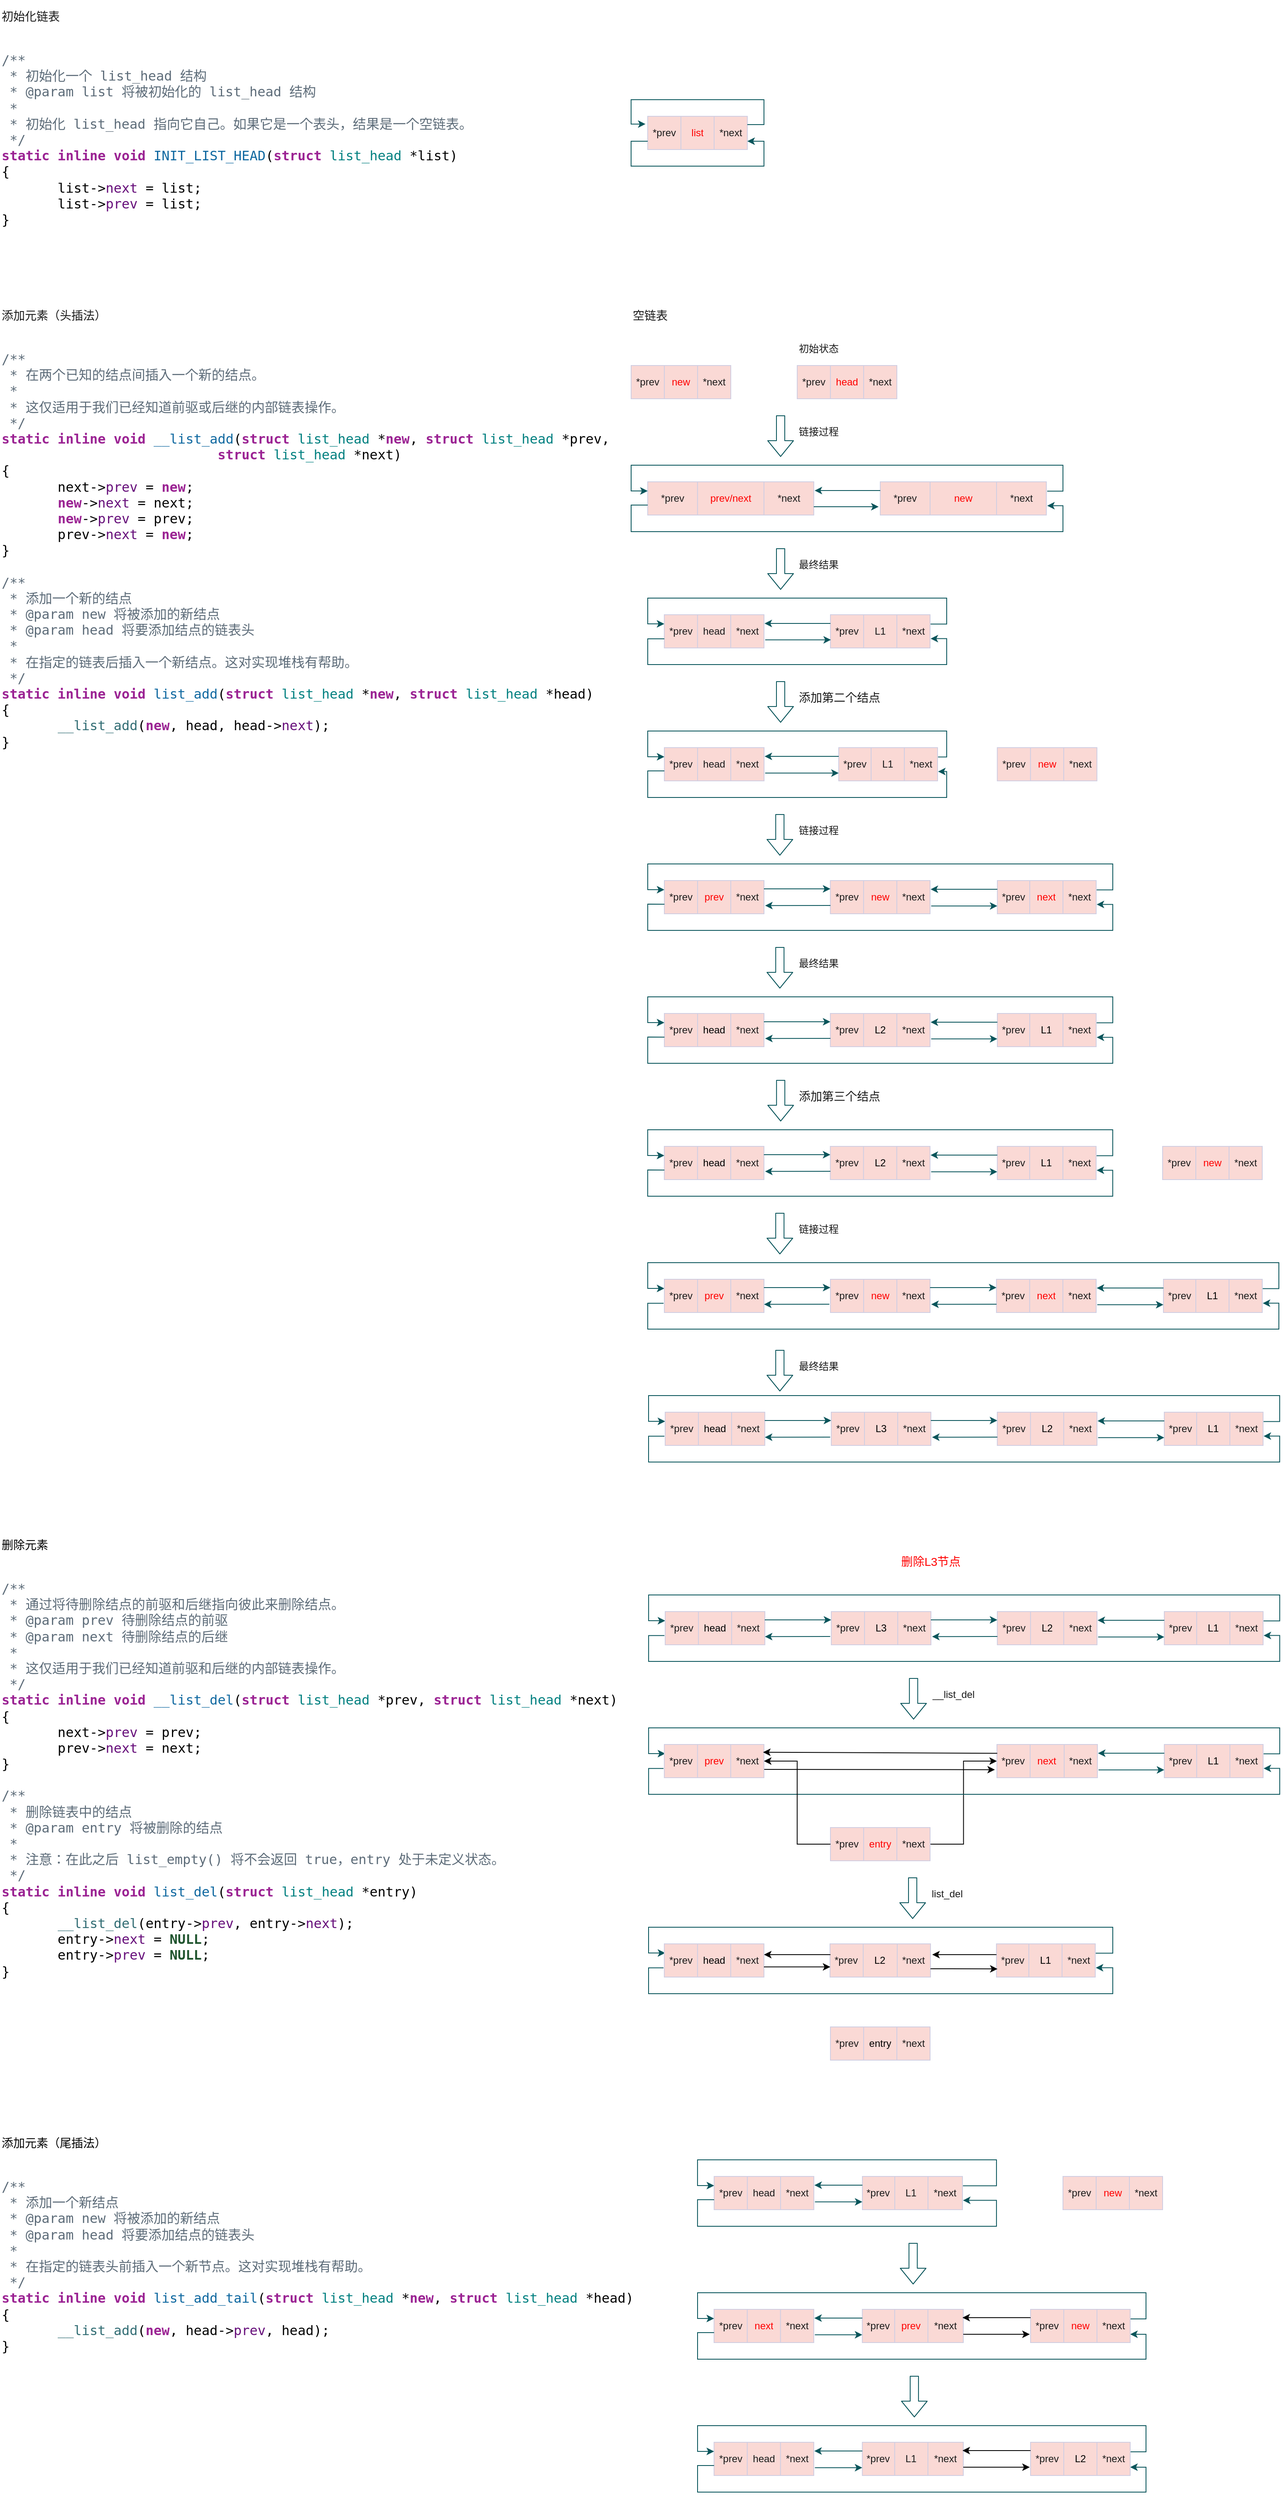 <mxfile version="15.5.0" type="github">
  <diagram id="ReuXtYp8yDRIUP3gpg5s" name="Page-1">
    <mxGraphModel dx="1673" dy="2065" grid="1" gridSize="10" guides="1" tooltips="1" connect="1" arrows="1" fold="1" page="1" pageScale="1" pageWidth="827" pageHeight="1169" math="0" shadow="0">
      <root>
        <mxCell id="0" />
        <mxCell id="1" parent="0" />
        <mxCell id="NyFvF2G4yUZ6XenXAswd-2" value="" style="shape=table;startSize=0;container=1;collapsible=0;childLayout=tableLayout;fillColor=#FAD9D5;strokeColor=#D0CEE2;fontColor=#1A1A1A;" parent="1" vertex="1">
          <mxGeometry x="859.94" y="-20" width="120" height="40" as="geometry" />
        </mxCell>
        <mxCell id="NyFvF2G4yUZ6XenXAswd-3" value="" style="shape=partialRectangle;collapsible=0;dropTarget=0;pointerEvents=0;fillColor=none;top=0;left=0;bottom=0;right=0;points=[[0,0.5],[1,0.5]];portConstraint=eastwest;strokeColor=#D0CEE2;fontColor=#1A1A1A;" parent="NyFvF2G4yUZ6XenXAswd-2" vertex="1">
          <mxGeometry width="120" height="40" as="geometry" />
        </mxCell>
        <mxCell id="NyFvF2G4yUZ6XenXAswd-4" value="*prev" style="shape=partialRectangle;html=1;whiteSpace=wrap;connectable=0;overflow=hidden;fillColor=none;top=0;left=0;bottom=0;right=0;strokeColor=#D0CEE2;fontColor=#1A1A1A;" parent="NyFvF2G4yUZ6XenXAswd-3" vertex="1">
          <mxGeometry width="40" height="40" as="geometry">
            <mxRectangle width="40" height="40" as="alternateBounds" />
          </mxGeometry>
        </mxCell>
        <mxCell id="NyFvF2G4yUZ6XenXAswd-5" value="&lt;font color=&quot;#ff0000&quot;&gt;list&lt;/font&gt;" style="shape=partialRectangle;html=1;whiteSpace=wrap;connectable=0;overflow=hidden;fillColor=none;top=0;left=0;bottom=0;right=0;strokeColor=#D0CEE2;fontColor=#1A1A1A;" parent="NyFvF2G4yUZ6XenXAswd-3" vertex="1">
          <mxGeometry x="40" width="40" height="40" as="geometry">
            <mxRectangle width="40" height="40" as="alternateBounds" />
          </mxGeometry>
        </mxCell>
        <mxCell id="NyFvF2G4yUZ6XenXAswd-6" value="*next" style="shape=partialRectangle;html=1;whiteSpace=wrap;connectable=0;overflow=hidden;fillColor=none;top=0;left=0;bottom=0;right=0;strokeColor=#D0CEE2;fontColor=#1A1A1A;" parent="NyFvF2G4yUZ6XenXAswd-3" vertex="1">
          <mxGeometry x="80" width="40" height="40" as="geometry">
            <mxRectangle width="40" height="40" as="alternateBounds" />
          </mxGeometry>
        </mxCell>
        <mxCell id="NyFvF2G4yUZ6XenXAswd-7" style="edgeStyle=orthogonalEdgeStyle;rounded=0;orthogonalLoop=1;jettySize=auto;html=1;entryX=-0.022;entryY=0.234;entryDx=0;entryDy=0;entryPerimeter=0;strokeColor=#09555B;fontColor=#1A1A1A;" parent="NyFvF2G4yUZ6XenXAswd-2" source="NyFvF2G4yUZ6XenXAswd-3" target="NyFvF2G4yUZ6XenXAswd-3" edge="1">
          <mxGeometry relative="1" as="geometry">
            <mxPoint x="-10" y="10.0" as="targetPoint" />
            <Array as="points">
              <mxPoint x="140" y="10" />
              <mxPoint x="140" y="-20" />
              <mxPoint x="-20" y="-20" />
              <mxPoint x="-20" y="9" />
            </Array>
          </mxGeometry>
        </mxCell>
        <mxCell id="NyFvF2G4yUZ6XenXAswd-8" style="edgeStyle=orthogonalEdgeStyle;rounded=0;orthogonalLoop=1;jettySize=auto;html=1;strokeColor=#09555B;fontColor=#1A1A1A;" parent="NyFvF2G4yUZ6XenXAswd-2" source="NyFvF2G4yUZ6XenXAswd-3" target="NyFvF2G4yUZ6XenXAswd-3" edge="1">
          <mxGeometry relative="1" as="geometry">
            <Array as="points">
              <mxPoint x="-20" y="30" />
              <mxPoint x="-20" y="60" />
              <mxPoint x="140" y="60" />
              <mxPoint x="140" y="30" />
            </Array>
            <mxPoint y="30" as="sourcePoint" />
          </mxGeometry>
        </mxCell>
        <mxCell id="NyFvF2G4yUZ6XenXAswd-11" value="" style="shape=table;startSize=0;container=1;collapsible=0;childLayout=tableLayout;fillColor=#FAD9D5;strokeColor=#D0CEE2;fontColor=#1A1A1A;" parent="1" vertex="1">
          <mxGeometry x="840" y="280" width="120" height="40" as="geometry" />
        </mxCell>
        <mxCell id="NyFvF2G4yUZ6XenXAswd-12" value="" style="shape=partialRectangle;collapsible=0;dropTarget=0;pointerEvents=0;fillColor=none;top=0;left=0;bottom=0;right=0;points=[[0,0.5],[1,0.5]];portConstraint=eastwest;strokeColor=#D0CEE2;fontColor=#1A1A1A;" parent="NyFvF2G4yUZ6XenXAswd-11" vertex="1">
          <mxGeometry width="120" height="40" as="geometry" />
        </mxCell>
        <mxCell id="NyFvF2G4yUZ6XenXAswd-13" value="*prev" style="shape=partialRectangle;html=1;whiteSpace=wrap;connectable=0;overflow=hidden;fillColor=none;top=0;left=0;bottom=0;right=0;strokeColor=#D0CEE2;fontColor=#1A1A1A;" parent="NyFvF2G4yUZ6XenXAswd-12" vertex="1">
          <mxGeometry width="40" height="40" as="geometry">
            <mxRectangle width="40" height="40" as="alternateBounds" />
          </mxGeometry>
        </mxCell>
        <mxCell id="NyFvF2G4yUZ6XenXAswd-14" value="&lt;font color=&quot;#ff0000&quot;&gt;new&lt;/font&gt;" style="shape=partialRectangle;html=1;whiteSpace=wrap;connectable=0;overflow=hidden;fillColor=none;top=0;left=0;bottom=0;right=0;strokeColor=#D0CEE2;fontColor=#1A1A1A;" parent="NyFvF2G4yUZ6XenXAswd-12" vertex="1">
          <mxGeometry x="40" width="40" height="40" as="geometry">
            <mxRectangle width="40" height="40" as="alternateBounds" />
          </mxGeometry>
        </mxCell>
        <mxCell id="NyFvF2G4yUZ6XenXAswd-15" value="*next" style="shape=partialRectangle;html=1;whiteSpace=wrap;connectable=0;overflow=hidden;fillColor=none;top=0;left=0;bottom=0;right=0;strokeColor=#D0CEE2;fontColor=#1A1A1A;" parent="NyFvF2G4yUZ6XenXAswd-12" vertex="1">
          <mxGeometry x="80" width="40" height="40" as="geometry">
            <mxRectangle width="40" height="40" as="alternateBounds" />
          </mxGeometry>
        </mxCell>
        <mxCell id="NyFvF2G4yUZ6XenXAswd-18" value="" style="shape=table;startSize=0;container=1;collapsible=0;childLayout=tableLayout;fillColor=#FAD9D5;strokeColor=#D0CEE2;fontColor=#1A1A1A;" parent="1" vertex="1">
          <mxGeometry x="1040" y="280" width="120" height="40" as="geometry" />
        </mxCell>
        <mxCell id="NyFvF2G4yUZ6XenXAswd-19" value="" style="shape=partialRectangle;collapsible=0;dropTarget=0;pointerEvents=0;fillColor=none;top=0;left=0;bottom=0;right=0;points=[[0,0.5],[1,0.5]];portConstraint=eastwest;strokeColor=#D0CEE2;fontColor=#1A1A1A;" parent="NyFvF2G4yUZ6XenXAswd-18" vertex="1">
          <mxGeometry width="120" height="40" as="geometry" />
        </mxCell>
        <mxCell id="NyFvF2G4yUZ6XenXAswd-20" value="*prev" style="shape=partialRectangle;html=1;whiteSpace=wrap;connectable=0;overflow=hidden;fillColor=none;top=0;left=0;bottom=0;right=0;strokeColor=#D0CEE2;fontColor=#1A1A1A;" parent="NyFvF2G4yUZ6XenXAswd-19" vertex="1">
          <mxGeometry width="40" height="40" as="geometry">
            <mxRectangle width="40" height="40" as="alternateBounds" />
          </mxGeometry>
        </mxCell>
        <mxCell id="NyFvF2G4yUZ6XenXAswd-21" value="&lt;font color=&quot;#ff0000&quot;&gt;head&lt;/font&gt;" style="shape=partialRectangle;html=1;whiteSpace=wrap;connectable=0;overflow=hidden;fillColor=none;top=0;left=0;bottom=0;right=0;strokeColor=#D0CEE2;fontColor=#1A1A1A;" parent="NyFvF2G4yUZ6XenXAswd-19" vertex="1">
          <mxGeometry x="40" width="40" height="40" as="geometry">
            <mxRectangle width="40" height="40" as="alternateBounds" />
          </mxGeometry>
        </mxCell>
        <mxCell id="NyFvF2G4yUZ6XenXAswd-22" value="*next" style="shape=partialRectangle;html=1;whiteSpace=wrap;connectable=0;overflow=hidden;fillColor=none;top=0;left=0;bottom=0;right=0;strokeColor=#D0CEE2;fontColor=#1A1A1A;" parent="NyFvF2G4yUZ6XenXAswd-19" vertex="1">
          <mxGeometry x="80" width="40" height="40" as="geometry">
            <mxRectangle width="40" height="40" as="alternateBounds" />
          </mxGeometry>
        </mxCell>
        <mxCell id="NyFvF2G4yUZ6XenXAswd-27" value="" style="shape=table;startSize=0;container=1;collapsible=0;childLayout=tableLayout;fillColor=#FAD9D5;strokeColor=#D0CEE2;fontColor=#1A1A1A;" parent="1" vertex="1">
          <mxGeometry x="859.94" y="420" width="200" height="40" as="geometry" />
        </mxCell>
        <mxCell id="NyFvF2G4yUZ6XenXAswd-28" value="" style="shape=partialRectangle;collapsible=0;dropTarget=0;pointerEvents=0;fillColor=none;top=0;left=0;bottom=0;right=0;points=[[0,0.5],[1,0.5]];portConstraint=eastwest;strokeColor=#D0CEE2;fontColor=#1A1A1A;" parent="NyFvF2G4yUZ6XenXAswd-27" vertex="1">
          <mxGeometry width="200" height="40" as="geometry" />
        </mxCell>
        <mxCell id="NyFvF2G4yUZ6XenXAswd-29" value="*prev" style="shape=partialRectangle;html=1;whiteSpace=wrap;connectable=0;overflow=hidden;fillColor=none;top=0;left=0;bottom=0;right=0;strokeColor=#D0CEE2;fontColor=#1A1A1A;" parent="NyFvF2G4yUZ6XenXAswd-28" vertex="1">
          <mxGeometry width="60" height="40" as="geometry">
            <mxRectangle width="60" height="40" as="alternateBounds" />
          </mxGeometry>
        </mxCell>
        <mxCell id="NyFvF2G4yUZ6XenXAswd-30" value="&lt;font color=&quot;#ff0000&quot;&gt;prev/next&lt;/font&gt;" style="shape=partialRectangle;html=1;whiteSpace=wrap;connectable=0;overflow=hidden;fillColor=none;top=0;left=0;bottom=0;right=0;strokeColor=#D0CEE2;fontColor=#1A1A1A;" parent="NyFvF2G4yUZ6XenXAswd-28" vertex="1">
          <mxGeometry x="60" width="80" height="40" as="geometry">
            <mxRectangle width="80" height="40" as="alternateBounds" />
          </mxGeometry>
        </mxCell>
        <mxCell id="NyFvF2G4yUZ6XenXAswd-31" value="*next" style="shape=partialRectangle;html=1;whiteSpace=wrap;connectable=0;overflow=hidden;fillColor=none;top=0;left=0;bottom=0;right=0;strokeColor=#D0CEE2;fontColor=#1A1A1A;" parent="NyFvF2G4yUZ6XenXAswd-28" vertex="1">
          <mxGeometry x="140" width="60" height="40" as="geometry">
            <mxRectangle width="60" height="40" as="alternateBounds" />
          </mxGeometry>
        </mxCell>
        <mxCell id="NyFvF2G4yUZ6XenXAswd-32" value="" style="shape=table;startSize=0;container=1;collapsible=0;childLayout=tableLayout;fillColor=#FAD9D5;strokeColor=#D0CEE2;fontColor=#1A1A1A;" parent="1" vertex="1">
          <mxGeometry x="1140" y="420" width="200" height="40" as="geometry" />
        </mxCell>
        <mxCell id="NyFvF2G4yUZ6XenXAswd-33" value="" style="shape=partialRectangle;collapsible=0;dropTarget=0;pointerEvents=0;fillColor=none;top=0;left=0;bottom=0;right=0;points=[[0,0.5],[1,0.5]];portConstraint=eastwest;strokeColor=#D0CEE2;fontColor=#1A1A1A;" parent="NyFvF2G4yUZ6XenXAswd-32" vertex="1">
          <mxGeometry width="200" height="40" as="geometry" />
        </mxCell>
        <mxCell id="NyFvF2G4yUZ6XenXAswd-34" value="*prev" style="shape=partialRectangle;html=1;whiteSpace=wrap;connectable=0;overflow=hidden;fillColor=none;top=0;left=0;bottom=0;right=0;strokeColor=#D0CEE2;fontColor=#1A1A1A;" parent="NyFvF2G4yUZ6XenXAswd-33" vertex="1">
          <mxGeometry width="60" height="40" as="geometry">
            <mxRectangle width="60" height="40" as="alternateBounds" />
          </mxGeometry>
        </mxCell>
        <mxCell id="NyFvF2G4yUZ6XenXAswd-35" value="&lt;font color=&quot;#ff0000&quot;&gt;new&lt;/font&gt;" style="shape=partialRectangle;html=1;whiteSpace=wrap;connectable=0;overflow=hidden;fillColor=none;top=0;left=0;bottom=0;right=0;strokeColor=#D0CEE2;fontColor=#1A1A1A;" parent="NyFvF2G4yUZ6XenXAswd-33" vertex="1">
          <mxGeometry x="60" width="80" height="40" as="geometry">
            <mxRectangle width="80" height="40" as="alternateBounds" />
          </mxGeometry>
        </mxCell>
        <mxCell id="NyFvF2G4yUZ6XenXAswd-36" value="*next" style="shape=partialRectangle;html=1;whiteSpace=wrap;connectable=0;overflow=hidden;fillColor=none;top=0;left=0;bottom=0;right=0;strokeColor=#D0CEE2;fontColor=#1A1A1A;" parent="NyFvF2G4yUZ6XenXAswd-33" vertex="1">
          <mxGeometry x="140" width="60" height="40" as="geometry">
            <mxRectangle width="60" height="40" as="alternateBounds" />
          </mxGeometry>
        </mxCell>
        <mxCell id="NyFvF2G4yUZ6XenXAswd-37" style="edgeStyle=orthogonalEdgeStyle;rounded=0;orthogonalLoop=1;jettySize=auto;html=1;entryX=1.005;entryY=0.263;entryDx=0;entryDy=0;entryPerimeter=0;strokeColor=#09555B;fontColor=#1A1A1A;" parent="1" source="NyFvF2G4yUZ6XenXAswd-33" target="NyFvF2G4yUZ6XenXAswd-28" edge="1">
          <mxGeometry relative="1" as="geometry">
            <Array as="points">
              <mxPoint x="1100" y="431" />
            </Array>
            <mxPoint x="1140" y="431" as="sourcePoint" />
          </mxGeometry>
        </mxCell>
        <mxCell id="NyFvF2G4yUZ6XenXAswd-38" style="edgeStyle=orthogonalEdgeStyle;rounded=0;orthogonalLoop=1;jettySize=auto;html=1;entryX=-0.01;entryY=0.75;entryDx=0;entryDy=0;entryPerimeter=0;strokeColor=#09555B;fontColor=#1A1A1A;" parent="1" source="NyFvF2G4yUZ6XenXAswd-28" target="NyFvF2G4yUZ6XenXAswd-33" edge="1">
          <mxGeometry relative="1" as="geometry">
            <Array as="points">
              <mxPoint x="1080" y="450" />
              <mxPoint x="1080" y="450" />
            </Array>
            <mxPoint x="1060" y="450" as="sourcePoint" />
          </mxGeometry>
        </mxCell>
        <mxCell id="NyFvF2G4yUZ6XenXAswd-40" style="edgeStyle=orthogonalEdgeStyle;rounded=0;orthogonalLoop=1;jettySize=auto;html=1;entryX=1.005;entryY=0.72;entryDx=0;entryDy=0;entryPerimeter=0;strokeColor=#09555B;fontColor=#1A1A1A;" parent="1" source="NyFvF2G4yUZ6XenXAswd-28" target="NyFvF2G4yUZ6XenXAswd-33" edge="1">
          <mxGeometry relative="1" as="geometry">
            <mxPoint x="1360" y="480" as="targetPoint" />
            <Array as="points">
              <mxPoint x="840" y="448" />
              <mxPoint x="840" y="480" />
              <mxPoint x="1360" y="480" />
              <mxPoint x="1360" y="449" />
            </Array>
            <mxPoint x="860" y="448" as="sourcePoint" />
          </mxGeometry>
        </mxCell>
        <mxCell id="HX8R5yzGGZMdF9-Stbwx-1" style="edgeStyle=orthogonalEdgeStyle;rounded=0;orthogonalLoop=1;jettySize=auto;html=1;exitX=1.005;exitY=0.28;exitDx=0;exitDy=0;exitPerimeter=0;strokeColor=#09555B;fontColor=#1A1A1A;" parent="1" source="NyFvF2G4yUZ6XenXAswd-33" target="NyFvF2G4yUZ6XenXAswd-28" edge="1">
          <mxGeometry relative="1" as="geometry">
            <Array as="points">
              <mxPoint x="1360" y="431" />
              <mxPoint x="1360" y="400" />
              <mxPoint x="840" y="400" />
              <mxPoint x="840" y="431" />
            </Array>
          </mxGeometry>
        </mxCell>
        <mxCell id="HX8R5yzGGZMdF9-Stbwx-2" value="" style="shape=table;startSize=0;container=1;collapsible=0;childLayout=tableLayout;fillColor=#FAD9D5;strokeColor=#D0CEE2;fontColor=#1A1A1A;" parent="1" vertex="1">
          <mxGeometry x="879.94" y="580" width="120.06" height="40" as="geometry" />
        </mxCell>
        <mxCell id="HX8R5yzGGZMdF9-Stbwx-3" value="" style="shape=partialRectangle;collapsible=0;dropTarget=0;pointerEvents=0;fillColor=none;top=0;left=0;bottom=0;right=0;points=[[0,0.5],[1,0.5]];portConstraint=eastwest;strokeColor=#D0CEE2;fontColor=#1A1A1A;" parent="HX8R5yzGGZMdF9-Stbwx-2" vertex="1">
          <mxGeometry width="120.06" height="40" as="geometry" />
        </mxCell>
        <mxCell id="HX8R5yzGGZMdF9-Stbwx-4" value="*prev" style="shape=partialRectangle;html=1;whiteSpace=wrap;connectable=0;overflow=hidden;fillColor=none;top=0;left=0;bottom=0;right=0;strokeColor=#D0CEE2;fontColor=#1A1A1A;" parent="HX8R5yzGGZMdF9-Stbwx-3" vertex="1">
          <mxGeometry width="40" height="40" as="geometry">
            <mxRectangle width="40" height="40" as="alternateBounds" />
          </mxGeometry>
        </mxCell>
        <mxCell id="HX8R5yzGGZMdF9-Stbwx-5" value="head" style="shape=partialRectangle;html=1;whiteSpace=wrap;connectable=0;overflow=hidden;fillColor=none;top=0;left=0;bottom=0;right=0;strokeColor=#D0CEE2;fontColor=#1A1A1A;" parent="HX8R5yzGGZMdF9-Stbwx-3" vertex="1">
          <mxGeometry x="40" width="40" height="40" as="geometry">
            <mxRectangle width="40" height="40" as="alternateBounds" />
          </mxGeometry>
        </mxCell>
        <mxCell id="HX8R5yzGGZMdF9-Stbwx-6" value="*next" style="shape=partialRectangle;html=1;whiteSpace=wrap;connectable=0;overflow=hidden;fillColor=none;top=0;left=0;bottom=0;right=0;strokeColor=#D0CEE2;fontColor=#1A1A1A;" parent="HX8R5yzGGZMdF9-Stbwx-3" vertex="1">
          <mxGeometry x="80" width="40" height="40" as="geometry">
            <mxRectangle width="40" height="40" as="alternateBounds" />
          </mxGeometry>
        </mxCell>
        <mxCell id="HX8R5yzGGZMdF9-Stbwx-7" value="" style="shape=table;startSize=0;container=1;collapsible=0;childLayout=tableLayout;fillColor=#FAD9D5;strokeColor=#D0CEE2;fontColor=#1A1A1A;" parent="1" vertex="1">
          <mxGeometry x="1080" y="580" width="120" height="40" as="geometry" />
        </mxCell>
        <mxCell id="HX8R5yzGGZMdF9-Stbwx-8" value="" style="shape=partialRectangle;collapsible=0;dropTarget=0;pointerEvents=0;fillColor=none;top=0;left=0;bottom=0;right=0;points=[[0,0.5],[1,0.5]];portConstraint=eastwest;strokeColor=#D0CEE2;fontColor=#1A1A1A;" parent="HX8R5yzGGZMdF9-Stbwx-7" vertex="1">
          <mxGeometry width="120" height="40" as="geometry" />
        </mxCell>
        <mxCell id="HX8R5yzGGZMdF9-Stbwx-9" value="*prev" style="shape=partialRectangle;html=1;whiteSpace=wrap;connectable=0;overflow=hidden;fillColor=none;top=0;left=0;bottom=0;right=0;strokeColor=#D0CEE2;fontColor=#1A1A1A;" parent="HX8R5yzGGZMdF9-Stbwx-8" vertex="1">
          <mxGeometry width="40" height="40" as="geometry">
            <mxRectangle width="40" height="40" as="alternateBounds" />
          </mxGeometry>
        </mxCell>
        <mxCell id="HX8R5yzGGZMdF9-Stbwx-10" value="L1" style="shape=partialRectangle;html=1;whiteSpace=wrap;connectable=0;overflow=hidden;fillColor=none;top=0;left=0;bottom=0;right=0;strokeColor=#D0CEE2;fontColor=#1A1A1A;" parent="HX8R5yzGGZMdF9-Stbwx-8" vertex="1">
          <mxGeometry x="40" width="40" height="40" as="geometry">
            <mxRectangle width="40" height="40" as="alternateBounds" />
          </mxGeometry>
        </mxCell>
        <mxCell id="HX8R5yzGGZMdF9-Stbwx-11" value="*next" style="shape=partialRectangle;html=1;whiteSpace=wrap;connectable=0;overflow=hidden;fillColor=none;top=0;left=0;bottom=0;right=0;strokeColor=#D0CEE2;fontColor=#1A1A1A;" parent="HX8R5yzGGZMdF9-Stbwx-8" vertex="1">
          <mxGeometry x="80" width="40" height="40" as="geometry">
            <mxRectangle width="40" height="40" as="alternateBounds" />
          </mxGeometry>
        </mxCell>
        <mxCell id="4BsWTy4U4B5kvjyqjcPY-46" style="edgeStyle=orthogonalEdgeStyle;rounded=0;orthogonalLoop=1;jettySize=auto;html=1;exitX=1;exitY=0.5;exitDx=0;exitDy=0;fontSize=14;strokeColor=#09555B;fontColor=#1A1A1A;" parent="HX8R5yzGGZMdF9-Stbwx-7" source="HX8R5yzGGZMdF9-Stbwx-8" target="HX8R5yzGGZMdF9-Stbwx-8" edge="1">
          <mxGeometry relative="1" as="geometry" />
        </mxCell>
        <mxCell id="HX8R5yzGGZMdF9-Stbwx-12" style="edgeStyle=orthogonalEdgeStyle;rounded=0;orthogonalLoop=1;jettySize=auto;html=1;entryX=1.005;entryY=0.263;entryDx=0;entryDy=0;entryPerimeter=0;strokeColor=#09555B;fontColor=#1A1A1A;" parent="1" source="HX8R5yzGGZMdF9-Stbwx-8" target="HX8R5yzGGZMdF9-Stbwx-3" edge="1">
          <mxGeometry relative="1" as="geometry">
            <Array as="points">
              <mxPoint x="1120" y="591" />
            </Array>
            <mxPoint x="1160" y="591" as="sourcePoint" />
          </mxGeometry>
        </mxCell>
        <mxCell id="HX8R5yzGGZMdF9-Stbwx-14" style="edgeStyle=orthogonalEdgeStyle;rounded=0;orthogonalLoop=1;jettySize=auto;html=1;entryX=1.005;entryY=0.72;entryDx=0;entryDy=0;entryPerimeter=0;strokeColor=#09555B;fontColor=#1A1A1A;" parent="1" source="HX8R5yzGGZMdF9-Stbwx-3" target="HX8R5yzGGZMdF9-Stbwx-8" edge="1">
          <mxGeometry relative="1" as="geometry">
            <mxPoint x="1380" y="640" as="targetPoint" />
            <Array as="points">
              <mxPoint x="860" y="609" />
              <mxPoint x="860" y="640" />
              <mxPoint x="1220" y="640" />
              <mxPoint x="1220" y="609" />
            </Array>
            <mxPoint x="880" y="608" as="sourcePoint" />
          </mxGeometry>
        </mxCell>
        <mxCell id="HX8R5yzGGZMdF9-Stbwx-15" style="edgeStyle=orthogonalEdgeStyle;rounded=0;orthogonalLoop=1;jettySize=auto;html=1;exitX=1.005;exitY=0.28;exitDx=0;exitDy=0;exitPerimeter=0;strokeColor=#09555B;fontColor=#1A1A1A;" parent="1" source="HX8R5yzGGZMdF9-Stbwx-8" target="HX8R5yzGGZMdF9-Stbwx-3" edge="1">
          <mxGeometry relative="1" as="geometry">
            <Array as="points">
              <mxPoint x="1220" y="591" />
              <mxPoint x="1220" y="560" />
              <mxPoint x="860" y="560" />
              <mxPoint x="860" y="591" />
            </Array>
          </mxGeometry>
        </mxCell>
        <mxCell id="HX8R5yzGGZMdF9-Stbwx-17" value="&lt;div&gt;&lt;span&gt;&lt;font style=&quot;font-size: 14px&quot;&gt;空链表&lt;/font&gt;&lt;/span&gt;&lt;/div&gt;" style="text;html=1;strokeColor=none;fillColor=none;align=left;verticalAlign=middle;whiteSpace=wrap;rounded=0;fontColor=#1A1A1A;" parent="1" vertex="1">
          <mxGeometry x="840" y="200" width="80" height="40" as="geometry" />
        </mxCell>
        <mxCell id="HX8R5yzGGZMdF9-Stbwx-18" value="初始化链表" style="text;html=1;strokeColor=none;fillColor=none;align=left;verticalAlign=middle;whiteSpace=wrap;rounded=0;fontSize=14;fontColor=#1A1A1A;" parent="1" vertex="1">
          <mxGeometry x="80" y="-160" width="80" height="40" as="geometry" />
        </mxCell>
        <mxCell id="HX8R5yzGGZMdF9-Stbwx-26" value="&lt;font style=&quot;font-size: 14px&quot;&gt;添加元素（头插法）&lt;/font&gt;" style="text;html=1;strokeColor=none;fillColor=none;align=left;verticalAlign=middle;whiteSpace=wrap;rounded=0;sketch=0;fontColor=#1A1A1A;" parent="1" vertex="1">
          <mxGeometry x="80" y="200" width="160" height="40" as="geometry" />
        </mxCell>
        <mxCell id="HX8R5yzGGZMdF9-Stbwx-27" value="&lt;pre style=&quot;background-color: #ffffff ; color: #000000 ; font-family: &amp;quot;jetbrains mono&amp;quot; , monospace ; font-size: 12.0pt&quot;&gt;&lt;span style=&quot;color: #5d6c79&quot;&gt;/**&lt;br&gt;&lt;/span&gt;&lt;span style=&quot;color: #5d6c79&quot;&gt; * &lt;/span&gt;&lt;span style=&quot;color: #5d6c79 ; font-family: &amp;quot;文泉驿等宽正黑&amp;quot; , monospace&quot;&gt;初始化一个&lt;/span&gt;&lt;span style=&quot;color: #5d6c79&quot;&gt; list_head &lt;/span&gt;&lt;span style=&quot;color: #5d6c79 ; font-family: &amp;quot;文泉驿等宽正黑&amp;quot; , monospace&quot;&gt;结构&lt;/span&gt;&lt;span style=&quot;color: #5d6c79&quot;&gt;&lt;br&gt;&lt;/span&gt;&lt;span style=&quot;color: #5d6c79&quot;&gt; * @param list &lt;/span&gt;&lt;span style=&quot;color: #5d6c79 ; font-family: &amp;quot;文泉驿等宽正黑&amp;quot; , monospace&quot;&gt;将被初始化的&lt;/span&gt;&lt;span style=&quot;color: #5d6c79&quot;&gt; list_head &lt;/span&gt;&lt;span style=&quot;color: #5d6c79 ; font-family: &amp;quot;文泉驿等宽正黑&amp;quot; , monospace&quot;&gt;结构&lt;/span&gt;&lt;span style=&quot;color: #5d6c79&quot;&gt;&lt;br&gt;&lt;/span&gt;&lt;span style=&quot;color: #5d6c79&quot;&gt; *&lt;br&gt;&lt;/span&gt;&lt;span style=&quot;color: #5d6c79&quot;&gt; * &lt;/span&gt;&lt;span style=&quot;color: #5d6c79 ; font-family: &amp;quot;文泉驿等宽正黑&amp;quot; , monospace&quot;&gt;初始化&lt;/span&gt;&lt;span style=&quot;color: #5d6c79&quot;&gt; list_head &lt;/span&gt;&lt;span style=&quot;color: #5d6c79 ; font-family: &amp;quot;文泉驿等宽正黑&amp;quot; , monospace&quot;&gt;指向它自己。如果它是一个表头，结果是一个空链表。&lt;/span&gt;&lt;span style=&quot;color: #5d6c79&quot;&gt;&lt;br&gt;&lt;/span&gt;&lt;span style=&quot;color: #5d6c79&quot;&gt; */&lt;br&gt;&lt;/span&gt;&lt;span style=&quot;color: #9b2393 ; font-weight: bold&quot;&gt;static inline void &lt;/span&gt;&lt;span style=&quot;color: #0f68a0&quot;&gt;INIT_LIST_HEAD&lt;/span&gt;(&lt;span style=&quot;color: #9b2393 ; font-weight: bold&quot;&gt;struct &lt;/span&gt;&lt;span style=&quot;color: #008080&quot;&gt;list_head &lt;/span&gt;*list)&lt;br&gt;{&lt;br&gt;       list-&amp;gt;&lt;span style=&quot;color: #660e7a&quot;&gt;next &lt;/span&gt;= list;&lt;br&gt;       list-&amp;gt;&lt;span style=&quot;color: #660e7a&quot;&gt;prev &lt;/span&gt;= list;&lt;br&gt;}&lt;/pre&gt;" style="text;whiteSpace=wrap;html=1;fontSize=14;fontColor=#1A1A1A;" parent="1" vertex="1">
          <mxGeometry x="80" y="-120" width="560" height="240" as="geometry" />
        </mxCell>
        <mxCell id="HX8R5yzGGZMdF9-Stbwx-31" value="" style="shape=flexArrow;endArrow=classic;html=1;rounded=1;sketch=0;fontColor=#1A1A1A;strokeColor=#09555B;curved=0;" parent="1" edge="1">
          <mxGeometry width="50" height="50" relative="1" as="geometry">
            <mxPoint x="1020" y="340" as="sourcePoint" />
            <mxPoint x="1020" y="390" as="targetPoint" />
          </mxGeometry>
        </mxCell>
        <mxCell id="HX8R5yzGGZMdF9-Stbwx-32" value="" style="shape=flexArrow;endArrow=classic;html=1;rounded=1;sketch=0;fontColor=#1A1A1A;strokeColor=#09555B;curved=0;" parent="1" edge="1">
          <mxGeometry width="50" height="50" relative="1" as="geometry">
            <mxPoint x="1020" y="500" as="sourcePoint" />
            <mxPoint x="1020" y="550" as="targetPoint" />
          </mxGeometry>
        </mxCell>
        <mxCell id="HX8R5yzGGZMdF9-Stbwx-33" value="初始状态" style="text;html=1;strokeColor=none;fillColor=none;align=left;verticalAlign=middle;whiteSpace=wrap;rounded=0;sketch=0;fontColor=#1A1A1A;" parent="1" vertex="1">
          <mxGeometry x="1040" y="240" width="80" height="40" as="geometry" />
        </mxCell>
        <mxCell id="HX8R5yzGGZMdF9-Stbwx-34" value="链接过程" style="text;html=1;strokeColor=none;fillColor=none;align=left;verticalAlign=middle;whiteSpace=wrap;rounded=0;sketch=0;fontColor=#1A1A1A;" parent="1" vertex="1">
          <mxGeometry x="1040" y="340" width="80" height="40" as="geometry" />
        </mxCell>
        <mxCell id="HX8R5yzGGZMdF9-Stbwx-35" value="最终结果" style="text;html=1;strokeColor=none;fillColor=none;align=left;verticalAlign=middle;whiteSpace=wrap;rounded=0;sketch=0;fontColor=#1A1A1A;" parent="1" vertex="1">
          <mxGeometry x="1040" y="500" width="80" height="40" as="geometry" />
        </mxCell>
        <mxCell id="4BsWTy4U4B5kvjyqjcPY-2" value="&lt;font style=&quot;font-size: 14px&quot;&gt;添加第二个结点&lt;/font&gt;" style="text;html=1;strokeColor=none;fillColor=none;align=left;verticalAlign=middle;whiteSpace=wrap;rounded=0;fontColor=#1A1A1A;" parent="1" vertex="1">
          <mxGeometry x="1040" y="660" width="120" height="40" as="geometry" />
        </mxCell>
        <mxCell id="4BsWTy4U4B5kvjyqjcPY-3" value="" style="shape=flexArrow;endArrow=classic;html=1;rounded=1;sketch=0;fontColor=#1A1A1A;strokeColor=#09555B;curved=0;" parent="1" edge="1">
          <mxGeometry width="50" height="50" relative="1" as="geometry">
            <mxPoint x="1020" y="660" as="sourcePoint" />
            <mxPoint x="1020" y="710" as="targetPoint" />
          </mxGeometry>
        </mxCell>
        <mxCell id="4BsWTy4U4B5kvjyqjcPY-4" value="" style="shape=table;startSize=0;container=1;collapsible=0;childLayout=tableLayout;fillColor=#FAD9D5;strokeColor=#D0CEE2;fontColor=#1A1A1A;" parent="1" vertex="1">
          <mxGeometry x="880" y="740" width="120.09" height="40" as="geometry" />
        </mxCell>
        <mxCell id="4BsWTy4U4B5kvjyqjcPY-5" value="" style="shape=partialRectangle;collapsible=0;dropTarget=0;pointerEvents=0;fillColor=none;top=0;left=0;bottom=0;right=0;points=[[0,0.5],[1,0.5]];portConstraint=eastwest;strokeColor=#D0CEE2;fontColor=#1A1A1A;" parent="4BsWTy4U4B5kvjyqjcPY-4" vertex="1">
          <mxGeometry width="120.09" height="40" as="geometry" />
        </mxCell>
        <mxCell id="4BsWTy4U4B5kvjyqjcPY-6" value="*prev" style="shape=partialRectangle;html=1;whiteSpace=wrap;connectable=0;overflow=hidden;fillColor=none;top=0;left=0;bottom=0;right=0;strokeColor=#D0CEE2;fontColor=#1A1A1A;" parent="4BsWTy4U4B5kvjyqjcPY-5" vertex="1">
          <mxGeometry width="40" height="40" as="geometry">
            <mxRectangle width="40" height="40" as="alternateBounds" />
          </mxGeometry>
        </mxCell>
        <mxCell id="4BsWTy4U4B5kvjyqjcPY-7" value="head" style="shape=partialRectangle;html=1;whiteSpace=wrap;connectable=0;overflow=hidden;fillColor=none;top=0;left=0;bottom=0;right=0;strokeColor=#D0CEE2;fontColor=#1A1A1A;" parent="4BsWTy4U4B5kvjyqjcPY-5" vertex="1">
          <mxGeometry x="40" width="40" height="40" as="geometry">
            <mxRectangle width="40" height="40" as="alternateBounds" />
          </mxGeometry>
        </mxCell>
        <mxCell id="4BsWTy4U4B5kvjyqjcPY-8" value="*next" style="shape=partialRectangle;html=1;whiteSpace=wrap;connectable=0;overflow=hidden;fillColor=none;top=0;left=0;bottom=0;right=0;strokeColor=#D0CEE2;fontColor=#1A1A1A;" parent="4BsWTy4U4B5kvjyqjcPY-5" vertex="1">
          <mxGeometry x="80" width="40" height="40" as="geometry">
            <mxRectangle width="40" height="40" as="alternateBounds" />
          </mxGeometry>
        </mxCell>
        <mxCell id="4BsWTy4U4B5kvjyqjcPY-9" value="" style="shape=table;startSize=0;container=1;collapsible=0;childLayout=tableLayout;fillColor=#FAD9D5;strokeColor=#D0CEE2;fontColor=#1A1A1A;" parent="1" vertex="1">
          <mxGeometry x="1090" y="740" width="119" height="40" as="geometry" />
        </mxCell>
        <mxCell id="4BsWTy4U4B5kvjyqjcPY-10" value="" style="shape=partialRectangle;collapsible=0;dropTarget=0;pointerEvents=0;fillColor=none;top=0;left=0;bottom=0;right=0;points=[[0,0.5],[1,0.5]];portConstraint=eastwest;strokeColor=#D0CEE2;fontColor=#1A1A1A;" parent="4BsWTy4U4B5kvjyqjcPY-9" vertex="1">
          <mxGeometry width="119" height="40" as="geometry" />
        </mxCell>
        <mxCell id="4BsWTy4U4B5kvjyqjcPY-11" value="*prev" style="shape=partialRectangle;html=1;whiteSpace=wrap;connectable=0;overflow=hidden;fillColor=none;top=0;left=0;bottom=0;right=0;strokeColor=#D0CEE2;fontColor=#1A1A1A;" parent="4BsWTy4U4B5kvjyqjcPY-10" vertex="1">
          <mxGeometry width="39" height="40" as="geometry">
            <mxRectangle width="39" height="40" as="alternateBounds" />
          </mxGeometry>
        </mxCell>
        <mxCell id="4BsWTy4U4B5kvjyqjcPY-12" value="L1" style="shape=partialRectangle;html=1;whiteSpace=wrap;connectable=0;overflow=hidden;fillColor=none;top=0;left=0;bottom=0;right=0;strokeColor=#D0CEE2;fontColor=#1A1A1A;" parent="4BsWTy4U4B5kvjyqjcPY-10" vertex="1">
          <mxGeometry x="39" width="40" height="40" as="geometry">
            <mxRectangle width="40" height="40" as="alternateBounds" />
          </mxGeometry>
        </mxCell>
        <mxCell id="4BsWTy4U4B5kvjyqjcPY-13" value="*next" style="shape=partialRectangle;html=1;whiteSpace=wrap;connectable=0;overflow=hidden;fillColor=none;top=0;left=0;bottom=0;right=0;strokeColor=#D0CEE2;fontColor=#1A1A1A;" parent="4BsWTy4U4B5kvjyqjcPY-10" vertex="1">
          <mxGeometry x="79" width="40" height="40" as="geometry">
            <mxRectangle width="40" height="40" as="alternateBounds" />
          </mxGeometry>
        </mxCell>
        <mxCell id="4BsWTy4U4B5kvjyqjcPY-14" style="edgeStyle=orthogonalEdgeStyle;rounded=0;orthogonalLoop=1;jettySize=auto;html=1;entryX=1.005;entryY=0.263;entryDx=0;entryDy=0;entryPerimeter=0;strokeColor=#09555B;fontColor=#1A1A1A;" parent="1" source="4BsWTy4U4B5kvjyqjcPY-10" target="4BsWTy4U4B5kvjyqjcPY-5" edge="1">
          <mxGeometry relative="1" as="geometry">
            <Array as="points">
              <mxPoint x="1119.97" y="751" />
            </Array>
            <mxPoint x="1159.97" y="751" as="sourcePoint" />
          </mxGeometry>
        </mxCell>
        <mxCell id="4BsWTy4U4B5kvjyqjcPY-16" style="edgeStyle=orthogonalEdgeStyle;rounded=0;orthogonalLoop=1;jettySize=auto;html=1;entryX=1.005;entryY=0.72;entryDx=0;entryDy=0;entryPerimeter=0;strokeColor=#09555B;fontColor=#1A1A1A;" parent="1" source="4BsWTy4U4B5kvjyqjcPY-5" target="4BsWTy4U4B5kvjyqjcPY-10" edge="1">
          <mxGeometry relative="1" as="geometry">
            <mxPoint x="1379.97" y="800" as="targetPoint" />
            <Array as="points">
              <mxPoint x="860" y="768" />
              <mxPoint x="860" y="800" />
              <mxPoint x="1220" y="800" />
              <mxPoint x="1220" y="769" />
            </Array>
            <mxPoint x="879.97" y="768" as="sourcePoint" />
          </mxGeometry>
        </mxCell>
        <mxCell id="4BsWTy4U4B5kvjyqjcPY-17" style="edgeStyle=orthogonalEdgeStyle;rounded=0;orthogonalLoop=1;jettySize=auto;html=1;exitX=1.005;exitY=0.28;exitDx=0;exitDy=0;exitPerimeter=0;strokeColor=#09555B;fontColor=#1A1A1A;" parent="1" source="4BsWTy4U4B5kvjyqjcPY-10" target="4BsWTy4U4B5kvjyqjcPY-5" edge="1">
          <mxGeometry relative="1" as="geometry">
            <Array as="points">
              <mxPoint x="1220" y="751" />
              <mxPoint x="1220" y="720" />
              <mxPoint x="860" y="720" />
              <mxPoint x="860" y="751" />
            </Array>
          </mxGeometry>
        </mxCell>
        <mxCell id="4BsWTy4U4B5kvjyqjcPY-18" value="" style="shape=table;startSize=0;container=1;collapsible=0;childLayout=tableLayout;fillColor=#FAD9D5;strokeColor=#D0CEE2;fontColor=#1A1A1A;" parent="1" vertex="1">
          <mxGeometry x="1280.91" y="740" width="120" height="40" as="geometry" />
        </mxCell>
        <mxCell id="4BsWTy4U4B5kvjyqjcPY-19" value="" style="shape=partialRectangle;collapsible=0;dropTarget=0;pointerEvents=0;fillColor=none;top=0;left=0;bottom=0;right=0;points=[[0,0.5],[1,0.5]];portConstraint=eastwest;strokeColor=#D0CEE2;fontColor=#1A1A1A;" parent="4BsWTy4U4B5kvjyqjcPY-18" vertex="1">
          <mxGeometry width="120" height="40" as="geometry" />
        </mxCell>
        <mxCell id="4BsWTy4U4B5kvjyqjcPY-20" value="*prev" style="shape=partialRectangle;html=1;whiteSpace=wrap;connectable=0;overflow=hidden;fillColor=none;top=0;left=0;bottom=0;right=0;strokeColor=#D0CEE2;fontColor=#1A1A1A;" parent="4BsWTy4U4B5kvjyqjcPY-19" vertex="1">
          <mxGeometry width="40" height="40" as="geometry">
            <mxRectangle width="40" height="40" as="alternateBounds" />
          </mxGeometry>
        </mxCell>
        <mxCell id="4BsWTy4U4B5kvjyqjcPY-21" value="&lt;font color=&quot;#ff0000&quot;&gt;new&lt;/font&gt;" style="shape=partialRectangle;html=1;whiteSpace=wrap;connectable=0;overflow=hidden;fillColor=none;top=0;left=0;bottom=0;right=0;strokeColor=#D0CEE2;fontColor=#1A1A1A;" parent="4BsWTy4U4B5kvjyqjcPY-19" vertex="1">
          <mxGeometry x="40" width="40" height="40" as="geometry">
            <mxRectangle width="40" height="40" as="alternateBounds" />
          </mxGeometry>
        </mxCell>
        <mxCell id="4BsWTy4U4B5kvjyqjcPY-22" value="*next" style="shape=partialRectangle;html=1;whiteSpace=wrap;connectable=0;overflow=hidden;fillColor=none;top=0;left=0;bottom=0;right=0;strokeColor=#D0CEE2;fontColor=#1A1A1A;" parent="4BsWTy4U4B5kvjyqjcPY-19" vertex="1">
          <mxGeometry x="80" width="40" height="40" as="geometry">
            <mxRectangle width="40" height="40" as="alternateBounds" />
          </mxGeometry>
        </mxCell>
        <mxCell id="4BsWTy4U4B5kvjyqjcPY-23" value="" style="shape=flexArrow;endArrow=classic;html=1;rounded=1;sketch=0;fontColor=#1A1A1A;strokeColor=#09555B;curved=0;" parent="1" edge="1">
          <mxGeometry width="50" height="50" relative="1" as="geometry">
            <mxPoint x="1019.11" y="820" as="sourcePoint" />
            <mxPoint x="1019.11" y="870" as="targetPoint" />
          </mxGeometry>
        </mxCell>
        <mxCell id="4BsWTy4U4B5kvjyqjcPY-26" value="链接过程" style="text;html=1;strokeColor=none;fillColor=none;align=left;verticalAlign=middle;whiteSpace=wrap;rounded=0;sketch=0;fontColor=#1A1A1A;" parent="1" vertex="1">
          <mxGeometry x="1040" y="820" width="80" height="40" as="geometry" />
        </mxCell>
        <mxCell id="4BsWTy4U4B5kvjyqjcPY-41" value="" style="shape=table;startSize=0;container=1;collapsible=0;childLayout=tableLayout;fillColor=#FAD9D5;strokeColor=#D0CEE2;fontColor=#1A1A1A;" parent="1" vertex="1">
          <mxGeometry x="880" y="900" width="120" height="40" as="geometry" />
        </mxCell>
        <mxCell id="4BsWTy4U4B5kvjyqjcPY-42" value="" style="shape=partialRectangle;collapsible=0;dropTarget=0;pointerEvents=0;fillColor=none;top=0;left=0;bottom=0;right=0;points=[[0,0.5],[1,0.5]];portConstraint=eastwest;strokeColor=#D0CEE2;fontColor=#1A1A1A;" parent="4BsWTy4U4B5kvjyqjcPY-41" vertex="1">
          <mxGeometry width="120" height="40" as="geometry" />
        </mxCell>
        <mxCell id="4BsWTy4U4B5kvjyqjcPY-43" value="*prev" style="shape=partialRectangle;html=1;whiteSpace=wrap;connectable=0;overflow=hidden;fillColor=none;top=0;left=0;bottom=0;right=0;strokeColor=#D0CEE2;fontColor=#1A1A1A;" parent="4BsWTy4U4B5kvjyqjcPY-42" vertex="1">
          <mxGeometry width="40" height="40" as="geometry">
            <mxRectangle width="40" height="40" as="alternateBounds" />
          </mxGeometry>
        </mxCell>
        <mxCell id="4BsWTy4U4B5kvjyqjcPY-44" value="&lt;font color=&quot;#ff0000&quot;&gt;prev&lt;/font&gt;" style="shape=partialRectangle;html=1;whiteSpace=wrap;connectable=0;overflow=hidden;fillColor=none;top=0;left=0;bottom=0;right=0;strokeColor=#D0CEE2;fontColor=#1A1A1A;" parent="4BsWTy4U4B5kvjyqjcPY-42" vertex="1">
          <mxGeometry x="40" width="40" height="40" as="geometry">
            <mxRectangle width="40" height="40" as="alternateBounds" />
          </mxGeometry>
        </mxCell>
        <mxCell id="4BsWTy4U4B5kvjyqjcPY-45" value="*next" style="shape=partialRectangle;html=1;whiteSpace=wrap;connectable=0;overflow=hidden;fillColor=none;top=0;left=0;bottom=0;right=0;strokeColor=#D0CEE2;fontColor=#1A1A1A;" parent="4BsWTy4U4B5kvjyqjcPY-42" vertex="1">
          <mxGeometry x="80" width="40" height="40" as="geometry">
            <mxRectangle width="40" height="40" as="alternateBounds" />
          </mxGeometry>
        </mxCell>
        <mxCell id="4BsWTy4U4B5kvjyqjcPY-51" value="" style="endArrow=classic;html=1;rounded=1;sketch=0;fontColor=#1A1A1A;strokeColor=#09555B;curved=0;entryX=0.005;entryY=0.755;entryDx=0;entryDy=0;entryPerimeter=0;exitX=1.012;exitY=0.755;exitDx=0;exitDy=0;exitPerimeter=0;" parent="1" source="HX8R5yzGGZMdF9-Stbwx-3" target="HX8R5yzGGZMdF9-Stbwx-8" edge="1">
          <mxGeometry width="50" height="50" relative="1" as="geometry">
            <mxPoint x="1000" y="610" as="sourcePoint" />
            <mxPoint x="1080" y="610" as="targetPoint" />
          </mxGeometry>
        </mxCell>
        <mxCell id="4BsWTy4U4B5kvjyqjcPY-55" value="" style="endArrow=classic;html=1;rounded=1;sketch=0;fontColor=#1A1A1A;strokeColor=#09555B;curved=0;entryX=0;entryY=0.765;entryDx=0;entryDy=0;entryPerimeter=0;exitX=1.011;exitY=0.765;exitDx=0;exitDy=0;exitPerimeter=0;" parent="1" source="4BsWTy4U4B5kvjyqjcPY-5" target="4BsWTy4U4B5kvjyqjcPY-10" edge="1">
          <mxGeometry width="50" height="50" relative="1" as="geometry">
            <mxPoint x="1000" y="771" as="sourcePoint" />
            <mxPoint x="1050" y="720" as="targetPoint" />
          </mxGeometry>
        </mxCell>
        <mxCell id="4BsWTy4U4B5kvjyqjcPY-56" value="" style="shape=table;startSize=0;container=1;collapsible=0;childLayout=tableLayout;fillColor=#FAD9D5;strokeColor=#D0CEE2;fontColor=#1A1A1A;" parent="1" vertex="1">
          <mxGeometry x="1079.91" y="900" width="120.09" height="40" as="geometry" />
        </mxCell>
        <mxCell id="4BsWTy4U4B5kvjyqjcPY-57" value="" style="shape=partialRectangle;collapsible=0;dropTarget=0;pointerEvents=0;fillColor=none;top=0;left=0;bottom=0;right=0;points=[[0,0.5],[1,0.5]];portConstraint=eastwest;strokeColor=#D0CEE2;fontColor=#1A1A1A;" parent="4BsWTy4U4B5kvjyqjcPY-56" vertex="1">
          <mxGeometry width="120.09" height="40" as="geometry" />
        </mxCell>
        <mxCell id="4BsWTy4U4B5kvjyqjcPY-58" value="*prev" style="shape=partialRectangle;html=1;whiteSpace=wrap;connectable=0;overflow=hidden;fillColor=none;top=0;left=0;bottom=0;right=0;strokeColor=#D0CEE2;fontColor=#1A1A1A;" parent="4BsWTy4U4B5kvjyqjcPY-57" vertex="1">
          <mxGeometry width="40" height="40" as="geometry">
            <mxRectangle width="40" height="40" as="alternateBounds" />
          </mxGeometry>
        </mxCell>
        <mxCell id="4BsWTy4U4B5kvjyqjcPY-59" value="&lt;font color=&quot;#ff0000&quot;&gt;new&lt;/font&gt;" style="shape=partialRectangle;html=1;whiteSpace=wrap;connectable=0;overflow=hidden;fillColor=none;top=0;left=0;bottom=0;right=0;strokeColor=#D0CEE2;fontColor=#1A1A1A;" parent="4BsWTy4U4B5kvjyqjcPY-57" vertex="1">
          <mxGeometry x="40" width="40" height="40" as="geometry">
            <mxRectangle width="40" height="40" as="alternateBounds" />
          </mxGeometry>
        </mxCell>
        <mxCell id="4BsWTy4U4B5kvjyqjcPY-60" value="*next" style="shape=partialRectangle;html=1;whiteSpace=wrap;connectable=0;overflow=hidden;fillColor=none;top=0;left=0;bottom=0;right=0;strokeColor=#D0CEE2;fontColor=#1A1A1A;" parent="4BsWTy4U4B5kvjyqjcPY-57" vertex="1">
          <mxGeometry x="80" width="40" height="40" as="geometry">
            <mxRectangle width="40" height="40" as="alternateBounds" />
          </mxGeometry>
        </mxCell>
        <mxCell id="4BsWTy4U4B5kvjyqjcPY-61" value="" style="shape=table;startSize=0;container=1;collapsible=0;childLayout=tableLayout;fillColor=#FAD9D5;strokeColor=#D0CEE2;fontColor=#1A1A1A;" parent="1" vertex="1">
          <mxGeometry x="1281" y="900" width="119" height="40" as="geometry" />
        </mxCell>
        <mxCell id="4BsWTy4U4B5kvjyqjcPY-62" value="" style="shape=partialRectangle;collapsible=0;dropTarget=0;pointerEvents=0;fillColor=none;top=0;left=0;bottom=0;right=0;points=[[0,0.5],[1,0.5]];portConstraint=eastwest;strokeColor=#D0CEE2;fontColor=#1A1A1A;" parent="4BsWTy4U4B5kvjyqjcPY-61" vertex="1">
          <mxGeometry width="119" height="40" as="geometry" />
        </mxCell>
        <mxCell id="4BsWTy4U4B5kvjyqjcPY-63" value="*prev" style="shape=partialRectangle;html=1;whiteSpace=wrap;connectable=0;overflow=hidden;fillColor=none;top=0;left=0;bottom=0;right=0;strokeColor=#D0CEE2;fontColor=#1A1A1A;" parent="4BsWTy4U4B5kvjyqjcPY-62" vertex="1">
          <mxGeometry width="39" height="40" as="geometry">
            <mxRectangle width="39" height="40" as="alternateBounds" />
          </mxGeometry>
        </mxCell>
        <mxCell id="4BsWTy4U4B5kvjyqjcPY-64" value="&lt;font color=&quot;#ff0000&quot;&gt;next&lt;/font&gt;" style="shape=partialRectangle;html=1;whiteSpace=wrap;connectable=0;overflow=hidden;fillColor=none;top=0;left=0;bottom=0;right=0;strokeColor=#D0CEE2;fontColor=#1A1A1A;" parent="4BsWTy4U4B5kvjyqjcPY-62" vertex="1">
          <mxGeometry x="39" width="40" height="40" as="geometry">
            <mxRectangle width="40" height="40" as="alternateBounds" />
          </mxGeometry>
        </mxCell>
        <mxCell id="4BsWTy4U4B5kvjyqjcPY-65" value="*next" style="shape=partialRectangle;html=1;whiteSpace=wrap;connectable=0;overflow=hidden;fillColor=none;top=0;left=0;bottom=0;right=0;strokeColor=#D0CEE2;fontColor=#1A1A1A;" parent="4BsWTy4U4B5kvjyqjcPY-62" vertex="1">
          <mxGeometry x="79" width="40" height="40" as="geometry">
            <mxRectangle width="40" height="40" as="alternateBounds" />
          </mxGeometry>
        </mxCell>
        <mxCell id="4BsWTy4U4B5kvjyqjcPY-66" style="edgeStyle=orthogonalEdgeStyle;rounded=0;orthogonalLoop=1;jettySize=auto;html=1;entryX=1.005;entryY=0.263;entryDx=0;entryDy=0;entryPerimeter=0;strokeColor=#09555B;fontColor=#1A1A1A;" parent="1" source="4BsWTy4U4B5kvjyqjcPY-62" target="4BsWTy4U4B5kvjyqjcPY-57" edge="1">
          <mxGeometry relative="1" as="geometry">
            <Array as="points">
              <mxPoint x="1319.97" y="911" />
            </Array>
            <mxPoint x="1359.97" y="911" as="sourcePoint" />
          </mxGeometry>
        </mxCell>
        <mxCell id="4BsWTy4U4B5kvjyqjcPY-67" style="edgeStyle=orthogonalEdgeStyle;rounded=0;orthogonalLoop=1;jettySize=auto;html=1;entryX=1.005;entryY=0.72;entryDx=0;entryDy=0;entryPerimeter=0;strokeColor=#09555B;fontColor=#1A1A1A;exitX=0.001;exitY=0.711;exitDx=0;exitDy=0;exitPerimeter=0;" parent="1" source="4BsWTy4U4B5kvjyqjcPY-42" target="4BsWTy4U4B5kvjyqjcPY-62" edge="1">
          <mxGeometry relative="1" as="geometry">
            <mxPoint x="1579.97" y="960" as="targetPoint" />
            <Array as="points">
              <mxPoint x="860" y="928" />
              <mxPoint x="860" y="960" />
              <mxPoint x="1420" y="960" />
              <mxPoint x="1420" y="929" />
            </Array>
            <mxPoint x="1079.97" y="928" as="sourcePoint" />
          </mxGeometry>
        </mxCell>
        <mxCell id="4BsWTy4U4B5kvjyqjcPY-68" style="edgeStyle=orthogonalEdgeStyle;rounded=0;orthogonalLoop=1;jettySize=auto;html=1;exitX=1.005;exitY=0.28;exitDx=0;exitDy=0;exitPerimeter=0;strokeColor=#09555B;fontColor=#1A1A1A;" parent="1" source="4BsWTy4U4B5kvjyqjcPY-62" target="4BsWTy4U4B5kvjyqjcPY-42" edge="1">
          <mxGeometry relative="1" as="geometry">
            <Array as="points">
              <mxPoint x="1420" y="911" />
              <mxPoint x="1420" y="880" />
              <mxPoint x="860" y="880" />
              <mxPoint x="860" y="911" />
            </Array>
          </mxGeometry>
        </mxCell>
        <mxCell id="4BsWTy4U4B5kvjyqjcPY-69" value="" style="endArrow=classic;html=1;rounded=1;sketch=0;fontColor=#1A1A1A;strokeColor=#09555B;curved=0;entryX=0;entryY=0.765;entryDx=0;entryDy=0;entryPerimeter=0;exitX=1.011;exitY=0.765;exitDx=0;exitDy=0;exitPerimeter=0;" parent="1" source="4BsWTy4U4B5kvjyqjcPY-57" target="4BsWTy4U4B5kvjyqjcPY-62" edge="1">
          <mxGeometry width="50" height="50" relative="1" as="geometry">
            <mxPoint x="1200" y="931" as="sourcePoint" />
            <mxPoint x="1250" y="880" as="targetPoint" />
          </mxGeometry>
        </mxCell>
        <mxCell id="4BsWTy4U4B5kvjyqjcPY-72" value="" style="endArrow=classic;html=1;rounded=1;sketch=0;fontColor=#FF0000;strokeColor=#09555B;curved=0;" parent="1" edge="1">
          <mxGeometry width="50" height="50" relative="1" as="geometry">
            <mxPoint x="999.91" y="910" as="sourcePoint" />
            <mxPoint x="1079.91" y="910" as="targetPoint" />
            <Array as="points">
              <mxPoint x="1042.91" y="910" />
              <mxPoint x="1079.91" y="910" />
            </Array>
          </mxGeometry>
        </mxCell>
        <mxCell id="4BsWTy4U4B5kvjyqjcPY-74" value="" style="endArrow=classic;html=1;rounded=1;sketch=0;fontColor=#FF0000;strokeColor=#09555B;curved=0;entryX=1.011;entryY=0.754;entryDx=0;entryDy=0;entryPerimeter=0;" parent="1" target="4BsWTy4U4B5kvjyqjcPY-42" edge="1">
          <mxGeometry width="50" height="50" relative="1" as="geometry">
            <mxPoint x="1080" y="930" as="sourcePoint" />
            <mxPoint x="1130" y="880" as="targetPoint" />
          </mxGeometry>
        </mxCell>
        <mxCell id="4BsWTy4U4B5kvjyqjcPY-75" value="" style="shape=table;startSize=0;container=1;collapsible=0;childLayout=tableLayout;fillColor=#FAD9D5;strokeColor=#D0CEE2;fontColor=#1A1A1A;" parent="1" vertex="1">
          <mxGeometry x="880" y="1060" width="120" height="40" as="geometry" />
        </mxCell>
        <mxCell id="4BsWTy4U4B5kvjyqjcPY-76" value="" style="shape=partialRectangle;collapsible=0;dropTarget=0;pointerEvents=0;fillColor=none;top=0;left=0;bottom=0;right=0;points=[[0,0.5],[1,0.5]];portConstraint=eastwest;strokeColor=#D0CEE2;fontColor=#1A1A1A;" parent="4BsWTy4U4B5kvjyqjcPY-75" vertex="1">
          <mxGeometry width="120" height="40" as="geometry" />
        </mxCell>
        <mxCell id="4BsWTy4U4B5kvjyqjcPY-77" value="*prev" style="shape=partialRectangle;html=1;whiteSpace=wrap;connectable=0;overflow=hidden;fillColor=none;top=0;left=0;bottom=0;right=0;strokeColor=#D0CEE2;fontColor=#1A1A1A;" parent="4BsWTy4U4B5kvjyqjcPY-76" vertex="1">
          <mxGeometry width="40" height="40" as="geometry">
            <mxRectangle width="40" height="40" as="alternateBounds" />
          </mxGeometry>
        </mxCell>
        <mxCell id="4BsWTy4U4B5kvjyqjcPY-78" value="&lt;font color=&quot;#000000&quot;&gt;head&lt;/font&gt;" style="shape=partialRectangle;html=1;whiteSpace=wrap;connectable=0;overflow=hidden;fillColor=none;top=0;left=0;bottom=0;right=0;strokeColor=#D0CEE2;fontColor=#1A1A1A;" parent="4BsWTy4U4B5kvjyqjcPY-76" vertex="1">
          <mxGeometry x="40" width="40" height="40" as="geometry">
            <mxRectangle width="40" height="40" as="alternateBounds" />
          </mxGeometry>
        </mxCell>
        <mxCell id="4BsWTy4U4B5kvjyqjcPY-79" value="*next" style="shape=partialRectangle;html=1;whiteSpace=wrap;connectable=0;overflow=hidden;fillColor=none;top=0;left=0;bottom=0;right=0;strokeColor=#D0CEE2;fontColor=#1A1A1A;" parent="4BsWTy4U4B5kvjyqjcPY-76" vertex="1">
          <mxGeometry x="80" width="40" height="40" as="geometry">
            <mxRectangle width="40" height="40" as="alternateBounds" />
          </mxGeometry>
        </mxCell>
        <mxCell id="4BsWTy4U4B5kvjyqjcPY-80" value="" style="shape=table;startSize=0;container=1;collapsible=0;childLayout=tableLayout;fillColor=#FAD9D5;strokeColor=#D0CEE2;fontColor=#1A1A1A;" parent="1" vertex="1">
          <mxGeometry x="1079.91" y="1060" width="120.09" height="40" as="geometry" />
        </mxCell>
        <mxCell id="4BsWTy4U4B5kvjyqjcPY-81" value="" style="shape=partialRectangle;collapsible=0;dropTarget=0;pointerEvents=0;fillColor=none;top=0;left=0;bottom=0;right=0;points=[[0,0.5],[1,0.5]];portConstraint=eastwest;strokeColor=#D0CEE2;fontColor=#1A1A1A;" parent="4BsWTy4U4B5kvjyqjcPY-80" vertex="1">
          <mxGeometry width="120.09" height="40" as="geometry" />
        </mxCell>
        <mxCell id="4BsWTy4U4B5kvjyqjcPY-82" value="*prev" style="shape=partialRectangle;html=1;whiteSpace=wrap;connectable=0;overflow=hidden;fillColor=none;top=0;left=0;bottom=0;right=0;strokeColor=#D0CEE2;fontColor=#1A1A1A;" parent="4BsWTy4U4B5kvjyqjcPY-81" vertex="1">
          <mxGeometry width="40" height="40" as="geometry">
            <mxRectangle width="40" height="40" as="alternateBounds" />
          </mxGeometry>
        </mxCell>
        <mxCell id="4BsWTy4U4B5kvjyqjcPY-83" value="&lt;font color=&quot;#000000&quot;&gt;L2&lt;/font&gt;" style="shape=partialRectangle;html=1;whiteSpace=wrap;connectable=0;overflow=hidden;fillColor=none;top=0;left=0;bottom=0;right=0;strokeColor=#D0CEE2;fontColor=#1A1A1A;" parent="4BsWTy4U4B5kvjyqjcPY-81" vertex="1">
          <mxGeometry x="40" width="40" height="40" as="geometry">
            <mxRectangle width="40" height="40" as="alternateBounds" />
          </mxGeometry>
        </mxCell>
        <mxCell id="4BsWTy4U4B5kvjyqjcPY-84" value="*next" style="shape=partialRectangle;html=1;whiteSpace=wrap;connectable=0;overflow=hidden;fillColor=none;top=0;left=0;bottom=0;right=0;strokeColor=#D0CEE2;fontColor=#1A1A1A;" parent="4BsWTy4U4B5kvjyqjcPY-81" vertex="1">
          <mxGeometry x="80" width="40" height="40" as="geometry">
            <mxRectangle width="40" height="40" as="alternateBounds" />
          </mxGeometry>
        </mxCell>
        <mxCell id="4BsWTy4U4B5kvjyqjcPY-85" value="" style="shape=table;startSize=0;container=1;collapsible=0;childLayout=tableLayout;fillColor=#FAD9D5;strokeColor=#D0CEE2;fontColor=#1A1A1A;" parent="1" vertex="1">
          <mxGeometry x="1281" y="1060" width="119" height="40" as="geometry" />
        </mxCell>
        <mxCell id="4BsWTy4U4B5kvjyqjcPY-86" value="" style="shape=partialRectangle;collapsible=0;dropTarget=0;pointerEvents=0;fillColor=none;top=0;left=0;bottom=0;right=0;points=[[0,0.5],[1,0.5]];portConstraint=eastwest;strokeColor=#D0CEE2;fontColor=#1A1A1A;" parent="4BsWTy4U4B5kvjyqjcPY-85" vertex="1">
          <mxGeometry width="119" height="40" as="geometry" />
        </mxCell>
        <mxCell id="4BsWTy4U4B5kvjyqjcPY-87" value="*prev" style="shape=partialRectangle;html=1;whiteSpace=wrap;connectable=0;overflow=hidden;fillColor=none;top=0;left=0;bottom=0;right=0;strokeColor=#D0CEE2;fontColor=#1A1A1A;" parent="4BsWTy4U4B5kvjyqjcPY-86" vertex="1">
          <mxGeometry width="39" height="40" as="geometry">
            <mxRectangle width="39" height="40" as="alternateBounds" />
          </mxGeometry>
        </mxCell>
        <mxCell id="4BsWTy4U4B5kvjyqjcPY-88" value="&lt;font color=&quot;#000000&quot;&gt;L1&lt;/font&gt;" style="shape=partialRectangle;html=1;whiteSpace=wrap;connectable=0;overflow=hidden;fillColor=none;top=0;left=0;bottom=0;right=0;strokeColor=#D0CEE2;fontColor=#1A1A1A;" parent="4BsWTy4U4B5kvjyqjcPY-86" vertex="1">
          <mxGeometry x="39" width="40" height="40" as="geometry">
            <mxRectangle width="40" height="40" as="alternateBounds" />
          </mxGeometry>
        </mxCell>
        <mxCell id="4BsWTy4U4B5kvjyqjcPY-89" value="*next" style="shape=partialRectangle;html=1;whiteSpace=wrap;connectable=0;overflow=hidden;fillColor=none;top=0;left=0;bottom=0;right=0;strokeColor=#D0CEE2;fontColor=#1A1A1A;" parent="4BsWTy4U4B5kvjyqjcPY-86" vertex="1">
          <mxGeometry x="79" width="40" height="40" as="geometry">
            <mxRectangle width="40" height="40" as="alternateBounds" />
          </mxGeometry>
        </mxCell>
        <mxCell id="4BsWTy4U4B5kvjyqjcPY-90" style="edgeStyle=orthogonalEdgeStyle;rounded=0;orthogonalLoop=1;jettySize=auto;html=1;entryX=1.005;entryY=0.263;entryDx=0;entryDy=0;entryPerimeter=0;strokeColor=#09555B;fontColor=#1A1A1A;" parent="1" source="4BsWTy4U4B5kvjyqjcPY-86" target="4BsWTy4U4B5kvjyqjcPY-81" edge="1">
          <mxGeometry relative="1" as="geometry">
            <Array as="points">
              <mxPoint x="1319.97" y="1071" />
            </Array>
            <mxPoint x="1359.97" y="1071" as="sourcePoint" />
          </mxGeometry>
        </mxCell>
        <mxCell id="4BsWTy4U4B5kvjyqjcPY-91" style="edgeStyle=orthogonalEdgeStyle;rounded=0;orthogonalLoop=1;jettySize=auto;html=1;entryX=1.005;entryY=0.72;entryDx=0;entryDy=0;entryPerimeter=0;strokeColor=#09555B;fontColor=#1A1A1A;exitX=0.001;exitY=0.711;exitDx=0;exitDy=0;exitPerimeter=0;" parent="1" source="4BsWTy4U4B5kvjyqjcPY-76" target="4BsWTy4U4B5kvjyqjcPY-86" edge="1">
          <mxGeometry relative="1" as="geometry">
            <mxPoint x="1579.97" y="1120" as="targetPoint" />
            <Array as="points">
              <mxPoint x="860" y="1088" />
              <mxPoint x="860" y="1120" />
              <mxPoint x="1420" y="1120" />
              <mxPoint x="1420" y="1089" />
            </Array>
            <mxPoint x="1079.97" y="1088" as="sourcePoint" />
          </mxGeometry>
        </mxCell>
        <mxCell id="4BsWTy4U4B5kvjyqjcPY-92" style="edgeStyle=orthogonalEdgeStyle;rounded=0;orthogonalLoop=1;jettySize=auto;html=1;exitX=1.005;exitY=0.28;exitDx=0;exitDy=0;exitPerimeter=0;strokeColor=#09555B;fontColor=#1A1A1A;" parent="1" source="4BsWTy4U4B5kvjyqjcPY-86" target="4BsWTy4U4B5kvjyqjcPY-76" edge="1">
          <mxGeometry relative="1" as="geometry">
            <Array as="points">
              <mxPoint x="1420" y="1071" />
              <mxPoint x="1420" y="1040" />
              <mxPoint x="860" y="1040" />
              <mxPoint x="860" y="1071" />
            </Array>
          </mxGeometry>
        </mxCell>
        <mxCell id="4BsWTy4U4B5kvjyqjcPY-93" value="" style="endArrow=classic;html=1;rounded=1;sketch=0;fontColor=#1A1A1A;strokeColor=#09555B;curved=0;entryX=0;entryY=0.765;entryDx=0;entryDy=0;entryPerimeter=0;exitX=1.011;exitY=0.765;exitDx=0;exitDy=0;exitPerimeter=0;" parent="1" source="4BsWTy4U4B5kvjyqjcPY-81" target="4BsWTy4U4B5kvjyqjcPY-86" edge="1">
          <mxGeometry width="50" height="50" relative="1" as="geometry">
            <mxPoint x="1200" y="1091" as="sourcePoint" />
            <mxPoint x="1250" y="1040" as="targetPoint" />
          </mxGeometry>
        </mxCell>
        <mxCell id="4BsWTy4U4B5kvjyqjcPY-94" value="" style="endArrow=classic;html=1;rounded=1;sketch=0;fontColor=#FF0000;strokeColor=#09555B;curved=0;" parent="1" edge="1">
          <mxGeometry width="50" height="50" relative="1" as="geometry">
            <mxPoint x="999.91" y="1070" as="sourcePoint" />
            <mxPoint x="1079.91" y="1070" as="targetPoint" />
            <Array as="points">
              <mxPoint x="1042.91" y="1070" />
              <mxPoint x="1079.91" y="1070" />
            </Array>
          </mxGeometry>
        </mxCell>
        <mxCell id="4BsWTy4U4B5kvjyqjcPY-95" value="" style="endArrow=classic;html=1;rounded=1;sketch=0;fontColor=#FF0000;strokeColor=#09555B;curved=0;entryX=1.011;entryY=0.754;entryDx=0;entryDy=0;entryPerimeter=0;" parent="1" target="4BsWTy4U4B5kvjyqjcPY-76" edge="1">
          <mxGeometry width="50" height="50" relative="1" as="geometry">
            <mxPoint x="1080" y="1090" as="sourcePoint" />
            <mxPoint x="1130" y="1040" as="targetPoint" />
          </mxGeometry>
        </mxCell>
        <mxCell id="4BsWTy4U4B5kvjyqjcPY-96" value="" style="shape=flexArrow;endArrow=classic;html=1;rounded=1;sketch=0;fontColor=#1A1A1A;strokeColor=#09555B;curved=0;" parent="1" edge="1">
          <mxGeometry width="50" height="50" relative="1" as="geometry">
            <mxPoint x="1019.11" y="980" as="sourcePoint" />
            <mxPoint x="1019.11" y="1030" as="targetPoint" />
          </mxGeometry>
        </mxCell>
        <mxCell id="4BsWTy4U4B5kvjyqjcPY-97" value="最终结果" style="text;html=1;strokeColor=none;fillColor=none;align=left;verticalAlign=middle;whiteSpace=wrap;rounded=0;sketch=0;fontColor=#1A1A1A;" parent="1" vertex="1">
          <mxGeometry x="1040" y="980" width="80" height="40" as="geometry" />
        </mxCell>
        <mxCell id="4BsWTy4U4B5kvjyqjcPY-98" value="&lt;font style=&quot;font-size: 14px&quot;&gt;添加第三个结点&lt;/font&gt;" style="text;html=1;strokeColor=none;fillColor=none;align=left;verticalAlign=middle;whiteSpace=wrap;rounded=0;fontColor=#1A1A1A;" parent="1" vertex="1">
          <mxGeometry x="1040" y="1140" width="120" height="40" as="geometry" />
        </mxCell>
        <mxCell id="4BsWTy4U4B5kvjyqjcPY-99" value="" style="shape=flexArrow;endArrow=classic;html=1;rounded=1;sketch=0;fontColor=#1A1A1A;strokeColor=#09555B;curved=0;" parent="1" edge="1">
          <mxGeometry width="50" height="50" relative="1" as="geometry">
            <mxPoint x="1020.09" y="1140" as="sourcePoint" />
            <mxPoint x="1020.09" y="1190" as="targetPoint" />
          </mxGeometry>
        </mxCell>
        <mxCell id="4BsWTy4U4B5kvjyqjcPY-121" value="" style="shape=table;startSize=0;container=1;collapsible=0;childLayout=tableLayout;fillColor=#FAD9D5;strokeColor=#D0CEE2;fontColor=#1A1A1A;" parent="1" vertex="1">
          <mxGeometry x="1480" y="1220" width="120" height="40" as="geometry" />
        </mxCell>
        <mxCell id="4BsWTy4U4B5kvjyqjcPY-122" value="" style="shape=partialRectangle;collapsible=0;dropTarget=0;pointerEvents=0;fillColor=none;top=0;left=0;bottom=0;right=0;points=[[0,0.5],[1,0.5]];portConstraint=eastwest;strokeColor=#D0CEE2;fontColor=#1A1A1A;" parent="4BsWTy4U4B5kvjyqjcPY-121" vertex="1">
          <mxGeometry width="120" height="40" as="geometry" />
        </mxCell>
        <mxCell id="4BsWTy4U4B5kvjyqjcPY-123" value="*prev" style="shape=partialRectangle;html=1;whiteSpace=wrap;connectable=0;overflow=hidden;fillColor=none;top=0;left=0;bottom=0;right=0;strokeColor=#D0CEE2;fontColor=#1A1A1A;" parent="4BsWTy4U4B5kvjyqjcPY-122" vertex="1">
          <mxGeometry width="40" height="40" as="geometry">
            <mxRectangle width="40" height="40" as="alternateBounds" />
          </mxGeometry>
        </mxCell>
        <mxCell id="4BsWTy4U4B5kvjyqjcPY-124" value="&lt;font color=&quot;#ff0000&quot;&gt;new&lt;/font&gt;" style="shape=partialRectangle;html=1;whiteSpace=wrap;connectable=0;overflow=hidden;fillColor=none;top=0;left=0;bottom=0;right=0;strokeColor=#D0CEE2;fontColor=#1A1A1A;" parent="4BsWTy4U4B5kvjyqjcPY-122" vertex="1">
          <mxGeometry x="40" width="40" height="40" as="geometry">
            <mxRectangle width="40" height="40" as="alternateBounds" />
          </mxGeometry>
        </mxCell>
        <mxCell id="4BsWTy4U4B5kvjyqjcPY-125" value="*next" style="shape=partialRectangle;html=1;whiteSpace=wrap;connectable=0;overflow=hidden;fillColor=none;top=0;left=0;bottom=0;right=0;strokeColor=#D0CEE2;fontColor=#1A1A1A;" parent="4BsWTy4U4B5kvjyqjcPY-122" vertex="1">
          <mxGeometry x="80" width="40" height="40" as="geometry">
            <mxRectangle width="40" height="40" as="alternateBounds" />
          </mxGeometry>
        </mxCell>
        <mxCell id="4BsWTy4U4B5kvjyqjcPY-126" value="" style="shape=flexArrow;endArrow=classic;html=1;rounded=1;sketch=0;fontColor=#1A1A1A;strokeColor=#09555B;curved=0;" parent="1" edge="1">
          <mxGeometry width="50" height="50" relative="1" as="geometry">
            <mxPoint x="1019.11" y="1300" as="sourcePoint" />
            <mxPoint x="1019.11" y="1350" as="targetPoint" />
          </mxGeometry>
        </mxCell>
        <mxCell id="4BsWTy4U4B5kvjyqjcPY-127" value="链接过程" style="text;html=1;strokeColor=none;fillColor=none;align=left;verticalAlign=middle;whiteSpace=wrap;rounded=0;sketch=0;fontColor=#1A1A1A;" parent="1" vertex="1">
          <mxGeometry x="1040" y="1300" width="80" height="40" as="geometry" />
        </mxCell>
        <mxCell id="4BsWTy4U4B5kvjyqjcPY-128" value="" style="shape=table;startSize=0;container=1;collapsible=0;childLayout=tableLayout;fillColor=#FAD9D5;strokeColor=#D0CEE2;fontColor=#1A1A1A;" parent="1" vertex="1">
          <mxGeometry x="1080" y="1380" width="120" height="40" as="geometry" />
        </mxCell>
        <mxCell id="4BsWTy4U4B5kvjyqjcPY-129" value="" style="shape=partialRectangle;collapsible=0;dropTarget=0;pointerEvents=0;fillColor=none;top=0;left=0;bottom=0;right=0;points=[[0,0.5],[1,0.5]];portConstraint=eastwest;strokeColor=#D0CEE2;fontColor=#1A1A1A;" parent="4BsWTy4U4B5kvjyqjcPY-128" vertex="1">
          <mxGeometry width="120" height="40" as="geometry" />
        </mxCell>
        <mxCell id="4BsWTy4U4B5kvjyqjcPY-130" value="*prev" style="shape=partialRectangle;html=1;whiteSpace=wrap;connectable=0;overflow=hidden;fillColor=none;top=0;left=0;bottom=0;right=0;strokeColor=#D0CEE2;fontColor=#1A1A1A;" parent="4BsWTy4U4B5kvjyqjcPY-129" vertex="1">
          <mxGeometry width="40" height="40" as="geometry">
            <mxRectangle width="40" height="40" as="alternateBounds" />
          </mxGeometry>
        </mxCell>
        <mxCell id="4BsWTy4U4B5kvjyqjcPY-131" value="&lt;font color=&quot;#ff0000&quot;&gt;new&lt;/font&gt;" style="shape=partialRectangle;html=1;whiteSpace=wrap;connectable=0;overflow=hidden;fillColor=none;top=0;left=0;bottom=0;right=0;strokeColor=#D0CEE2;fontColor=#1A1A1A;" parent="4BsWTy4U4B5kvjyqjcPY-129" vertex="1">
          <mxGeometry x="40" width="40" height="40" as="geometry">
            <mxRectangle width="40" height="40" as="alternateBounds" />
          </mxGeometry>
        </mxCell>
        <mxCell id="4BsWTy4U4B5kvjyqjcPY-132" value="*next" style="shape=partialRectangle;html=1;whiteSpace=wrap;connectable=0;overflow=hidden;fillColor=none;top=0;left=0;bottom=0;right=0;strokeColor=#D0CEE2;fontColor=#1A1A1A;" parent="4BsWTy4U4B5kvjyqjcPY-129" vertex="1">
          <mxGeometry x="80" width="40" height="40" as="geometry">
            <mxRectangle width="40" height="40" as="alternateBounds" />
          </mxGeometry>
        </mxCell>
        <mxCell id="4BsWTy4U4B5kvjyqjcPY-133" value="" style="shape=table;startSize=0;container=1;collapsible=0;childLayout=tableLayout;fillColor=#FAD9D5;strokeColor=#D0CEE2;fontColor=#1A1A1A;" parent="1" vertex="1">
          <mxGeometry x="1279.91" y="1380" width="120.09" height="40" as="geometry" />
        </mxCell>
        <mxCell id="4BsWTy4U4B5kvjyqjcPY-134" value="" style="shape=partialRectangle;collapsible=0;dropTarget=0;pointerEvents=0;fillColor=none;top=0;left=0;bottom=0;right=0;points=[[0,0.5],[1,0.5]];portConstraint=eastwest;strokeColor=#D0CEE2;fontColor=#1A1A1A;" parent="4BsWTy4U4B5kvjyqjcPY-133" vertex="1">
          <mxGeometry width="120.09" height="40" as="geometry" />
        </mxCell>
        <mxCell id="4BsWTy4U4B5kvjyqjcPY-135" value="*prev" style="shape=partialRectangle;html=1;whiteSpace=wrap;connectable=0;overflow=hidden;fillColor=none;top=0;left=0;bottom=0;right=0;strokeColor=#D0CEE2;fontColor=#1A1A1A;" parent="4BsWTy4U4B5kvjyqjcPY-134" vertex="1">
          <mxGeometry width="40" height="40" as="geometry">
            <mxRectangle width="40" height="40" as="alternateBounds" />
          </mxGeometry>
        </mxCell>
        <mxCell id="4BsWTy4U4B5kvjyqjcPY-136" value="&lt;font color=&quot;#ff0000&quot;&gt;next&lt;/font&gt;" style="shape=partialRectangle;html=1;whiteSpace=wrap;connectable=0;overflow=hidden;fillColor=none;top=0;left=0;bottom=0;right=0;strokeColor=#D0CEE2;fontColor=#1A1A1A;" parent="4BsWTy4U4B5kvjyqjcPY-134" vertex="1">
          <mxGeometry x="40" width="40" height="40" as="geometry">
            <mxRectangle width="40" height="40" as="alternateBounds" />
          </mxGeometry>
        </mxCell>
        <mxCell id="4BsWTy4U4B5kvjyqjcPY-137" value="*next" style="shape=partialRectangle;html=1;whiteSpace=wrap;connectable=0;overflow=hidden;fillColor=none;top=0;left=0;bottom=0;right=0;strokeColor=#D0CEE2;fontColor=#1A1A1A;" parent="4BsWTy4U4B5kvjyqjcPY-134" vertex="1">
          <mxGeometry x="80" width="40" height="40" as="geometry">
            <mxRectangle width="40" height="40" as="alternateBounds" />
          </mxGeometry>
        </mxCell>
        <mxCell id="4BsWTy4U4B5kvjyqjcPY-138" value="" style="shape=table;startSize=0;container=1;collapsible=0;childLayout=tableLayout;fillColor=#FAD9D5;strokeColor=#D0CEE2;fontColor=#1A1A1A;" parent="1" vertex="1">
          <mxGeometry x="1481" y="1380" width="119" height="40" as="geometry" />
        </mxCell>
        <mxCell id="4BsWTy4U4B5kvjyqjcPY-139" value="" style="shape=partialRectangle;collapsible=0;dropTarget=0;pointerEvents=0;fillColor=none;top=0;left=0;bottom=0;right=0;points=[[0,0.5],[1,0.5]];portConstraint=eastwest;strokeColor=#D0CEE2;fontColor=#1A1A1A;" parent="4BsWTy4U4B5kvjyqjcPY-138" vertex="1">
          <mxGeometry width="119" height="40" as="geometry" />
        </mxCell>
        <mxCell id="4BsWTy4U4B5kvjyqjcPY-140" value="*prev" style="shape=partialRectangle;html=1;whiteSpace=wrap;connectable=0;overflow=hidden;fillColor=none;top=0;left=0;bottom=0;right=0;strokeColor=#D0CEE2;fontColor=#1A1A1A;" parent="4BsWTy4U4B5kvjyqjcPY-139" vertex="1">
          <mxGeometry width="39" height="40" as="geometry">
            <mxRectangle width="39" height="40" as="alternateBounds" />
          </mxGeometry>
        </mxCell>
        <mxCell id="4BsWTy4U4B5kvjyqjcPY-141" value="&lt;font color=&quot;#000000&quot;&gt;L1&lt;/font&gt;" style="shape=partialRectangle;html=1;whiteSpace=wrap;connectable=0;overflow=hidden;fillColor=none;top=0;left=0;bottom=0;right=0;strokeColor=#D0CEE2;fontColor=#1A1A1A;" parent="4BsWTy4U4B5kvjyqjcPY-139" vertex="1">
          <mxGeometry x="39" width="40" height="40" as="geometry">
            <mxRectangle width="40" height="40" as="alternateBounds" />
          </mxGeometry>
        </mxCell>
        <mxCell id="4BsWTy4U4B5kvjyqjcPY-142" value="*next" style="shape=partialRectangle;html=1;whiteSpace=wrap;connectable=0;overflow=hidden;fillColor=none;top=0;left=0;bottom=0;right=0;strokeColor=#D0CEE2;fontColor=#1A1A1A;" parent="4BsWTy4U4B5kvjyqjcPY-139" vertex="1">
          <mxGeometry x="79" width="40" height="40" as="geometry">
            <mxRectangle width="40" height="40" as="alternateBounds" />
          </mxGeometry>
        </mxCell>
        <mxCell id="4BsWTy4U4B5kvjyqjcPY-143" style="edgeStyle=orthogonalEdgeStyle;rounded=0;orthogonalLoop=1;jettySize=auto;html=1;entryX=1.005;entryY=0.263;entryDx=0;entryDy=0;entryPerimeter=0;strokeColor=#09555B;fontColor=#1A1A1A;" parent="1" source="4BsWTy4U4B5kvjyqjcPY-139" target="4BsWTy4U4B5kvjyqjcPY-134" edge="1">
          <mxGeometry relative="1" as="geometry">
            <Array as="points">
              <mxPoint x="1519.97" y="1391" />
            </Array>
            <mxPoint x="1559.97" y="1391" as="sourcePoint" />
          </mxGeometry>
        </mxCell>
        <mxCell id="4BsWTy4U4B5kvjyqjcPY-144" style="edgeStyle=orthogonalEdgeStyle;rounded=0;orthogonalLoop=1;jettySize=auto;html=1;entryX=1.005;entryY=0.72;entryDx=0;entryDy=0;entryPerimeter=0;strokeColor=#09555B;fontColor=#1A1A1A;exitX=-0.008;exitY=0.723;exitDx=0;exitDy=0;exitPerimeter=0;" parent="1" source="4BsWTy4U4B5kvjyqjcPY-150" target="4BsWTy4U4B5kvjyqjcPY-139" edge="1">
          <mxGeometry relative="1" as="geometry">
            <mxPoint x="1779.97" y="1440" as="targetPoint" />
            <Array as="points">
              <mxPoint x="860" y="1409" />
              <mxPoint x="860" y="1440" />
              <mxPoint x="1620" y="1440" />
              <mxPoint x="1620" y="1409" />
            </Array>
            <mxPoint x="1279.97" y="1408" as="sourcePoint" />
          </mxGeometry>
        </mxCell>
        <mxCell id="4BsWTy4U4B5kvjyqjcPY-145" style="edgeStyle=orthogonalEdgeStyle;rounded=0;orthogonalLoop=1;jettySize=auto;html=1;exitX=1.005;exitY=0.28;exitDx=0;exitDy=0;exitPerimeter=0;strokeColor=#09555B;fontColor=#1A1A1A;" parent="1" source="4BsWTy4U4B5kvjyqjcPY-139" edge="1">
          <mxGeometry relative="1" as="geometry">
            <Array as="points">
              <mxPoint x="1620" y="1391" />
              <mxPoint x="1620" y="1360" />
              <mxPoint x="860" y="1360" />
              <mxPoint x="860" y="1391" />
            </Array>
            <mxPoint x="880" y="1391" as="targetPoint" />
          </mxGeometry>
        </mxCell>
        <mxCell id="4BsWTy4U4B5kvjyqjcPY-146" value="" style="endArrow=classic;html=1;rounded=1;sketch=0;fontColor=#1A1A1A;strokeColor=#09555B;curved=0;entryX=0;entryY=0.765;entryDx=0;entryDy=0;entryPerimeter=0;exitX=1.011;exitY=0.765;exitDx=0;exitDy=0;exitPerimeter=0;" parent="1" source="4BsWTy4U4B5kvjyqjcPY-134" target="4BsWTy4U4B5kvjyqjcPY-139" edge="1">
          <mxGeometry width="50" height="50" relative="1" as="geometry">
            <mxPoint x="1400" y="1411" as="sourcePoint" />
            <mxPoint x="1450" y="1360" as="targetPoint" />
          </mxGeometry>
        </mxCell>
        <mxCell id="4BsWTy4U4B5kvjyqjcPY-147" value="" style="endArrow=classic;html=1;rounded=1;sketch=0;fontColor=#FF0000;strokeColor=#09555B;curved=0;" parent="1" edge="1">
          <mxGeometry width="50" height="50" relative="1" as="geometry">
            <mxPoint x="1199.91" y="1390" as="sourcePoint" />
            <mxPoint x="1279.91" y="1390" as="targetPoint" />
            <Array as="points">
              <mxPoint x="1242.91" y="1390" />
              <mxPoint x="1279.91" y="1390" />
            </Array>
          </mxGeometry>
        </mxCell>
        <mxCell id="4BsWTy4U4B5kvjyqjcPY-148" value="" style="endArrow=classic;html=1;rounded=1;sketch=0;fontColor=#FF0000;strokeColor=#09555B;curved=0;entryX=1.011;entryY=0.754;entryDx=0;entryDy=0;entryPerimeter=0;" parent="1" target="4BsWTy4U4B5kvjyqjcPY-129" edge="1">
          <mxGeometry width="50" height="50" relative="1" as="geometry">
            <mxPoint x="1280" y="1410" as="sourcePoint" />
            <mxPoint x="1330" y="1360" as="targetPoint" />
          </mxGeometry>
        </mxCell>
        <mxCell id="4BsWTy4U4B5kvjyqjcPY-149" value="" style="shape=table;startSize=0;container=1;collapsible=0;childLayout=tableLayout;fillColor=#FAD9D5;strokeColor=#D0CEE2;fontColor=#1A1A1A;" parent="1" vertex="1">
          <mxGeometry x="880" y="1380" width="120" height="40" as="geometry" />
        </mxCell>
        <mxCell id="4BsWTy4U4B5kvjyqjcPY-150" value="" style="shape=partialRectangle;collapsible=0;dropTarget=0;pointerEvents=0;fillColor=none;top=0;left=0;bottom=0;right=0;points=[[0,0.5],[1,0.5]];portConstraint=eastwest;strokeColor=#D0CEE2;fontColor=#1A1A1A;" parent="4BsWTy4U4B5kvjyqjcPY-149" vertex="1">
          <mxGeometry width="120" height="40" as="geometry" />
        </mxCell>
        <mxCell id="4BsWTy4U4B5kvjyqjcPY-151" value="*prev" style="shape=partialRectangle;html=1;whiteSpace=wrap;connectable=0;overflow=hidden;fillColor=none;top=0;left=0;bottom=0;right=0;strokeColor=#D0CEE2;fontColor=#1A1A1A;" parent="4BsWTy4U4B5kvjyqjcPY-150" vertex="1">
          <mxGeometry width="40" height="40" as="geometry">
            <mxRectangle width="40" height="40" as="alternateBounds" />
          </mxGeometry>
        </mxCell>
        <mxCell id="4BsWTy4U4B5kvjyqjcPY-152" value="&lt;font color=&quot;#ff0000&quot;&gt;prev&lt;/font&gt;" style="shape=partialRectangle;html=1;whiteSpace=wrap;connectable=0;overflow=hidden;fillColor=none;top=0;left=0;bottom=0;right=0;strokeColor=#D0CEE2;fontColor=#1A1A1A;" parent="4BsWTy4U4B5kvjyqjcPY-150" vertex="1">
          <mxGeometry x="40" width="40" height="40" as="geometry">
            <mxRectangle width="40" height="40" as="alternateBounds" />
          </mxGeometry>
        </mxCell>
        <mxCell id="4BsWTy4U4B5kvjyqjcPY-153" value="*next" style="shape=partialRectangle;html=1;whiteSpace=wrap;connectable=0;overflow=hidden;fillColor=none;top=0;left=0;bottom=0;right=0;strokeColor=#D0CEE2;fontColor=#1A1A1A;" parent="4BsWTy4U4B5kvjyqjcPY-150" vertex="1">
          <mxGeometry x="80" width="40" height="40" as="geometry">
            <mxRectangle width="40" height="40" as="alternateBounds" />
          </mxGeometry>
        </mxCell>
        <mxCell id="4BsWTy4U4B5kvjyqjcPY-154" value="" style="endArrow=classic;html=1;rounded=1;sketch=0;fontColor=#FF0000;strokeColor=#09555B;curved=0;" parent="1" edge="1">
          <mxGeometry width="50" height="50" relative="1" as="geometry">
            <mxPoint x="999.91" y="1390" as="sourcePoint" />
            <mxPoint x="1079.91" y="1390" as="targetPoint" />
            <Array as="points">
              <mxPoint x="1042.91" y="1390" />
              <mxPoint x="1079.91" y="1390" />
            </Array>
          </mxGeometry>
        </mxCell>
        <mxCell id="4BsWTy4U4B5kvjyqjcPY-155" value="" style="endArrow=classic;html=1;rounded=1;sketch=0;fontColor=#FF0000;strokeColor=#09555B;curved=0;entryX=1.011;entryY=0.754;entryDx=0;entryDy=0;entryPerimeter=0;" parent="1" edge="1">
          <mxGeometry width="50" height="50" relative="1" as="geometry">
            <mxPoint x="1078.68" y="1410" as="sourcePoint" />
            <mxPoint x="1000.0" y="1410.16" as="targetPoint" />
          </mxGeometry>
        </mxCell>
        <mxCell id="4BsWTy4U4B5kvjyqjcPY-156" value="" style="shape=flexArrow;endArrow=classic;html=1;rounded=1;sketch=0;fontColor=#1A1A1A;strokeColor=#09555B;curved=0;" parent="1" edge="1">
          <mxGeometry width="50" height="50" relative="1" as="geometry">
            <mxPoint x="1019.11" y="1465" as="sourcePoint" />
            <mxPoint x="1019.11" y="1515" as="targetPoint" />
          </mxGeometry>
        </mxCell>
        <mxCell id="4BsWTy4U4B5kvjyqjcPY-157" value="最终结果" style="text;html=1;strokeColor=none;fillColor=none;align=left;verticalAlign=middle;whiteSpace=wrap;rounded=0;sketch=0;fontColor=#1A1A1A;" parent="1" vertex="1">
          <mxGeometry x="1040" y="1465" width="80" height="40" as="geometry" />
        </mxCell>
        <mxCell id="4BsWTy4U4B5kvjyqjcPY-158" value="" style="shape=table;startSize=0;container=1;collapsible=0;childLayout=tableLayout;fillColor=#FAD9D5;strokeColor=#D0CEE2;fontColor=#1A1A1A;" parent="1" vertex="1">
          <mxGeometry x="1081" y="1540" width="120" height="40" as="geometry" />
        </mxCell>
        <mxCell id="4BsWTy4U4B5kvjyqjcPY-159" value="" style="shape=partialRectangle;collapsible=0;dropTarget=0;pointerEvents=0;fillColor=none;top=0;left=0;bottom=0;right=0;points=[[0,0.5],[1,0.5]];portConstraint=eastwest;strokeColor=#D0CEE2;fontColor=#1A1A1A;" parent="4BsWTy4U4B5kvjyqjcPY-158" vertex="1">
          <mxGeometry width="120" height="40" as="geometry" />
        </mxCell>
        <mxCell id="4BsWTy4U4B5kvjyqjcPY-160" value="*prev" style="shape=partialRectangle;html=1;whiteSpace=wrap;connectable=0;overflow=hidden;fillColor=none;top=0;left=0;bottom=0;right=0;strokeColor=#D0CEE2;fontColor=#1A1A1A;" parent="4BsWTy4U4B5kvjyqjcPY-159" vertex="1">
          <mxGeometry width="40" height="40" as="geometry">
            <mxRectangle width="40" height="40" as="alternateBounds" />
          </mxGeometry>
        </mxCell>
        <mxCell id="4BsWTy4U4B5kvjyqjcPY-161" value="&lt;font color=&quot;#000000&quot;&gt;L3&lt;/font&gt;" style="shape=partialRectangle;html=1;whiteSpace=wrap;connectable=0;overflow=hidden;fillColor=none;top=0;left=0;bottom=0;right=0;strokeColor=#D0CEE2;fontColor=#1A1A1A;" parent="4BsWTy4U4B5kvjyqjcPY-159" vertex="1">
          <mxGeometry x="40" width="40" height="40" as="geometry">
            <mxRectangle width="40" height="40" as="alternateBounds" />
          </mxGeometry>
        </mxCell>
        <mxCell id="4BsWTy4U4B5kvjyqjcPY-162" value="*next" style="shape=partialRectangle;html=1;whiteSpace=wrap;connectable=0;overflow=hidden;fillColor=none;top=0;left=0;bottom=0;right=0;strokeColor=#D0CEE2;fontColor=#1A1A1A;" parent="4BsWTy4U4B5kvjyqjcPY-159" vertex="1">
          <mxGeometry x="80" width="40" height="40" as="geometry">
            <mxRectangle width="40" height="40" as="alternateBounds" />
          </mxGeometry>
        </mxCell>
        <mxCell id="4BsWTy4U4B5kvjyqjcPY-163" value="" style="shape=table;startSize=0;container=1;collapsible=0;childLayout=tableLayout;fillColor=#FAD9D5;strokeColor=#D0CEE2;fontColor=#1A1A1A;" parent="1" vertex="1">
          <mxGeometry x="1280.91" y="1540" width="120.09" height="40" as="geometry" />
        </mxCell>
        <mxCell id="4BsWTy4U4B5kvjyqjcPY-164" value="" style="shape=partialRectangle;collapsible=0;dropTarget=0;pointerEvents=0;fillColor=none;top=0;left=0;bottom=0;right=0;points=[[0,0.5],[1,0.5]];portConstraint=eastwest;strokeColor=#D0CEE2;fontColor=#1A1A1A;" parent="4BsWTy4U4B5kvjyqjcPY-163" vertex="1">
          <mxGeometry width="120.09" height="40" as="geometry" />
        </mxCell>
        <mxCell id="4BsWTy4U4B5kvjyqjcPY-165" value="*prev" style="shape=partialRectangle;html=1;whiteSpace=wrap;connectable=0;overflow=hidden;fillColor=none;top=0;left=0;bottom=0;right=0;strokeColor=#D0CEE2;fontColor=#1A1A1A;" parent="4BsWTy4U4B5kvjyqjcPY-164" vertex="1">
          <mxGeometry width="40" height="40" as="geometry">
            <mxRectangle width="40" height="40" as="alternateBounds" />
          </mxGeometry>
        </mxCell>
        <mxCell id="4BsWTy4U4B5kvjyqjcPY-166" value="&lt;font color=&quot;#000000&quot;&gt;L2&lt;/font&gt;" style="shape=partialRectangle;html=1;whiteSpace=wrap;connectable=0;overflow=hidden;fillColor=none;top=0;left=0;bottom=0;right=0;strokeColor=#D0CEE2;fontColor=#1A1A1A;" parent="4BsWTy4U4B5kvjyqjcPY-164" vertex="1">
          <mxGeometry x="40" width="40" height="40" as="geometry">
            <mxRectangle width="40" height="40" as="alternateBounds" />
          </mxGeometry>
        </mxCell>
        <mxCell id="4BsWTy4U4B5kvjyqjcPY-167" value="*next" style="shape=partialRectangle;html=1;whiteSpace=wrap;connectable=0;overflow=hidden;fillColor=none;top=0;left=0;bottom=0;right=0;strokeColor=#D0CEE2;fontColor=#1A1A1A;" parent="4BsWTy4U4B5kvjyqjcPY-164" vertex="1">
          <mxGeometry x="80" width="40" height="40" as="geometry">
            <mxRectangle width="40" height="40" as="alternateBounds" />
          </mxGeometry>
        </mxCell>
        <mxCell id="4BsWTy4U4B5kvjyqjcPY-168" value="" style="shape=table;startSize=0;container=1;collapsible=0;childLayout=tableLayout;fillColor=#FAD9D5;strokeColor=#D0CEE2;fontColor=#1A1A1A;" parent="1" vertex="1">
          <mxGeometry x="1482" y="1540" width="119" height="40" as="geometry" />
        </mxCell>
        <mxCell id="4BsWTy4U4B5kvjyqjcPY-169" value="" style="shape=partialRectangle;collapsible=0;dropTarget=0;pointerEvents=0;fillColor=none;top=0;left=0;bottom=0;right=0;points=[[0,0.5],[1,0.5]];portConstraint=eastwest;strokeColor=#D0CEE2;fontColor=#1A1A1A;" parent="4BsWTy4U4B5kvjyqjcPY-168" vertex="1">
          <mxGeometry width="119" height="40" as="geometry" />
        </mxCell>
        <mxCell id="4BsWTy4U4B5kvjyqjcPY-170" value="*prev" style="shape=partialRectangle;html=1;whiteSpace=wrap;connectable=0;overflow=hidden;fillColor=none;top=0;left=0;bottom=0;right=0;strokeColor=#D0CEE2;fontColor=#1A1A1A;" parent="4BsWTy4U4B5kvjyqjcPY-169" vertex="1">
          <mxGeometry width="39" height="40" as="geometry">
            <mxRectangle width="39" height="40" as="alternateBounds" />
          </mxGeometry>
        </mxCell>
        <mxCell id="4BsWTy4U4B5kvjyqjcPY-171" value="&lt;font color=&quot;#000000&quot;&gt;L1&lt;/font&gt;" style="shape=partialRectangle;html=1;whiteSpace=wrap;connectable=0;overflow=hidden;fillColor=none;top=0;left=0;bottom=0;right=0;strokeColor=#D0CEE2;fontColor=#1A1A1A;" parent="4BsWTy4U4B5kvjyqjcPY-169" vertex="1">
          <mxGeometry x="39" width="40" height="40" as="geometry">
            <mxRectangle width="40" height="40" as="alternateBounds" />
          </mxGeometry>
        </mxCell>
        <mxCell id="4BsWTy4U4B5kvjyqjcPY-172" value="*next" style="shape=partialRectangle;html=1;whiteSpace=wrap;connectable=0;overflow=hidden;fillColor=none;top=0;left=0;bottom=0;right=0;strokeColor=#D0CEE2;fontColor=#1A1A1A;" parent="4BsWTy4U4B5kvjyqjcPY-169" vertex="1">
          <mxGeometry x="79" width="40" height="40" as="geometry">
            <mxRectangle width="40" height="40" as="alternateBounds" />
          </mxGeometry>
        </mxCell>
        <mxCell id="4BsWTy4U4B5kvjyqjcPY-173" style="edgeStyle=orthogonalEdgeStyle;rounded=0;orthogonalLoop=1;jettySize=auto;html=1;entryX=1.005;entryY=0.263;entryDx=0;entryDy=0;entryPerimeter=0;strokeColor=#09555B;fontColor=#1A1A1A;" parent="1" source="4BsWTy4U4B5kvjyqjcPY-169" target="4BsWTy4U4B5kvjyqjcPY-164" edge="1">
          <mxGeometry relative="1" as="geometry">
            <Array as="points">
              <mxPoint x="1520.97" y="1551" />
            </Array>
            <mxPoint x="1560.97" y="1551" as="sourcePoint" />
          </mxGeometry>
        </mxCell>
        <mxCell id="4BsWTy4U4B5kvjyqjcPY-174" style="edgeStyle=orthogonalEdgeStyle;rounded=0;orthogonalLoop=1;jettySize=auto;html=1;entryX=1.005;entryY=0.72;entryDx=0;entryDy=0;entryPerimeter=0;strokeColor=#09555B;fontColor=#1A1A1A;exitX=-0.008;exitY=0.723;exitDx=0;exitDy=0;exitPerimeter=0;" parent="1" source="4BsWTy4U4B5kvjyqjcPY-180" target="4BsWTy4U4B5kvjyqjcPY-169" edge="1">
          <mxGeometry relative="1" as="geometry">
            <mxPoint x="1780.97" y="1600" as="targetPoint" />
            <Array as="points">
              <mxPoint x="861" y="1569" />
              <mxPoint x="861" y="1600" />
              <mxPoint x="1621" y="1600" />
              <mxPoint x="1621" y="1569" />
            </Array>
            <mxPoint x="1280.97" y="1568" as="sourcePoint" />
          </mxGeometry>
        </mxCell>
        <mxCell id="4BsWTy4U4B5kvjyqjcPY-175" style="edgeStyle=orthogonalEdgeStyle;rounded=0;orthogonalLoop=1;jettySize=auto;html=1;exitX=1.005;exitY=0.28;exitDx=0;exitDy=0;exitPerimeter=0;strokeColor=#09555B;fontColor=#1A1A1A;" parent="1" source="4BsWTy4U4B5kvjyqjcPY-169" edge="1">
          <mxGeometry relative="1" as="geometry">
            <Array as="points">
              <mxPoint x="1621" y="1551" />
              <mxPoint x="1621" y="1520" />
              <mxPoint x="861" y="1520" />
              <mxPoint x="861" y="1551" />
            </Array>
            <mxPoint x="881" y="1551" as="targetPoint" />
          </mxGeometry>
        </mxCell>
        <mxCell id="4BsWTy4U4B5kvjyqjcPY-176" value="" style="endArrow=classic;html=1;rounded=1;sketch=0;fontColor=#1A1A1A;strokeColor=#09555B;curved=0;entryX=0;entryY=0.765;entryDx=0;entryDy=0;entryPerimeter=0;exitX=1.011;exitY=0.765;exitDx=0;exitDy=0;exitPerimeter=0;" parent="1" source="4BsWTy4U4B5kvjyqjcPY-164" target="4BsWTy4U4B5kvjyqjcPY-169" edge="1">
          <mxGeometry width="50" height="50" relative="1" as="geometry">
            <mxPoint x="1401" y="1571" as="sourcePoint" />
            <mxPoint x="1451" y="1520" as="targetPoint" />
          </mxGeometry>
        </mxCell>
        <mxCell id="4BsWTy4U4B5kvjyqjcPY-177" value="" style="endArrow=classic;html=1;rounded=1;sketch=0;fontColor=#FF0000;strokeColor=#09555B;curved=0;" parent="1" edge="1">
          <mxGeometry width="50" height="50" relative="1" as="geometry">
            <mxPoint x="1200.91" y="1550" as="sourcePoint" />
            <mxPoint x="1280.91" y="1550" as="targetPoint" />
            <Array as="points">
              <mxPoint x="1243.91" y="1550" />
              <mxPoint x="1280.91" y="1550" />
            </Array>
          </mxGeometry>
        </mxCell>
        <mxCell id="4BsWTy4U4B5kvjyqjcPY-178" value="" style="endArrow=classic;html=1;rounded=1;sketch=0;fontColor=#FF0000;strokeColor=#09555B;curved=0;entryX=1.011;entryY=0.754;entryDx=0;entryDy=0;entryPerimeter=0;" parent="1" target="4BsWTy4U4B5kvjyqjcPY-159" edge="1">
          <mxGeometry width="50" height="50" relative="1" as="geometry">
            <mxPoint x="1281" y="1570" as="sourcePoint" />
            <mxPoint x="1331" y="1520" as="targetPoint" />
          </mxGeometry>
        </mxCell>
        <mxCell id="4BsWTy4U4B5kvjyqjcPY-179" value="" style="shape=table;startSize=0;container=1;collapsible=0;childLayout=tableLayout;fillColor=#FAD9D5;strokeColor=#D0CEE2;fontColor=#1A1A1A;" parent="1" vertex="1">
          <mxGeometry x="881" y="1540" width="120" height="40" as="geometry" />
        </mxCell>
        <mxCell id="4BsWTy4U4B5kvjyqjcPY-180" value="" style="shape=partialRectangle;collapsible=0;dropTarget=0;pointerEvents=0;fillColor=none;top=0;left=0;bottom=0;right=0;points=[[0,0.5],[1,0.5]];portConstraint=eastwest;strokeColor=#D0CEE2;fontColor=#1A1A1A;" parent="4BsWTy4U4B5kvjyqjcPY-179" vertex="1">
          <mxGeometry width="120" height="40" as="geometry" />
        </mxCell>
        <mxCell id="4BsWTy4U4B5kvjyqjcPY-181" value="*prev" style="shape=partialRectangle;html=1;whiteSpace=wrap;connectable=0;overflow=hidden;fillColor=none;top=0;left=0;bottom=0;right=0;strokeColor=#D0CEE2;fontColor=#1A1A1A;" parent="4BsWTy4U4B5kvjyqjcPY-180" vertex="1">
          <mxGeometry width="40" height="40" as="geometry">
            <mxRectangle width="40" height="40" as="alternateBounds" />
          </mxGeometry>
        </mxCell>
        <mxCell id="4BsWTy4U4B5kvjyqjcPY-182" value="&lt;font color=&quot;#000000&quot;&gt;head&lt;/font&gt;" style="shape=partialRectangle;html=1;whiteSpace=wrap;connectable=0;overflow=hidden;fillColor=none;top=0;left=0;bottom=0;right=0;strokeColor=#D0CEE2;fontColor=#1A1A1A;" parent="4BsWTy4U4B5kvjyqjcPY-180" vertex="1">
          <mxGeometry x="40" width="40" height="40" as="geometry">
            <mxRectangle width="40" height="40" as="alternateBounds" />
          </mxGeometry>
        </mxCell>
        <mxCell id="4BsWTy4U4B5kvjyqjcPY-183" value="*next" style="shape=partialRectangle;html=1;whiteSpace=wrap;connectable=0;overflow=hidden;fillColor=none;top=0;left=0;bottom=0;right=0;strokeColor=#D0CEE2;fontColor=#1A1A1A;" parent="4BsWTy4U4B5kvjyqjcPY-180" vertex="1">
          <mxGeometry x="80" width="40" height="40" as="geometry">
            <mxRectangle width="40" height="40" as="alternateBounds" />
          </mxGeometry>
        </mxCell>
        <mxCell id="4BsWTy4U4B5kvjyqjcPY-184" value="" style="endArrow=classic;html=1;rounded=1;sketch=0;fontColor=#FF0000;strokeColor=#09555B;curved=0;" parent="1" edge="1">
          <mxGeometry width="50" height="50" relative="1" as="geometry">
            <mxPoint x="1000.91" y="1550" as="sourcePoint" />
            <mxPoint x="1080.91" y="1550" as="targetPoint" />
            <Array as="points">
              <mxPoint x="1043.91" y="1550" />
              <mxPoint x="1080.91" y="1550" />
            </Array>
          </mxGeometry>
        </mxCell>
        <mxCell id="4BsWTy4U4B5kvjyqjcPY-185" value="" style="endArrow=classic;html=1;rounded=1;sketch=0;fontColor=#FF0000;strokeColor=#09555B;curved=0;entryX=1.011;entryY=0.754;entryDx=0;entryDy=0;entryPerimeter=0;" parent="1" edge="1">
          <mxGeometry width="50" height="50" relative="1" as="geometry">
            <mxPoint x="1079.68" y="1570" as="sourcePoint" />
            <mxPoint x="1001" y="1570.16" as="targetPoint" />
          </mxGeometry>
        </mxCell>
        <mxCell id="4BsWTy4U4B5kvjyqjcPY-186" value="&lt;pre style=&quot;background-color: #ffffff ; color: #000000 ; font-family: &amp;quot;jetbrains mono&amp;quot; , monospace ; font-size: 12.0pt&quot;&gt;&lt;span style=&quot;color: #5d6c79&quot;&gt;/**&lt;br&gt;&lt;/span&gt;&lt;span style=&quot;color: #5d6c79&quot;&gt; * &lt;/span&gt;&lt;span style=&quot;color: #5d6c79 ; font-family: &amp;quot;文泉驿等宽正黑&amp;quot; , monospace&quot;&gt;在两个已知的结点间插入一个新的结点。&lt;/span&gt;&lt;span style=&quot;color: #5d6c79&quot;&gt;&lt;br&gt;&lt;/span&gt;&lt;span style=&quot;color: #5d6c79&quot;&gt; *&lt;br&gt;&lt;/span&gt;&lt;span style=&quot;color: #5d6c79&quot;&gt; * &lt;/span&gt;&lt;span style=&quot;color: #5d6c79 ; font-family: &amp;quot;文泉驿等宽正黑&amp;quot; , monospace&quot;&gt;这仅适用于我们已经知道前驱或后继的内部链表操作。&lt;/span&gt;&lt;span style=&quot;color: #5d6c79&quot;&gt;&lt;br&gt;&lt;/span&gt;&lt;span style=&quot;color: #5d6c79&quot;&gt; */&lt;br&gt;&lt;/span&gt;&lt;span style=&quot;color: #9b2393 ; font-weight: bold&quot;&gt;static inline void &lt;/span&gt;&lt;span style=&quot;color: #0f68a0&quot;&gt;__list_add&lt;/span&gt;(&lt;span style=&quot;color: #9b2393 ; font-weight: bold&quot;&gt;struct &lt;/span&gt;&lt;span style=&quot;color: #008080&quot;&gt;list_head &lt;/span&gt;*&lt;span style=&quot;color: #9b2393 ; font-weight: bold&quot;&gt;new&lt;/span&gt;, &lt;span style=&quot;color: #9b2393 ; font-weight: bold&quot;&gt;struct &lt;/span&gt;&lt;span style=&quot;color: #008080&quot;&gt;list_head &lt;/span&gt;*prev,&lt;br&gt;                           &lt;span style=&quot;color: #9b2393 ; font-weight: bold&quot;&gt;struct &lt;/span&gt;&lt;span style=&quot;color: #008080&quot;&gt;list_head &lt;/span&gt;*next)&lt;br&gt;{&lt;br&gt;       next-&amp;gt;&lt;span style=&quot;color: #660e7a&quot;&gt;prev &lt;/span&gt;= &lt;span style=&quot;color: #9b2393 ; font-weight: bold&quot;&gt;new&lt;/span&gt;;&lt;br&gt;       &lt;span style=&quot;color: #9b2393 ; font-weight: bold&quot;&gt;new&lt;/span&gt;-&amp;gt;&lt;span style=&quot;color: #660e7a&quot;&gt;next &lt;/span&gt;= next;&lt;br&gt;       &lt;span style=&quot;color: #9b2393 ; font-weight: bold&quot;&gt;new&lt;/span&gt;-&amp;gt;&lt;span style=&quot;color: #660e7a&quot;&gt;prev &lt;/span&gt;= prev;&lt;br&gt;       prev-&amp;gt;&lt;span style=&quot;color: #660e7a&quot;&gt;next &lt;/span&gt;= &lt;span style=&quot;color: #9b2393 ; font-weight: bold&quot;&gt;new&lt;/span&gt;;&lt;br&gt;}&lt;br&gt;&lt;br&gt;&lt;span style=&quot;color: #5d6c79&quot;&gt;/**&lt;br&gt;&lt;/span&gt;&lt;span style=&quot;color: #5d6c79&quot;&gt; * &lt;/span&gt;&lt;span style=&quot;color: #5d6c79 ; font-family: &amp;quot;文泉驿等宽正黑&amp;quot; , monospace&quot;&gt;添加一个新的结点&lt;/span&gt;&lt;span style=&quot;color: #5d6c79&quot;&gt;&lt;br&gt;&lt;/span&gt;&lt;span style=&quot;color: #5d6c79&quot;&gt; * @param new &lt;/span&gt;&lt;span style=&quot;color: #5d6c79 ; font-family: &amp;quot;文泉驿等宽正黑&amp;quot; , monospace&quot;&gt;将被添加的新结点&lt;/span&gt;&lt;span style=&quot;color: #5d6c79&quot;&gt;&lt;br&gt;&lt;/span&gt;&lt;span style=&quot;color: #5d6c79&quot;&gt; * @param head &lt;/span&gt;&lt;span style=&quot;color: #5d6c79 ; font-family: &amp;quot;文泉驿等宽正黑&amp;quot; , monospace&quot;&gt;将要添加结点的链表头&lt;/span&gt;&lt;span style=&quot;color: #5d6c79&quot;&gt;&lt;br&gt;&lt;/span&gt;&lt;span style=&quot;color: #5d6c79&quot;&gt; *&lt;br&gt;&lt;/span&gt;&lt;span style=&quot;color: #5d6c79&quot;&gt; * &lt;/span&gt;&lt;span style=&quot;color: #5d6c79 ; font-family: &amp;quot;文泉驿等宽正黑&amp;quot; , monospace&quot;&gt;在指定的链表后插入一个新结点。这对实现堆栈有帮助。&lt;/span&gt;&lt;span style=&quot;color: #5d6c79&quot;&gt;&lt;br&gt;&lt;/span&gt;&lt;span style=&quot;color: #5d6c79&quot;&gt; */&lt;br&gt;&lt;/span&gt;&lt;span style=&quot;color: #9b2393 ; font-weight: bold&quot;&gt;static inline void &lt;/span&gt;&lt;span style=&quot;color: #0f68a0&quot;&gt;list_add&lt;/span&gt;(&lt;span style=&quot;color: #9b2393 ; font-weight: bold&quot;&gt;struct &lt;/span&gt;&lt;span style=&quot;color: #008080&quot;&gt;list_head &lt;/span&gt;*&lt;span style=&quot;color: #9b2393 ; font-weight: bold&quot;&gt;new&lt;/span&gt;, &lt;span style=&quot;color: #9b2393 ; font-weight: bold&quot;&gt;struct &lt;/span&gt;&lt;span style=&quot;color: #008080&quot;&gt;list_head &lt;/span&gt;*head)&lt;br&gt;{&lt;br&gt;       &lt;span style=&quot;color: #326d74&quot;&gt;__list_add&lt;/span&gt;(&lt;span style=&quot;color: #9b2393 ; font-weight: bold&quot;&gt;new&lt;/span&gt;, head, head-&amp;gt;&lt;span style=&quot;color: #660e7a&quot;&gt;next&lt;/span&gt;);&lt;br&gt;}&lt;/pre&gt;" style="text;whiteSpace=wrap;html=1;fontColor=#000000;" parent="1" vertex="1">
          <mxGeometry x="80" y="240" width="640" height="520" as="geometry" />
        </mxCell>
        <mxCell id="0TfyBZvqIAaZq8r4ZAvq-2" value="&lt;font style=&quot;font-size: 14px&quot;&gt;删除元素&lt;/font&gt;" style="text;html=1;strokeColor=none;fillColor=none;align=left;verticalAlign=middle;whiteSpace=wrap;rounded=0;" parent="1" vertex="1">
          <mxGeometry x="80" y="1680" width="80" height="40" as="geometry" />
        </mxCell>
        <mxCell id="0TfyBZvqIAaZq8r4ZAvq-3" value="&lt;pre style=&quot;background-color: #ffffff ; color: #000000 ; font-family: &amp;quot;jetbrains mono&amp;quot; , monospace ; font-size: 12.0pt&quot;&gt;&lt;span style=&quot;color: #5d6c79&quot;&gt;/**&lt;br&gt;&lt;/span&gt;&lt;span style=&quot;color: #5d6c79&quot;&gt; * &lt;/span&gt;&lt;span style=&quot;color: #5d6c79 ; font-family: &amp;quot;文泉驿等宽正黑&amp;quot; , monospace&quot;&gt;通过将待删除结点的前驱和后继指向彼此来删除结点。&lt;/span&gt;&lt;span style=&quot;color: #5d6c79&quot;&gt;&lt;br&gt;&lt;/span&gt;&lt;span style=&quot;color: #5d6c79&quot;&gt; * @param prev &lt;/span&gt;&lt;span style=&quot;color: #5d6c79 ; font-family: &amp;quot;文泉驿等宽正黑&amp;quot; , monospace&quot;&gt;待删除结点的前驱&lt;/span&gt;&lt;span style=&quot;color: #5d6c79&quot;&gt;&lt;br&gt;&lt;/span&gt;&lt;span style=&quot;color: #5d6c79&quot;&gt; * @param next &lt;/span&gt;&lt;span style=&quot;color: #5d6c79 ; font-family: &amp;quot;文泉驿等宽正黑&amp;quot; , monospace&quot;&gt;待删除结点的后继&lt;/span&gt;&lt;span style=&quot;color: #5d6c79&quot;&gt;&lt;br&gt;&lt;/span&gt;&lt;span style=&quot;color: #5d6c79&quot;&gt; *&lt;br&gt;&lt;/span&gt;&lt;span style=&quot;color: #5d6c79&quot;&gt; * &lt;/span&gt;&lt;span style=&quot;color: #5d6c79 ; font-family: &amp;quot;文泉驿等宽正黑&amp;quot; , monospace&quot;&gt;这仅适用于我们已经知道前驱和后继的内部链表操作。&lt;/span&gt;&lt;span style=&quot;color: #5d6c79&quot;&gt;&lt;br&gt;&lt;/span&gt;&lt;span style=&quot;color: #5d6c79&quot;&gt; */&lt;br&gt;&lt;/span&gt;&lt;span style=&quot;color: #9b2393 ; font-weight: bold&quot;&gt;static inline void &lt;/span&gt;&lt;span style=&quot;color: #0f68a0&quot;&gt;__list_del&lt;/span&gt;(&lt;span style=&quot;color: #9b2393 ; font-weight: bold&quot;&gt;struct &lt;/span&gt;&lt;span style=&quot;color: #008080&quot;&gt;list_head &lt;/span&gt;*prev, &lt;span style=&quot;color: #9b2393 ; font-weight: bold&quot;&gt;struct &lt;/span&gt;&lt;span style=&quot;color: #008080&quot;&gt;list_head &lt;/span&gt;*next)&lt;br&gt;{&lt;br&gt;       next-&amp;gt;&lt;span style=&quot;color: #660e7a&quot;&gt;prev &lt;/span&gt;= prev;&lt;br&gt;       prev-&amp;gt;&lt;span style=&quot;color: #660e7a&quot;&gt;next &lt;/span&gt;= next;&lt;br&gt;}&lt;br&gt;&lt;br&gt;&lt;span style=&quot;color: #5d6c79&quot;&gt;/**&lt;br&gt;&lt;/span&gt;&lt;span style=&quot;color: #5d6c79&quot;&gt; * &lt;/span&gt;&lt;span style=&quot;color: #5d6c79 ; font-family: &amp;quot;文泉驿等宽正黑&amp;quot; , monospace&quot;&gt;删除链表中的结点&lt;/span&gt;&lt;span style=&quot;color: #5d6c79&quot;&gt;&lt;br&gt;&lt;/span&gt;&lt;span style=&quot;color: #5d6c79&quot;&gt; * @param entry &lt;/span&gt;&lt;span style=&quot;color: #5d6c79 ; font-family: &amp;quot;文泉驿等宽正黑&amp;quot; , monospace&quot;&gt;将被删除的结点&lt;/span&gt;&lt;span style=&quot;color: #5d6c79&quot;&gt;&lt;br&gt;&lt;/span&gt;&lt;span style=&quot;color: #5d6c79&quot;&gt; *&lt;br&gt;&lt;/span&gt;&lt;span style=&quot;color: #5d6c79&quot;&gt; * &lt;/span&gt;&lt;span style=&quot;color: #5d6c79 ; font-family: &amp;quot;文泉驿等宽正黑&amp;quot; , monospace&quot;&gt;注意：在此之后&lt;/span&gt;&lt;span style=&quot;color: #5d6c79&quot;&gt; list_empty() &lt;/span&gt;&lt;span style=&quot;color: #5d6c79 ; font-family: &amp;quot;文泉驿等宽正黑&amp;quot; , monospace&quot;&gt;将不会返回&lt;/span&gt;&lt;span style=&quot;color: #5d6c79&quot;&gt; true&lt;/span&gt;&lt;span style=&quot;color: #5d6c79 ; font-family: &amp;quot;文泉驿等宽正黑&amp;quot; , monospace&quot;&gt;，&lt;/span&gt;&lt;span style=&quot;color: #5d6c79&quot;&gt;entry &lt;/span&gt;&lt;span style=&quot;color: #5d6c79 ; font-family: &amp;quot;文泉驿等宽正黑&amp;quot; , monospace&quot;&gt;处于未定义状态。&lt;/span&gt;&lt;span style=&quot;color: #5d6c79&quot;&gt;&lt;br&gt;&lt;/span&gt;&lt;span style=&quot;color: #5d6c79&quot;&gt; */&lt;br&gt;&lt;/span&gt;&lt;span style=&quot;color: #9b2393 ; font-weight: bold&quot;&gt;static inline void &lt;/span&gt;&lt;span style=&quot;color: #0f68a0&quot;&gt;list_del&lt;/span&gt;(&lt;span style=&quot;color: #9b2393 ; font-weight: bold&quot;&gt;struct &lt;/span&gt;&lt;span style=&quot;color: #008080&quot;&gt;list_head &lt;/span&gt;*entry)&lt;br&gt;{&lt;br&gt;       &lt;span style=&quot;color: #326d74&quot;&gt;__list_del&lt;/span&gt;(entry-&amp;gt;&lt;span style=&quot;color: #660e7a&quot;&gt;prev&lt;/span&gt;, entry-&amp;gt;&lt;span style=&quot;color: #660e7a&quot;&gt;next&lt;/span&gt;);&lt;br&gt;       entry-&amp;gt;&lt;span style=&quot;color: #660e7a&quot;&gt;next &lt;/span&gt;= &lt;span style=&quot;color: #1f542e ; font-weight: bold&quot;&gt;NULL&lt;/span&gt;;&lt;br&gt;       entry-&amp;gt;&lt;span style=&quot;color: #660e7a&quot;&gt;prev &lt;/span&gt;= &lt;span style=&quot;color: #1f542e ; font-weight: bold&quot;&gt;NULL&lt;/span&gt;;&lt;br&gt;}&lt;/pre&gt;" style="text;whiteSpace=wrap;html=1;fontSize=14;" parent="1" vertex="1">
          <mxGeometry x="80" y="1720" width="640" height="520" as="geometry" />
        </mxCell>
        <mxCell id="0TfyBZvqIAaZq8r4ZAvq-32" value="" style="shape=table;startSize=0;container=1;collapsible=0;childLayout=tableLayout;fillColor=#FAD9D5;strokeColor=#D0CEE2;fontColor=#1A1A1A;" parent="1" vertex="1">
          <mxGeometry x="1081.04" y="1780" width="120" height="40" as="geometry" />
        </mxCell>
        <mxCell id="0TfyBZvqIAaZq8r4ZAvq-33" value="" style="shape=partialRectangle;collapsible=0;dropTarget=0;pointerEvents=0;fillColor=none;top=0;left=0;bottom=0;right=0;points=[[0,0.5],[1,0.5]];portConstraint=eastwest;strokeColor=#D0CEE2;fontColor=#1A1A1A;" parent="0TfyBZvqIAaZq8r4ZAvq-32" vertex="1">
          <mxGeometry width="120" height="40" as="geometry" />
        </mxCell>
        <mxCell id="0TfyBZvqIAaZq8r4ZAvq-34" value="*prev" style="shape=partialRectangle;html=1;whiteSpace=wrap;connectable=0;overflow=hidden;fillColor=none;top=0;left=0;bottom=0;right=0;strokeColor=#D0CEE2;fontColor=#1A1A1A;" parent="0TfyBZvqIAaZq8r4ZAvq-33" vertex="1">
          <mxGeometry width="40" height="40" as="geometry">
            <mxRectangle width="40" height="40" as="alternateBounds" />
          </mxGeometry>
        </mxCell>
        <mxCell id="0TfyBZvqIAaZq8r4ZAvq-35" value="&lt;font color=&quot;#000000&quot;&gt;L3&lt;/font&gt;" style="shape=partialRectangle;html=1;whiteSpace=wrap;connectable=0;overflow=hidden;fillColor=none;top=0;left=0;bottom=0;right=0;strokeColor=#D0CEE2;fontColor=#1A1A1A;" parent="0TfyBZvqIAaZq8r4ZAvq-33" vertex="1">
          <mxGeometry x="40" width="40" height="40" as="geometry">
            <mxRectangle width="40" height="40" as="alternateBounds" />
          </mxGeometry>
        </mxCell>
        <mxCell id="0TfyBZvqIAaZq8r4ZAvq-36" value="*next" style="shape=partialRectangle;html=1;whiteSpace=wrap;connectable=0;overflow=hidden;fillColor=none;top=0;left=0;bottom=0;right=0;strokeColor=#D0CEE2;fontColor=#1A1A1A;" parent="0TfyBZvqIAaZq8r4ZAvq-33" vertex="1">
          <mxGeometry x="80" width="40" height="40" as="geometry">
            <mxRectangle width="40" height="40" as="alternateBounds" />
          </mxGeometry>
        </mxCell>
        <mxCell id="0TfyBZvqIAaZq8r4ZAvq-37" value="" style="shape=table;startSize=0;container=1;collapsible=0;childLayout=tableLayout;fillColor=#FAD9D5;strokeColor=#D0CEE2;fontColor=#1A1A1A;" parent="1" vertex="1">
          <mxGeometry x="1280.95" y="1780" width="120.09" height="40" as="geometry" />
        </mxCell>
        <mxCell id="0TfyBZvqIAaZq8r4ZAvq-38" value="" style="shape=partialRectangle;collapsible=0;dropTarget=0;pointerEvents=0;fillColor=none;top=0;left=0;bottom=0;right=0;points=[[0,0.5],[1,0.5]];portConstraint=eastwest;strokeColor=#D0CEE2;fontColor=#1A1A1A;" parent="0TfyBZvqIAaZq8r4ZAvq-37" vertex="1">
          <mxGeometry width="120.09" height="40" as="geometry" />
        </mxCell>
        <mxCell id="0TfyBZvqIAaZq8r4ZAvq-39" value="*prev" style="shape=partialRectangle;html=1;whiteSpace=wrap;connectable=0;overflow=hidden;fillColor=none;top=0;left=0;bottom=0;right=0;strokeColor=#D0CEE2;fontColor=#1A1A1A;" parent="0TfyBZvqIAaZq8r4ZAvq-38" vertex="1">
          <mxGeometry width="40" height="40" as="geometry">
            <mxRectangle width="40" height="40" as="alternateBounds" />
          </mxGeometry>
        </mxCell>
        <mxCell id="0TfyBZvqIAaZq8r4ZAvq-40" value="&lt;font color=&quot;#000000&quot;&gt;L2&lt;/font&gt;" style="shape=partialRectangle;html=1;whiteSpace=wrap;connectable=0;overflow=hidden;fillColor=none;top=0;left=0;bottom=0;right=0;strokeColor=#D0CEE2;fontColor=#1A1A1A;" parent="0TfyBZvqIAaZq8r4ZAvq-38" vertex="1">
          <mxGeometry x="40" width="40" height="40" as="geometry">
            <mxRectangle width="40" height="40" as="alternateBounds" />
          </mxGeometry>
        </mxCell>
        <mxCell id="0TfyBZvqIAaZq8r4ZAvq-41" value="*next" style="shape=partialRectangle;html=1;whiteSpace=wrap;connectable=0;overflow=hidden;fillColor=none;top=0;left=0;bottom=0;right=0;strokeColor=#D0CEE2;fontColor=#1A1A1A;" parent="0TfyBZvqIAaZq8r4ZAvq-38" vertex="1">
          <mxGeometry x="80" width="40" height="40" as="geometry">
            <mxRectangle width="40" height="40" as="alternateBounds" />
          </mxGeometry>
        </mxCell>
        <mxCell id="0TfyBZvqIAaZq8r4ZAvq-42" value="" style="shape=table;startSize=0;container=1;collapsible=0;childLayout=tableLayout;fillColor=#FAD9D5;strokeColor=#D0CEE2;fontColor=#1A1A1A;" parent="1" vertex="1">
          <mxGeometry x="1482.04" y="1780" width="119" height="40" as="geometry" />
        </mxCell>
        <mxCell id="0TfyBZvqIAaZq8r4ZAvq-43" value="" style="shape=partialRectangle;collapsible=0;dropTarget=0;pointerEvents=0;fillColor=none;top=0;left=0;bottom=0;right=0;points=[[0,0.5],[1,0.5]];portConstraint=eastwest;strokeColor=#D0CEE2;fontColor=#1A1A1A;" parent="0TfyBZvqIAaZq8r4ZAvq-42" vertex="1">
          <mxGeometry width="119" height="40" as="geometry" />
        </mxCell>
        <mxCell id="0TfyBZvqIAaZq8r4ZAvq-44" value="*prev" style="shape=partialRectangle;html=1;whiteSpace=wrap;connectable=0;overflow=hidden;fillColor=none;top=0;left=0;bottom=0;right=0;strokeColor=#D0CEE2;fontColor=#1A1A1A;" parent="0TfyBZvqIAaZq8r4ZAvq-43" vertex="1">
          <mxGeometry width="39" height="40" as="geometry">
            <mxRectangle width="39" height="40" as="alternateBounds" />
          </mxGeometry>
        </mxCell>
        <mxCell id="0TfyBZvqIAaZq8r4ZAvq-45" value="&lt;font color=&quot;#000000&quot;&gt;L1&lt;/font&gt;" style="shape=partialRectangle;html=1;whiteSpace=wrap;connectable=0;overflow=hidden;fillColor=none;top=0;left=0;bottom=0;right=0;strokeColor=#D0CEE2;fontColor=#1A1A1A;" parent="0TfyBZvqIAaZq8r4ZAvq-43" vertex="1">
          <mxGeometry x="39" width="40" height="40" as="geometry">
            <mxRectangle width="40" height="40" as="alternateBounds" />
          </mxGeometry>
        </mxCell>
        <mxCell id="0TfyBZvqIAaZq8r4ZAvq-46" value="*next" style="shape=partialRectangle;html=1;whiteSpace=wrap;connectable=0;overflow=hidden;fillColor=none;top=0;left=0;bottom=0;right=0;strokeColor=#D0CEE2;fontColor=#1A1A1A;" parent="0TfyBZvqIAaZq8r4ZAvq-43" vertex="1">
          <mxGeometry x="79" width="40" height="40" as="geometry">
            <mxRectangle width="40" height="40" as="alternateBounds" />
          </mxGeometry>
        </mxCell>
        <mxCell id="0TfyBZvqIAaZq8r4ZAvq-47" style="edgeStyle=orthogonalEdgeStyle;rounded=0;orthogonalLoop=1;jettySize=auto;html=1;entryX=1.005;entryY=0.263;entryDx=0;entryDy=0;entryPerimeter=0;strokeColor=#09555B;fontColor=#1A1A1A;" parent="1" source="0TfyBZvqIAaZq8r4ZAvq-43" target="0TfyBZvqIAaZq8r4ZAvq-38" edge="1">
          <mxGeometry relative="1" as="geometry">
            <Array as="points">
              <mxPoint x="1521.01" y="1791" />
            </Array>
            <mxPoint x="1561.01" y="1791" as="sourcePoint" />
          </mxGeometry>
        </mxCell>
        <mxCell id="0TfyBZvqIAaZq8r4ZAvq-48" style="edgeStyle=orthogonalEdgeStyle;rounded=0;orthogonalLoop=1;jettySize=auto;html=1;entryX=1.005;entryY=0.72;entryDx=0;entryDy=0;entryPerimeter=0;strokeColor=#09555B;fontColor=#1A1A1A;exitX=-0.008;exitY=0.723;exitDx=0;exitDy=0;exitPerimeter=0;" parent="1" source="0TfyBZvqIAaZq8r4ZAvq-54" target="0TfyBZvqIAaZq8r4ZAvq-43" edge="1">
          <mxGeometry relative="1" as="geometry">
            <mxPoint x="1781.01" y="1840" as="targetPoint" />
            <Array as="points">
              <mxPoint x="861.04" y="1809" />
              <mxPoint x="861.04" y="1840" />
              <mxPoint x="1621.04" y="1840" />
              <mxPoint x="1621.04" y="1809" />
            </Array>
            <mxPoint x="1281.01" y="1808" as="sourcePoint" />
          </mxGeometry>
        </mxCell>
        <mxCell id="0TfyBZvqIAaZq8r4ZAvq-49" style="edgeStyle=orthogonalEdgeStyle;rounded=0;orthogonalLoop=1;jettySize=auto;html=1;exitX=1.005;exitY=0.28;exitDx=0;exitDy=0;exitPerimeter=0;strokeColor=#09555B;fontColor=#1A1A1A;" parent="1" source="0TfyBZvqIAaZq8r4ZAvq-43" edge="1">
          <mxGeometry relative="1" as="geometry">
            <Array as="points">
              <mxPoint x="1621.04" y="1791" />
              <mxPoint x="1621.04" y="1760" />
              <mxPoint x="861.04" y="1760" />
              <mxPoint x="861.04" y="1791" />
            </Array>
            <mxPoint x="881.04" y="1791" as="targetPoint" />
          </mxGeometry>
        </mxCell>
        <mxCell id="0TfyBZvqIAaZq8r4ZAvq-50" value="" style="endArrow=classic;html=1;rounded=1;sketch=0;fontColor=#1A1A1A;strokeColor=#09555B;curved=0;entryX=0;entryY=0.765;entryDx=0;entryDy=0;entryPerimeter=0;exitX=1.011;exitY=0.765;exitDx=0;exitDy=0;exitPerimeter=0;" parent="1" source="0TfyBZvqIAaZq8r4ZAvq-38" target="0TfyBZvqIAaZq8r4ZAvq-43" edge="1">
          <mxGeometry width="50" height="50" relative="1" as="geometry">
            <mxPoint x="1401.04" y="1811" as="sourcePoint" />
            <mxPoint x="1451.04" y="1760" as="targetPoint" />
          </mxGeometry>
        </mxCell>
        <mxCell id="0TfyBZvqIAaZq8r4ZAvq-51" value="" style="endArrow=classic;html=1;rounded=1;sketch=0;fontColor=#FF0000;strokeColor=#09555B;curved=0;" parent="1" edge="1">
          <mxGeometry width="50" height="50" relative="1" as="geometry">
            <mxPoint x="1200.95" y="1790" as="sourcePoint" />
            <mxPoint x="1280.95" y="1790" as="targetPoint" />
            <Array as="points">
              <mxPoint x="1243.95" y="1790" />
              <mxPoint x="1280.95" y="1790" />
            </Array>
          </mxGeometry>
        </mxCell>
        <mxCell id="0TfyBZvqIAaZq8r4ZAvq-52" value="" style="endArrow=classic;html=1;rounded=1;sketch=0;fontColor=#FF0000;strokeColor=#09555B;curved=0;entryX=1.011;entryY=0.754;entryDx=0;entryDy=0;entryPerimeter=0;" parent="1" target="0TfyBZvqIAaZq8r4ZAvq-33" edge="1">
          <mxGeometry width="50" height="50" relative="1" as="geometry">
            <mxPoint x="1281.04" y="1810" as="sourcePoint" />
            <mxPoint x="1331.04" y="1760" as="targetPoint" />
          </mxGeometry>
        </mxCell>
        <mxCell id="0TfyBZvqIAaZq8r4ZAvq-53" value="" style="shape=table;startSize=0;container=1;collapsible=0;childLayout=tableLayout;fillColor=#FAD9D5;strokeColor=#D0CEE2;fontColor=#1A1A1A;" parent="1" vertex="1">
          <mxGeometry x="881.04" y="1780" width="120" height="40" as="geometry" />
        </mxCell>
        <mxCell id="0TfyBZvqIAaZq8r4ZAvq-54" value="" style="shape=partialRectangle;collapsible=0;dropTarget=0;pointerEvents=0;fillColor=none;top=0;left=0;bottom=0;right=0;points=[[0,0.5],[1,0.5]];portConstraint=eastwest;strokeColor=#D0CEE2;fontColor=#1A1A1A;" parent="0TfyBZvqIAaZq8r4ZAvq-53" vertex="1">
          <mxGeometry width="120" height="40" as="geometry" />
        </mxCell>
        <mxCell id="0TfyBZvqIAaZq8r4ZAvq-55" value="*prev" style="shape=partialRectangle;html=1;whiteSpace=wrap;connectable=0;overflow=hidden;fillColor=none;top=0;left=0;bottom=0;right=0;strokeColor=#D0CEE2;fontColor=#1A1A1A;" parent="0TfyBZvqIAaZq8r4ZAvq-54" vertex="1">
          <mxGeometry width="40" height="40" as="geometry">
            <mxRectangle width="40" height="40" as="alternateBounds" />
          </mxGeometry>
        </mxCell>
        <mxCell id="0TfyBZvqIAaZq8r4ZAvq-56" value="&lt;font color=&quot;#000000&quot;&gt;head&lt;/font&gt;" style="shape=partialRectangle;html=1;whiteSpace=wrap;connectable=0;overflow=hidden;fillColor=none;top=0;left=0;bottom=0;right=0;strokeColor=#D0CEE2;fontColor=#1A1A1A;" parent="0TfyBZvqIAaZq8r4ZAvq-54" vertex="1">
          <mxGeometry x="40" width="40" height="40" as="geometry">
            <mxRectangle width="40" height="40" as="alternateBounds" />
          </mxGeometry>
        </mxCell>
        <mxCell id="0TfyBZvqIAaZq8r4ZAvq-57" value="*next" style="shape=partialRectangle;html=1;whiteSpace=wrap;connectable=0;overflow=hidden;fillColor=none;top=0;left=0;bottom=0;right=0;strokeColor=#D0CEE2;fontColor=#1A1A1A;" parent="0TfyBZvqIAaZq8r4ZAvq-54" vertex="1">
          <mxGeometry x="80" width="40" height="40" as="geometry">
            <mxRectangle width="40" height="40" as="alternateBounds" />
          </mxGeometry>
        </mxCell>
        <mxCell id="0TfyBZvqIAaZq8r4ZAvq-58" value="" style="endArrow=classic;html=1;rounded=1;sketch=0;fontColor=#FF0000;strokeColor=#09555B;curved=0;" parent="1" edge="1">
          <mxGeometry width="50" height="50" relative="1" as="geometry">
            <mxPoint x="1000.95" y="1790" as="sourcePoint" />
            <mxPoint x="1080.95" y="1790" as="targetPoint" />
            <Array as="points">
              <mxPoint x="1043.95" y="1790" />
              <mxPoint x="1080.95" y="1790" />
            </Array>
          </mxGeometry>
        </mxCell>
        <mxCell id="0TfyBZvqIAaZq8r4ZAvq-59" value="" style="endArrow=classic;html=1;rounded=1;sketch=0;fontColor=#FF0000;strokeColor=#09555B;curved=0;entryX=1.011;entryY=0.754;entryDx=0;entryDy=0;entryPerimeter=0;" parent="1" edge="1">
          <mxGeometry width="50" height="50" relative="1" as="geometry">
            <mxPoint x="1079.72" y="1810" as="sourcePoint" />
            <mxPoint x="1001.04" y="1810.16" as="targetPoint" />
          </mxGeometry>
        </mxCell>
        <mxCell id="0TfyBZvqIAaZq8r4ZAvq-97" style="edgeStyle=orthogonalEdgeStyle;rounded=0;orthogonalLoop=1;jettySize=auto;html=1;entryX=0;entryY=0.5;entryDx=0;entryDy=0;fontSize=14;fontColor=#FF0000;exitX=1;exitY=0.5;exitDx=0;exitDy=0;" parent="1" source="0TfyBZvqIAaZq8r4ZAvq-61" target="0TfyBZvqIAaZq8r4ZAvq-66" edge="1">
          <mxGeometry relative="1" as="geometry" />
        </mxCell>
        <mxCell id="0TfyBZvqIAaZq8r4ZAvq-60" value="" style="shape=table;startSize=0;container=1;collapsible=0;childLayout=tableLayout;fillColor=#FAD9D5;strokeColor=#D0CEE2;fontColor=#1A1A1A;" parent="1" vertex="1">
          <mxGeometry x="1080" y="2040" width="120" height="40" as="geometry" />
        </mxCell>
        <mxCell id="0TfyBZvqIAaZq8r4ZAvq-61" value="" style="shape=partialRectangle;collapsible=0;dropTarget=0;pointerEvents=0;fillColor=none;top=0;left=0;bottom=0;right=0;points=[[0,0.5],[1,0.5]];portConstraint=eastwest;strokeColor=#D0CEE2;fontColor=#1A1A1A;" parent="0TfyBZvqIAaZq8r4ZAvq-60" vertex="1">
          <mxGeometry width="120" height="40" as="geometry" />
        </mxCell>
        <mxCell id="0TfyBZvqIAaZq8r4ZAvq-62" value="*prev" style="shape=partialRectangle;html=1;whiteSpace=wrap;connectable=0;overflow=hidden;fillColor=none;top=0;left=0;bottom=0;right=0;strokeColor=#D0CEE2;fontColor=#1A1A1A;" parent="0TfyBZvqIAaZq8r4ZAvq-61" vertex="1">
          <mxGeometry width="40" height="40" as="geometry">
            <mxRectangle width="40" height="40" as="alternateBounds" />
          </mxGeometry>
        </mxCell>
        <mxCell id="0TfyBZvqIAaZq8r4ZAvq-63" value="&lt;font color=&quot;#ff0000&quot;&gt;entry&lt;/font&gt;" style="shape=partialRectangle;html=1;whiteSpace=wrap;connectable=0;overflow=hidden;fillColor=none;top=0;left=0;bottom=0;right=0;strokeColor=#D0CEE2;fontColor=#1A1A1A;" parent="0TfyBZvqIAaZq8r4ZAvq-61" vertex="1">
          <mxGeometry x="40" width="40" height="40" as="geometry">
            <mxRectangle width="40" height="40" as="alternateBounds" />
          </mxGeometry>
        </mxCell>
        <mxCell id="0TfyBZvqIAaZq8r4ZAvq-64" value="*next" style="shape=partialRectangle;html=1;whiteSpace=wrap;connectable=0;overflow=hidden;fillColor=none;top=0;left=0;bottom=0;right=0;strokeColor=#D0CEE2;fontColor=#1A1A1A;" parent="0TfyBZvqIAaZq8r4ZAvq-61" vertex="1">
          <mxGeometry x="80" width="40" height="40" as="geometry">
            <mxRectangle width="40" height="40" as="alternateBounds" />
          </mxGeometry>
        </mxCell>
        <mxCell id="0TfyBZvqIAaZq8r4ZAvq-65" value="" style="shape=table;startSize=0;container=1;collapsible=0;childLayout=tableLayout;fillColor=#FAD9D5;strokeColor=#D0CEE2;fontColor=#1A1A1A;" parent="1" vertex="1">
          <mxGeometry x="1280.48" y="1940" width="121.04" height="40" as="geometry" />
        </mxCell>
        <mxCell id="0TfyBZvqIAaZq8r4ZAvq-66" value="" style="shape=partialRectangle;collapsible=0;dropTarget=0;pointerEvents=0;fillColor=none;top=0;left=0;bottom=0;right=0;points=[[0,0.5],[1,0.5]];portConstraint=eastwest;strokeColor=#D0CEE2;fontColor=#1A1A1A;" parent="0TfyBZvqIAaZq8r4ZAvq-65" vertex="1">
          <mxGeometry width="121.04" height="40" as="geometry" />
        </mxCell>
        <mxCell id="0TfyBZvqIAaZq8r4ZAvq-67" value="*prev" style="shape=partialRectangle;html=1;whiteSpace=wrap;connectable=0;overflow=hidden;fillColor=none;top=0;left=0;bottom=0;right=0;strokeColor=#D0CEE2;fontColor=#1A1A1A;" parent="0TfyBZvqIAaZq8r4ZAvq-66" vertex="1">
          <mxGeometry width="40" height="40" as="geometry">
            <mxRectangle width="40" height="40" as="alternateBounds" />
          </mxGeometry>
        </mxCell>
        <mxCell id="0TfyBZvqIAaZq8r4ZAvq-68" value="&lt;font color=&quot;#ff0000&quot;&gt;next&lt;/font&gt;" style="shape=partialRectangle;html=1;whiteSpace=wrap;connectable=0;overflow=hidden;fillColor=none;top=0;left=0;bottom=0;right=0;strokeColor=#D0CEE2;fontColor=#1A1A1A;" parent="0TfyBZvqIAaZq8r4ZAvq-66" vertex="1">
          <mxGeometry x="40" width="41" height="40" as="geometry">
            <mxRectangle width="41" height="40" as="alternateBounds" />
          </mxGeometry>
        </mxCell>
        <mxCell id="0TfyBZvqIAaZq8r4ZAvq-69" value="*next" style="shape=partialRectangle;html=1;whiteSpace=wrap;connectable=0;overflow=hidden;fillColor=none;top=0;left=0;bottom=0;right=0;strokeColor=#D0CEE2;fontColor=#1A1A1A;" parent="0TfyBZvqIAaZq8r4ZAvq-66" vertex="1">
          <mxGeometry x="81" width="40" height="40" as="geometry">
            <mxRectangle width="40" height="40" as="alternateBounds" />
          </mxGeometry>
        </mxCell>
        <mxCell id="0TfyBZvqIAaZq8r4ZAvq-70" value="" style="shape=table;startSize=0;container=1;collapsible=0;childLayout=tableLayout;fillColor=#FAD9D5;strokeColor=#D0CEE2;fontColor=#1A1A1A;" parent="1" vertex="1">
          <mxGeometry x="1482.04" y="1940" width="119" height="40" as="geometry" />
        </mxCell>
        <mxCell id="0TfyBZvqIAaZq8r4ZAvq-71" value="" style="shape=partialRectangle;collapsible=0;dropTarget=0;pointerEvents=0;fillColor=none;top=0;left=0;bottom=0;right=0;points=[[0,0.5],[1,0.5]];portConstraint=eastwest;strokeColor=#D0CEE2;fontColor=#1A1A1A;" parent="0TfyBZvqIAaZq8r4ZAvq-70" vertex="1">
          <mxGeometry width="119" height="40" as="geometry" />
        </mxCell>
        <mxCell id="0TfyBZvqIAaZq8r4ZAvq-72" value="*prev" style="shape=partialRectangle;html=1;whiteSpace=wrap;connectable=0;overflow=hidden;fillColor=none;top=0;left=0;bottom=0;right=0;strokeColor=#D0CEE2;fontColor=#1A1A1A;" parent="0TfyBZvqIAaZq8r4ZAvq-71" vertex="1">
          <mxGeometry width="39" height="40" as="geometry">
            <mxRectangle width="39" height="40" as="alternateBounds" />
          </mxGeometry>
        </mxCell>
        <mxCell id="0TfyBZvqIAaZq8r4ZAvq-73" value="&lt;font color=&quot;#000000&quot;&gt;L1&lt;/font&gt;" style="shape=partialRectangle;html=1;whiteSpace=wrap;connectable=0;overflow=hidden;fillColor=none;top=0;left=0;bottom=0;right=0;strokeColor=#D0CEE2;fontColor=#1A1A1A;" parent="0TfyBZvqIAaZq8r4ZAvq-71" vertex="1">
          <mxGeometry x="39" width="40" height="40" as="geometry">
            <mxRectangle width="40" height="40" as="alternateBounds" />
          </mxGeometry>
        </mxCell>
        <mxCell id="0TfyBZvqIAaZq8r4ZAvq-74" value="*next" style="shape=partialRectangle;html=1;whiteSpace=wrap;connectable=0;overflow=hidden;fillColor=none;top=0;left=0;bottom=0;right=0;strokeColor=#D0CEE2;fontColor=#1A1A1A;" parent="0TfyBZvqIAaZq8r4ZAvq-71" vertex="1">
          <mxGeometry x="79" width="40" height="40" as="geometry">
            <mxRectangle width="40" height="40" as="alternateBounds" />
          </mxGeometry>
        </mxCell>
        <mxCell id="0TfyBZvqIAaZq8r4ZAvq-75" style="edgeStyle=orthogonalEdgeStyle;rounded=0;orthogonalLoop=1;jettySize=auto;html=1;entryX=1.005;entryY=0.263;entryDx=0;entryDy=0;entryPerimeter=0;strokeColor=#09555B;fontColor=#1A1A1A;" parent="1" source="0TfyBZvqIAaZq8r4ZAvq-71" target="0TfyBZvqIAaZq8r4ZAvq-66" edge="1">
          <mxGeometry relative="1" as="geometry">
            <Array as="points">
              <mxPoint x="1521.01" y="1951" />
            </Array>
            <mxPoint x="1561.01" y="1951" as="sourcePoint" />
          </mxGeometry>
        </mxCell>
        <mxCell id="0TfyBZvqIAaZq8r4ZAvq-76" style="edgeStyle=orthogonalEdgeStyle;rounded=0;orthogonalLoop=1;jettySize=auto;html=1;entryX=1.005;entryY=0.72;entryDx=0;entryDy=0;entryPerimeter=0;strokeColor=#09555B;fontColor=#1A1A1A;exitX=-0.008;exitY=0.723;exitDx=0;exitDy=0;exitPerimeter=0;" parent="1" source="0TfyBZvqIAaZq8r4ZAvq-82" target="0TfyBZvqIAaZq8r4ZAvq-71" edge="1">
          <mxGeometry relative="1" as="geometry">
            <mxPoint x="1781.01" y="2000" as="targetPoint" />
            <Array as="points">
              <mxPoint x="861.04" y="1969" />
              <mxPoint x="861.04" y="2000" />
              <mxPoint x="1621.04" y="2000" />
              <mxPoint x="1621.04" y="1969" />
            </Array>
            <mxPoint x="1281.01" y="1968" as="sourcePoint" />
          </mxGeometry>
        </mxCell>
        <mxCell id="0TfyBZvqIAaZq8r4ZAvq-77" style="edgeStyle=orthogonalEdgeStyle;rounded=0;orthogonalLoop=1;jettySize=auto;html=1;exitX=1.005;exitY=0.28;exitDx=0;exitDy=0;exitPerimeter=0;strokeColor=#09555B;fontColor=#1A1A1A;" parent="1" source="0TfyBZvqIAaZq8r4ZAvq-71" edge="1">
          <mxGeometry relative="1" as="geometry">
            <Array as="points">
              <mxPoint x="1621.04" y="1951" />
              <mxPoint x="1621.04" y="1920" />
              <mxPoint x="861.04" y="1920" />
              <mxPoint x="861.04" y="1951" />
            </Array>
            <mxPoint x="881.04" y="1951" as="targetPoint" />
          </mxGeometry>
        </mxCell>
        <mxCell id="0TfyBZvqIAaZq8r4ZAvq-78" value="" style="endArrow=classic;html=1;rounded=1;sketch=0;fontColor=#1A1A1A;strokeColor=#09555B;curved=0;entryX=0;entryY=0.765;entryDx=0;entryDy=0;entryPerimeter=0;exitX=1.011;exitY=0.765;exitDx=0;exitDy=0;exitPerimeter=0;" parent="1" source="0TfyBZvqIAaZq8r4ZAvq-66" target="0TfyBZvqIAaZq8r4ZAvq-71" edge="1">
          <mxGeometry width="50" height="50" relative="1" as="geometry">
            <mxPoint x="1401.04" y="1971" as="sourcePoint" />
            <mxPoint x="1451.04" y="1920" as="targetPoint" />
          </mxGeometry>
        </mxCell>
        <mxCell id="0TfyBZvqIAaZq8r4ZAvq-81" value="" style="shape=table;startSize=0;container=1;collapsible=0;childLayout=tableLayout;fillColor=#FAD9D5;strokeColor=#D0CEE2;fontColor=#1A1A1A;" parent="1" vertex="1">
          <mxGeometry x="879.94" y="1940" width="120" height="40" as="geometry" />
        </mxCell>
        <mxCell id="0TfyBZvqIAaZq8r4ZAvq-82" value="" style="shape=partialRectangle;collapsible=0;dropTarget=0;pointerEvents=0;fillColor=none;top=0;left=0;bottom=0;right=0;points=[[0,0.5],[1,0.5]];portConstraint=eastwest;strokeColor=#D0CEE2;fontColor=#1A1A1A;" parent="0TfyBZvqIAaZq8r4ZAvq-81" vertex="1">
          <mxGeometry width="120" height="40" as="geometry" />
        </mxCell>
        <mxCell id="0TfyBZvqIAaZq8r4ZAvq-83" value="*prev" style="shape=partialRectangle;html=1;whiteSpace=wrap;connectable=0;overflow=hidden;fillColor=none;top=0;left=0;bottom=0;right=0;strokeColor=#D0CEE2;fontColor=#1A1A1A;" parent="0TfyBZvqIAaZq8r4ZAvq-82" vertex="1">
          <mxGeometry width="40" height="40" as="geometry">
            <mxRectangle width="40" height="40" as="alternateBounds" />
          </mxGeometry>
        </mxCell>
        <mxCell id="0TfyBZvqIAaZq8r4ZAvq-84" value="&lt;font color=&quot;#ff0000&quot;&gt;prev&lt;/font&gt;" style="shape=partialRectangle;html=1;whiteSpace=wrap;connectable=0;overflow=hidden;fillColor=none;top=0;left=0;bottom=0;right=0;strokeColor=#D0CEE2;fontColor=#1A1A1A;" parent="0TfyBZvqIAaZq8r4ZAvq-82" vertex="1">
          <mxGeometry x="40" width="40" height="40" as="geometry">
            <mxRectangle width="40" height="40" as="alternateBounds" />
          </mxGeometry>
        </mxCell>
        <mxCell id="0TfyBZvqIAaZq8r4ZAvq-85" value="*next" style="shape=partialRectangle;html=1;whiteSpace=wrap;connectable=0;overflow=hidden;fillColor=none;top=0;left=0;bottom=0;right=0;strokeColor=#D0CEE2;fontColor=#1A1A1A;" parent="0TfyBZvqIAaZq8r4ZAvq-82" vertex="1">
          <mxGeometry x="80" width="40" height="40" as="geometry">
            <mxRectangle width="40" height="40" as="alternateBounds" />
          </mxGeometry>
        </mxCell>
        <mxCell id="0TfyBZvqIAaZq8r4ZAvq-91" value="" style="endArrow=classic;html=1;rounded=0;fontSize=14;fontColor=#FF0000;entryX=-0.02;entryY=0.758;entryDx=0;entryDy=0;entryPerimeter=0;exitX=1.003;exitY=0.75;exitDx=0;exitDy=0;exitPerimeter=0;" parent="1" source="0TfyBZvqIAaZq8r4ZAvq-82" target="0TfyBZvqIAaZq8r4ZAvq-66" edge="1">
          <mxGeometry width="50" height="50" relative="1" as="geometry">
            <mxPoint x="1001" y="1970" as="sourcePoint" />
            <mxPoint x="1051.04" y="1920" as="targetPoint" />
          </mxGeometry>
        </mxCell>
        <mxCell id="0TfyBZvqIAaZq8r4ZAvq-92" value="" style="endArrow=classic;html=1;rounded=0;fontSize=14;fontColor=#FF0000;entryX=0.991;entryY=0.233;entryDx=0;entryDy=0;entryPerimeter=0;exitX=0.003;exitY=0.267;exitDx=0;exitDy=0;exitPerimeter=0;" parent="1" source="0TfyBZvqIAaZq8r4ZAvq-66" target="0TfyBZvqIAaZq8r4ZAvq-82" edge="1">
          <mxGeometry width="50" height="50" relative="1" as="geometry">
            <mxPoint x="1279.91" y="1950" as="sourcePoint" />
            <mxPoint x="1329.91" y="1900" as="targetPoint" />
          </mxGeometry>
        </mxCell>
        <mxCell id="0TfyBZvqIAaZq8r4ZAvq-96" style="edgeStyle=orthogonalEdgeStyle;rounded=0;orthogonalLoop=1;jettySize=auto;html=1;entryX=1;entryY=0.5;entryDx=0;entryDy=0;fontSize=14;fontColor=#FF0000;" parent="1" source="0TfyBZvqIAaZq8r4ZAvq-61" target="0TfyBZvqIAaZq8r4ZAvq-82" edge="1">
          <mxGeometry relative="1" as="geometry" />
        </mxCell>
        <mxCell id="0TfyBZvqIAaZq8r4ZAvq-98" value="" style="shape=flexArrow;endArrow=classic;html=1;rounded=1;sketch=0;fontColor=#1A1A1A;strokeColor=#09555B;curved=0;" parent="1" edge="1">
          <mxGeometry width="50" height="50" relative="1" as="geometry">
            <mxPoint x="1180.11" y="1860" as="sourcePoint" />
            <mxPoint x="1180.11" y="1910" as="targetPoint" />
          </mxGeometry>
        </mxCell>
        <mxCell id="0TfyBZvqIAaZq8r4ZAvq-99" value="__list_del" style="text;html=1;strokeColor=none;fillColor=none;align=left;verticalAlign=middle;whiteSpace=wrap;rounded=0;sketch=0;fontColor=#1A1A1A;" parent="1" vertex="1">
          <mxGeometry x="1201" y="1860" width="80" height="40" as="geometry" />
        </mxCell>
        <mxCell id="0TfyBZvqIAaZq8r4ZAvq-129" value="" style="shape=table;startSize=0;container=1;collapsible=0;childLayout=tableLayout;fillColor=#FAD9D5;strokeColor=#D0CEE2;fontColor=#1A1A1A;" parent="1" vertex="1">
          <mxGeometry x="1080" y="2280" width="120" height="40" as="geometry" />
        </mxCell>
        <mxCell id="0TfyBZvqIAaZq8r4ZAvq-130" value="" style="shape=partialRectangle;collapsible=0;dropTarget=0;pointerEvents=0;fillColor=none;top=0;left=0;bottom=0;right=0;points=[[0,0.5],[1,0.5]];portConstraint=eastwest;strokeColor=#D0CEE2;fontColor=#1A1A1A;" parent="0TfyBZvqIAaZq8r4ZAvq-129" vertex="1">
          <mxGeometry width="120" height="40" as="geometry" />
        </mxCell>
        <mxCell id="0TfyBZvqIAaZq8r4ZAvq-131" value="*prev" style="shape=partialRectangle;html=1;whiteSpace=wrap;connectable=0;overflow=hidden;fillColor=none;top=0;left=0;bottom=0;right=0;strokeColor=#D0CEE2;fontColor=#1A1A1A;" parent="0TfyBZvqIAaZq8r4ZAvq-130" vertex="1">
          <mxGeometry width="40" height="40" as="geometry">
            <mxRectangle width="40" height="40" as="alternateBounds" />
          </mxGeometry>
        </mxCell>
        <mxCell id="0TfyBZvqIAaZq8r4ZAvq-132" value="&lt;font color=&quot;#000000&quot;&gt;entry&lt;/font&gt;" style="shape=partialRectangle;html=1;whiteSpace=wrap;connectable=0;overflow=hidden;fillColor=none;top=0;left=0;bottom=0;right=0;strokeColor=#D0CEE2;fontColor=#1A1A1A;" parent="0TfyBZvqIAaZq8r4ZAvq-130" vertex="1">
          <mxGeometry x="40" width="40" height="40" as="geometry">
            <mxRectangle width="40" height="40" as="alternateBounds" />
          </mxGeometry>
        </mxCell>
        <mxCell id="0TfyBZvqIAaZq8r4ZAvq-133" value="*next" style="shape=partialRectangle;html=1;whiteSpace=wrap;connectable=0;overflow=hidden;fillColor=none;top=0;left=0;bottom=0;right=0;strokeColor=#D0CEE2;fontColor=#1A1A1A;" parent="0TfyBZvqIAaZq8r4ZAvq-130" vertex="1">
          <mxGeometry x="80" width="40" height="40" as="geometry">
            <mxRectangle width="40" height="40" as="alternateBounds" />
          </mxGeometry>
        </mxCell>
        <mxCell id="0TfyBZvqIAaZq8r4ZAvq-134" value="" style="shape=table;startSize=0;container=1;collapsible=0;childLayout=tableLayout;fillColor=#FAD9D5;strokeColor=#D0CEE2;fontColor=#1A1A1A;" parent="1" vertex="1">
          <mxGeometry x="1079.48" y="2180" width="121.04" height="40" as="geometry" />
        </mxCell>
        <mxCell id="0TfyBZvqIAaZq8r4ZAvq-135" value="" style="shape=partialRectangle;collapsible=0;dropTarget=0;pointerEvents=0;fillColor=none;top=0;left=0;bottom=0;right=0;points=[[0,0.5],[1,0.5]];portConstraint=eastwest;strokeColor=#D0CEE2;fontColor=#1A1A1A;" parent="0TfyBZvqIAaZq8r4ZAvq-134" vertex="1">
          <mxGeometry width="121.04" height="40" as="geometry" />
        </mxCell>
        <mxCell id="0TfyBZvqIAaZq8r4ZAvq-136" value="*prev" style="shape=partialRectangle;html=1;whiteSpace=wrap;connectable=0;overflow=hidden;fillColor=none;top=0;left=0;bottom=0;right=0;strokeColor=#D0CEE2;fontColor=#1A1A1A;" parent="0TfyBZvqIAaZq8r4ZAvq-135" vertex="1">
          <mxGeometry width="40" height="40" as="geometry">
            <mxRectangle width="40" height="40" as="alternateBounds" />
          </mxGeometry>
        </mxCell>
        <mxCell id="0TfyBZvqIAaZq8r4ZAvq-137" value="&lt;font color=&quot;#000000&quot;&gt;L2&lt;/font&gt;" style="shape=partialRectangle;html=1;whiteSpace=wrap;connectable=0;overflow=hidden;fillColor=none;top=0;left=0;bottom=0;right=0;strokeColor=#D0CEE2;fontColor=#1A1A1A;" parent="0TfyBZvqIAaZq8r4ZAvq-135" vertex="1">
          <mxGeometry x="40" width="41" height="40" as="geometry">
            <mxRectangle width="41" height="40" as="alternateBounds" />
          </mxGeometry>
        </mxCell>
        <mxCell id="0TfyBZvqIAaZq8r4ZAvq-138" value="*next" style="shape=partialRectangle;html=1;whiteSpace=wrap;connectable=0;overflow=hidden;fillColor=none;top=0;left=0;bottom=0;right=0;strokeColor=#D0CEE2;fontColor=#1A1A1A;" parent="0TfyBZvqIAaZq8r4ZAvq-135" vertex="1">
          <mxGeometry x="81" width="40" height="40" as="geometry">
            <mxRectangle width="40" height="40" as="alternateBounds" />
          </mxGeometry>
        </mxCell>
        <mxCell id="0TfyBZvqIAaZq8r4ZAvq-139" value="" style="shape=table;startSize=0;container=1;collapsible=0;childLayout=tableLayout;fillColor=#FAD9D5;strokeColor=#D0CEE2;fontColor=#1A1A1A;" parent="1" vertex="1">
          <mxGeometry x="1279.91" y="2180" width="119" height="40" as="geometry" />
        </mxCell>
        <mxCell id="0TfyBZvqIAaZq8r4ZAvq-140" value="" style="shape=partialRectangle;collapsible=0;dropTarget=0;pointerEvents=0;fillColor=none;top=0;left=0;bottom=0;right=0;points=[[0,0.5],[1,0.5]];portConstraint=eastwest;strokeColor=#D0CEE2;fontColor=#1A1A1A;" parent="0TfyBZvqIAaZq8r4ZAvq-139" vertex="1">
          <mxGeometry width="119" height="40" as="geometry" />
        </mxCell>
        <mxCell id="0TfyBZvqIAaZq8r4ZAvq-141" value="*prev" style="shape=partialRectangle;html=1;whiteSpace=wrap;connectable=0;overflow=hidden;fillColor=none;top=0;left=0;bottom=0;right=0;strokeColor=#D0CEE2;fontColor=#1A1A1A;" parent="0TfyBZvqIAaZq8r4ZAvq-140" vertex="1">
          <mxGeometry width="39" height="40" as="geometry">
            <mxRectangle width="39" height="40" as="alternateBounds" />
          </mxGeometry>
        </mxCell>
        <mxCell id="0TfyBZvqIAaZq8r4ZAvq-142" value="&lt;font color=&quot;#000000&quot;&gt;L1&lt;/font&gt;" style="shape=partialRectangle;html=1;whiteSpace=wrap;connectable=0;overflow=hidden;fillColor=none;top=0;left=0;bottom=0;right=0;strokeColor=#D0CEE2;fontColor=#1A1A1A;" parent="0TfyBZvqIAaZq8r4ZAvq-140" vertex="1">
          <mxGeometry x="39" width="40" height="40" as="geometry">
            <mxRectangle width="40" height="40" as="alternateBounds" />
          </mxGeometry>
        </mxCell>
        <mxCell id="0TfyBZvqIAaZq8r4ZAvq-143" value="*next" style="shape=partialRectangle;html=1;whiteSpace=wrap;connectable=0;overflow=hidden;fillColor=none;top=0;left=0;bottom=0;right=0;strokeColor=#D0CEE2;fontColor=#1A1A1A;" parent="0TfyBZvqIAaZq8r4ZAvq-140" vertex="1">
          <mxGeometry x="79" width="40" height="40" as="geometry">
            <mxRectangle width="40" height="40" as="alternateBounds" />
          </mxGeometry>
        </mxCell>
        <mxCell id="0TfyBZvqIAaZq8r4ZAvq-145" style="edgeStyle=orthogonalEdgeStyle;rounded=0;orthogonalLoop=1;jettySize=auto;html=1;entryX=1.005;entryY=0.72;entryDx=0;entryDy=0;entryPerimeter=0;strokeColor=#09555B;fontColor=#1A1A1A;exitX=-0.008;exitY=0.723;exitDx=0;exitDy=0;exitPerimeter=0;" parent="1" source="0TfyBZvqIAaZq8r4ZAvq-149" target="0TfyBZvqIAaZq8r4ZAvq-140" edge="1">
          <mxGeometry relative="1" as="geometry">
            <mxPoint x="1781.01" y="2240" as="targetPoint" />
            <Array as="points">
              <mxPoint x="861" y="2209" />
              <mxPoint x="861" y="2240" />
              <mxPoint x="1420" y="2240" />
              <mxPoint x="1420" y="2209" />
            </Array>
            <mxPoint x="1281.01" y="2208" as="sourcePoint" />
          </mxGeometry>
        </mxCell>
        <mxCell id="0TfyBZvqIAaZq8r4ZAvq-146" style="edgeStyle=orthogonalEdgeStyle;rounded=0;orthogonalLoop=1;jettySize=auto;html=1;exitX=1.005;exitY=0.28;exitDx=0;exitDy=0;exitPerimeter=0;strokeColor=#09555B;fontColor=#1A1A1A;" parent="1" source="0TfyBZvqIAaZq8r4ZAvq-140" edge="1">
          <mxGeometry relative="1" as="geometry">
            <Array as="points">
              <mxPoint x="1420" y="2191" />
              <mxPoint x="1420" y="2160" />
              <mxPoint x="861" y="2160" />
              <mxPoint x="861" y="2191" />
            </Array>
            <mxPoint x="881.04" y="2191.0" as="targetPoint" />
          </mxGeometry>
        </mxCell>
        <mxCell id="0TfyBZvqIAaZq8r4ZAvq-148" value="" style="shape=table;startSize=0;container=1;collapsible=0;childLayout=tableLayout;fillColor=#FAD9D5;strokeColor=#D0CEE2;fontColor=#1A1A1A;" parent="1" vertex="1">
          <mxGeometry x="879.94" y="2180" width="120" height="40" as="geometry" />
        </mxCell>
        <mxCell id="0TfyBZvqIAaZq8r4ZAvq-149" value="" style="shape=partialRectangle;collapsible=0;dropTarget=0;pointerEvents=0;fillColor=none;top=0;left=0;bottom=0;right=0;points=[[0,0.5],[1,0.5]];portConstraint=eastwest;strokeColor=#D0CEE2;fontColor=#1A1A1A;" parent="0TfyBZvqIAaZq8r4ZAvq-148" vertex="1">
          <mxGeometry width="120" height="40" as="geometry" />
        </mxCell>
        <mxCell id="0TfyBZvqIAaZq8r4ZAvq-150" value="*prev" style="shape=partialRectangle;html=1;whiteSpace=wrap;connectable=0;overflow=hidden;fillColor=none;top=0;left=0;bottom=0;right=0;strokeColor=#D0CEE2;fontColor=#1A1A1A;" parent="0TfyBZvqIAaZq8r4ZAvq-149" vertex="1">
          <mxGeometry width="40" height="40" as="geometry">
            <mxRectangle width="40" height="40" as="alternateBounds" />
          </mxGeometry>
        </mxCell>
        <mxCell id="0TfyBZvqIAaZq8r4ZAvq-151" value="&lt;font color=&quot;#000000&quot;&gt;head&lt;/font&gt;" style="shape=partialRectangle;html=1;whiteSpace=wrap;connectable=0;overflow=hidden;fillColor=none;top=0;left=0;bottom=0;right=0;strokeColor=#D0CEE2;fontColor=#1A1A1A;" parent="0TfyBZvqIAaZq8r4ZAvq-149" vertex="1">
          <mxGeometry x="40" width="40" height="40" as="geometry">
            <mxRectangle width="40" height="40" as="alternateBounds" />
          </mxGeometry>
        </mxCell>
        <mxCell id="0TfyBZvqIAaZq8r4ZAvq-152" value="*next" style="shape=partialRectangle;html=1;whiteSpace=wrap;connectable=0;overflow=hidden;fillColor=none;top=0;left=0;bottom=0;right=0;strokeColor=#D0CEE2;fontColor=#1A1A1A;" parent="0TfyBZvqIAaZq8r4ZAvq-149" vertex="1">
          <mxGeometry x="80" width="40" height="40" as="geometry">
            <mxRectangle width="40" height="40" as="alternateBounds" />
          </mxGeometry>
        </mxCell>
        <mxCell id="0TfyBZvqIAaZq8r4ZAvq-156" style="edgeStyle=orthogonalEdgeStyle;rounded=0;orthogonalLoop=1;jettySize=auto;html=1;fontSize=14;fontColor=#FF0000;" parent="1" edge="1">
          <mxGeometry relative="1" as="geometry">
            <mxPoint x="1080" y="2193" as="sourcePoint" />
            <mxPoint x="1000" y="2193" as="targetPoint" />
            <Array as="points">
              <mxPoint x="1060" y="2193" />
              <mxPoint x="1060" y="2193" />
            </Array>
          </mxGeometry>
        </mxCell>
        <mxCell id="0TfyBZvqIAaZq8r4ZAvq-157" style="edgeStyle=orthogonalEdgeStyle;rounded=0;orthogonalLoop=1;jettySize=auto;html=1;entryX=0.003;entryY=0.695;entryDx=0;entryDy=0;entryPerimeter=0;fontSize=14;fontColor=#FF0000;" parent="1" source="0TfyBZvqIAaZq8r4ZAvq-149" target="0TfyBZvqIAaZq8r4ZAvq-135" edge="1">
          <mxGeometry relative="1" as="geometry">
            <Array as="points">
              <mxPoint x="1040" y="2208" />
            </Array>
          </mxGeometry>
        </mxCell>
        <mxCell id="0TfyBZvqIAaZq8r4ZAvq-158" style="edgeStyle=orthogonalEdgeStyle;rounded=0;orthogonalLoop=1;jettySize=auto;html=1;entryX=0.011;entryY=0.755;entryDx=0;entryDy=0;entryPerimeter=0;fontSize=14;fontColor=#FF0000;" parent="1" source="0TfyBZvqIAaZq8r4ZAvq-135" target="0TfyBZvqIAaZq8r4ZAvq-140" edge="1">
          <mxGeometry relative="1" as="geometry">
            <Array as="points">
              <mxPoint x="1220" y="2210" />
              <mxPoint x="1220" y="2210" />
            </Array>
          </mxGeometry>
        </mxCell>
        <mxCell id="0TfyBZvqIAaZq8r4ZAvq-160" style="edgeStyle=orthogonalEdgeStyle;rounded=0;orthogonalLoop=1;jettySize=auto;html=1;entryX=1.017;entryY=0.325;entryDx=0;entryDy=0;entryPerimeter=0;fontSize=14;fontColor=#FF0000;" parent="1" source="0TfyBZvqIAaZq8r4ZAvq-140" target="0TfyBZvqIAaZq8r4ZAvq-135" edge="1">
          <mxGeometry relative="1" as="geometry">
            <Array as="points">
              <mxPoint x="1260" y="2193" />
              <mxPoint x="1260" y="2193" />
            </Array>
          </mxGeometry>
        </mxCell>
        <mxCell id="0TfyBZvqIAaZq8r4ZAvq-161" value="" style="shape=flexArrow;endArrow=classic;html=1;rounded=1;sketch=0;fontColor=#1A1A1A;strokeColor=#09555B;curved=0;" parent="1" edge="1">
          <mxGeometry width="50" height="50" relative="1" as="geometry">
            <mxPoint x="1179.02" y="2100.0" as="sourcePoint" />
            <mxPoint x="1179.02" y="2150.0" as="targetPoint" />
          </mxGeometry>
        </mxCell>
        <mxCell id="0TfyBZvqIAaZq8r4ZAvq-162" value="list_del" style="text;html=1;strokeColor=none;fillColor=none;align=left;verticalAlign=middle;whiteSpace=wrap;rounded=0;sketch=0;fontColor=#1A1A1A;" parent="1" vertex="1">
          <mxGeometry x="1199.91" y="2100" width="80" height="40" as="geometry" />
        </mxCell>
        <mxCell id="gyGWckSOsXN4YA1nL1dl-1" value="&lt;span style=&quot;font-size: 14px&quot;&gt;添加元素（尾插法）&lt;/span&gt;" style="text;html=1;strokeColor=none;fillColor=none;align=left;verticalAlign=middle;whiteSpace=wrap;rounded=0;" parent="1" vertex="1">
          <mxGeometry x="80" y="2400" width="160" height="40" as="geometry" />
        </mxCell>
        <mxCell id="gyGWckSOsXN4YA1nL1dl-2" value="&lt;pre style=&quot;background-color: #ffffff ; color: #000000 ; font-family: &amp;quot;jetbrains mono&amp;quot; , monospace ; font-size: 12.0pt&quot;&gt;&lt;span style=&quot;color: #5d6c79&quot;&gt;/**&lt;br&gt;&lt;/span&gt;&lt;span style=&quot;color: #5d6c79&quot;&gt; * &lt;/span&gt;&lt;span style=&quot;color: #5d6c79 ; font-family: &amp;quot;文泉驿等宽正黑&amp;quot; , monospace&quot;&gt;添加一个新结点&lt;/span&gt;&lt;span style=&quot;color: #5d6c79&quot;&gt;&lt;br&gt;&lt;/span&gt;&lt;span style=&quot;color: #5d6c79&quot;&gt; * @param new &lt;/span&gt;&lt;span style=&quot;color: #5d6c79 ; font-family: &amp;quot;文泉驿等宽正黑&amp;quot; , monospace&quot;&gt;将被添加的新结点&lt;/span&gt;&lt;span style=&quot;color: #5d6c79&quot;&gt;&lt;br&gt;&lt;/span&gt;&lt;span style=&quot;color: #5d6c79&quot;&gt; * @param head &lt;/span&gt;&lt;span style=&quot;color: #5d6c79 ; font-family: &amp;quot;文泉驿等宽正黑&amp;quot; , monospace&quot;&gt;将要添加结点的链表头&lt;/span&gt;&lt;span style=&quot;color: #5d6c79&quot;&gt;&lt;br&gt;&lt;/span&gt;&lt;span style=&quot;color: #5d6c79&quot;&gt; *&lt;br&gt;&lt;/span&gt;&lt;span style=&quot;color: #5d6c79&quot;&gt; * &lt;/span&gt;&lt;span style=&quot;color: #5d6c79 ; font-family: &amp;quot;文泉驿等宽正黑&amp;quot; , monospace&quot;&gt;在指定的链表头前插入一个新节点。这对实现堆栈有帮助。&lt;/span&gt;&lt;span style=&quot;color: #5d6c79&quot;&gt;&lt;br&gt;&lt;/span&gt;&lt;span style=&quot;color: #5d6c79&quot;&gt; */&lt;br&gt;&lt;/span&gt;&lt;span style=&quot;color: #9b2393 ; font-weight: bold&quot;&gt;static inline void &lt;/span&gt;&lt;span style=&quot;color: #0f68a0&quot;&gt;list_add_tail&lt;/span&gt;(&lt;span style=&quot;color: #9b2393 ; font-weight: bold&quot;&gt;struct &lt;/span&gt;&lt;span style=&quot;color: #008080&quot;&gt;list_head &lt;/span&gt;*&lt;span style=&quot;color: #9b2393 ; font-weight: bold&quot;&gt;new&lt;/span&gt;, &lt;span style=&quot;color: #9b2393 ; font-weight: bold&quot;&gt;struct &lt;/span&gt;&lt;span style=&quot;color: #008080&quot;&gt;list_head &lt;/span&gt;*head)&lt;br&gt;{&lt;br&gt;       &lt;span style=&quot;color: #326d74&quot;&gt;__list_add&lt;/span&gt;(&lt;span style=&quot;color: #9b2393 ; font-weight: bold&quot;&gt;new&lt;/span&gt;, head-&amp;gt;&lt;span style=&quot;color: #660e7a&quot;&gt;prev&lt;/span&gt;, head);&lt;br&gt;}&lt;/pre&gt;" style="text;whiteSpace=wrap;html=1;" parent="1" vertex="1">
          <mxGeometry x="80" y="2440" width="680" height="240" as="geometry" />
        </mxCell>
        <mxCell id="gyGWckSOsXN4YA1nL1dl-29" value="" style="shape=flexArrow;endArrow=classic;html=1;rounded=1;sketch=0;fontColor=#1A1A1A;strokeColor=#09555B;curved=0;" parent="1" edge="1">
          <mxGeometry width="50" height="50" relative="1" as="geometry">
            <mxPoint x="1179.59" y="2540" as="sourcePoint" />
            <mxPoint x="1179.59" y="2590" as="targetPoint" />
          </mxGeometry>
        </mxCell>
        <mxCell id="gyGWckSOsXN4YA1nL1dl-83" value="" style="shape=flexArrow;endArrow=classic;html=1;rounded=1;sketch=0;fontColor=#1A1A1A;strokeColor=#09555B;curved=0;" parent="1" edge="1">
          <mxGeometry width="50" height="50" relative="1" as="geometry">
            <mxPoint x="1181.04" y="2700" as="sourcePoint" />
            <mxPoint x="1181.04" y="2750" as="targetPoint" />
          </mxGeometry>
        </mxCell>
        <mxCell id="MXTEaPXCu68kaaob18Hi-6" value="" style="shape=table;startSize=0;container=1;collapsible=0;childLayout=tableLayout;fillColor=#FAD9D5;strokeColor=#D0CEE2;fontColor=#1A1A1A;" vertex="1" parent="1">
          <mxGeometry x="879.94" y="1220" width="120" height="40" as="geometry" />
        </mxCell>
        <mxCell id="MXTEaPXCu68kaaob18Hi-7" value="" style="shape=partialRectangle;collapsible=0;dropTarget=0;pointerEvents=0;fillColor=none;top=0;left=0;bottom=0;right=0;points=[[0,0.5],[1,0.5]];portConstraint=eastwest;strokeColor=#D0CEE2;fontColor=#1A1A1A;" vertex="1" parent="MXTEaPXCu68kaaob18Hi-6">
          <mxGeometry width="120" height="40" as="geometry" />
        </mxCell>
        <mxCell id="MXTEaPXCu68kaaob18Hi-8" value="*prev" style="shape=partialRectangle;html=1;whiteSpace=wrap;connectable=0;overflow=hidden;fillColor=none;top=0;left=0;bottom=0;right=0;strokeColor=#D0CEE2;fontColor=#1A1A1A;" vertex="1" parent="MXTEaPXCu68kaaob18Hi-7">
          <mxGeometry width="40" height="40" as="geometry">
            <mxRectangle width="40" height="40" as="alternateBounds" />
          </mxGeometry>
        </mxCell>
        <mxCell id="MXTEaPXCu68kaaob18Hi-9" value="&lt;font color=&quot;#000000&quot;&gt;head&lt;/font&gt;" style="shape=partialRectangle;html=1;whiteSpace=wrap;connectable=0;overflow=hidden;fillColor=none;top=0;left=0;bottom=0;right=0;strokeColor=#D0CEE2;fontColor=#1A1A1A;" vertex="1" parent="MXTEaPXCu68kaaob18Hi-7">
          <mxGeometry x="40" width="40" height="40" as="geometry">
            <mxRectangle width="40" height="40" as="alternateBounds" />
          </mxGeometry>
        </mxCell>
        <mxCell id="MXTEaPXCu68kaaob18Hi-10" value="*next" style="shape=partialRectangle;html=1;whiteSpace=wrap;connectable=0;overflow=hidden;fillColor=none;top=0;left=0;bottom=0;right=0;strokeColor=#D0CEE2;fontColor=#1A1A1A;" vertex="1" parent="MXTEaPXCu68kaaob18Hi-7">
          <mxGeometry x="80" width="40" height="40" as="geometry">
            <mxRectangle width="40" height="40" as="alternateBounds" />
          </mxGeometry>
        </mxCell>
        <mxCell id="MXTEaPXCu68kaaob18Hi-11" value="" style="shape=table;startSize=0;container=1;collapsible=0;childLayout=tableLayout;fillColor=#FAD9D5;strokeColor=#D0CEE2;fontColor=#1A1A1A;" vertex="1" parent="1">
          <mxGeometry x="1079.85" y="1220" width="120.09" height="40" as="geometry" />
        </mxCell>
        <mxCell id="MXTEaPXCu68kaaob18Hi-12" value="" style="shape=partialRectangle;collapsible=0;dropTarget=0;pointerEvents=0;fillColor=none;top=0;left=0;bottom=0;right=0;points=[[0,0.5],[1,0.5]];portConstraint=eastwest;strokeColor=#D0CEE2;fontColor=#1A1A1A;" vertex="1" parent="MXTEaPXCu68kaaob18Hi-11">
          <mxGeometry width="120.09" height="40" as="geometry" />
        </mxCell>
        <mxCell id="MXTEaPXCu68kaaob18Hi-13" value="*prev" style="shape=partialRectangle;html=1;whiteSpace=wrap;connectable=0;overflow=hidden;fillColor=none;top=0;left=0;bottom=0;right=0;strokeColor=#D0CEE2;fontColor=#1A1A1A;" vertex="1" parent="MXTEaPXCu68kaaob18Hi-12">
          <mxGeometry width="40" height="40" as="geometry">
            <mxRectangle width="40" height="40" as="alternateBounds" />
          </mxGeometry>
        </mxCell>
        <mxCell id="MXTEaPXCu68kaaob18Hi-14" value="&lt;font color=&quot;#000000&quot;&gt;L2&lt;/font&gt;" style="shape=partialRectangle;html=1;whiteSpace=wrap;connectable=0;overflow=hidden;fillColor=none;top=0;left=0;bottom=0;right=0;strokeColor=#D0CEE2;fontColor=#1A1A1A;" vertex="1" parent="MXTEaPXCu68kaaob18Hi-12">
          <mxGeometry x="40" width="40" height="40" as="geometry">
            <mxRectangle width="40" height="40" as="alternateBounds" />
          </mxGeometry>
        </mxCell>
        <mxCell id="MXTEaPXCu68kaaob18Hi-15" value="*next" style="shape=partialRectangle;html=1;whiteSpace=wrap;connectable=0;overflow=hidden;fillColor=none;top=0;left=0;bottom=0;right=0;strokeColor=#D0CEE2;fontColor=#1A1A1A;" vertex="1" parent="MXTEaPXCu68kaaob18Hi-12">
          <mxGeometry x="80" width="40" height="40" as="geometry">
            <mxRectangle width="40" height="40" as="alternateBounds" />
          </mxGeometry>
        </mxCell>
        <mxCell id="MXTEaPXCu68kaaob18Hi-16" value="" style="shape=table;startSize=0;container=1;collapsible=0;childLayout=tableLayout;fillColor=#FAD9D5;strokeColor=#D0CEE2;fontColor=#1A1A1A;" vertex="1" parent="1">
          <mxGeometry x="1280.94" y="1220" width="119" height="40" as="geometry" />
        </mxCell>
        <mxCell id="MXTEaPXCu68kaaob18Hi-17" value="" style="shape=partialRectangle;collapsible=0;dropTarget=0;pointerEvents=0;fillColor=none;top=0;left=0;bottom=0;right=0;points=[[0,0.5],[1,0.5]];portConstraint=eastwest;strokeColor=#D0CEE2;fontColor=#1A1A1A;" vertex="1" parent="MXTEaPXCu68kaaob18Hi-16">
          <mxGeometry width="119" height="40" as="geometry" />
        </mxCell>
        <mxCell id="MXTEaPXCu68kaaob18Hi-18" value="*prev" style="shape=partialRectangle;html=1;whiteSpace=wrap;connectable=0;overflow=hidden;fillColor=none;top=0;left=0;bottom=0;right=0;strokeColor=#D0CEE2;fontColor=#1A1A1A;" vertex="1" parent="MXTEaPXCu68kaaob18Hi-17">
          <mxGeometry width="39" height="40" as="geometry">
            <mxRectangle width="39" height="40" as="alternateBounds" />
          </mxGeometry>
        </mxCell>
        <mxCell id="MXTEaPXCu68kaaob18Hi-19" value="&lt;font color=&quot;#000000&quot;&gt;L1&lt;/font&gt;" style="shape=partialRectangle;html=1;whiteSpace=wrap;connectable=0;overflow=hidden;fillColor=none;top=0;left=0;bottom=0;right=0;strokeColor=#D0CEE2;fontColor=#1A1A1A;" vertex="1" parent="MXTEaPXCu68kaaob18Hi-17">
          <mxGeometry x="39" width="40" height="40" as="geometry">
            <mxRectangle width="40" height="40" as="alternateBounds" />
          </mxGeometry>
        </mxCell>
        <mxCell id="MXTEaPXCu68kaaob18Hi-20" value="*next" style="shape=partialRectangle;html=1;whiteSpace=wrap;connectable=0;overflow=hidden;fillColor=none;top=0;left=0;bottom=0;right=0;strokeColor=#D0CEE2;fontColor=#1A1A1A;" vertex="1" parent="MXTEaPXCu68kaaob18Hi-17">
          <mxGeometry x="79" width="40" height="40" as="geometry">
            <mxRectangle width="40" height="40" as="alternateBounds" />
          </mxGeometry>
        </mxCell>
        <mxCell id="MXTEaPXCu68kaaob18Hi-21" style="edgeStyle=orthogonalEdgeStyle;rounded=0;orthogonalLoop=1;jettySize=auto;html=1;entryX=1.005;entryY=0.263;entryDx=0;entryDy=0;entryPerimeter=0;strokeColor=#09555B;fontColor=#1A1A1A;" edge="1" parent="1" source="MXTEaPXCu68kaaob18Hi-17" target="MXTEaPXCu68kaaob18Hi-12">
          <mxGeometry relative="1" as="geometry">
            <Array as="points">
              <mxPoint x="1319.91" y="1231" />
            </Array>
            <mxPoint x="1359.91" y="1231" as="sourcePoint" />
          </mxGeometry>
        </mxCell>
        <mxCell id="MXTEaPXCu68kaaob18Hi-22" style="edgeStyle=orthogonalEdgeStyle;rounded=0;orthogonalLoop=1;jettySize=auto;html=1;entryX=1.005;entryY=0.72;entryDx=0;entryDy=0;entryPerimeter=0;strokeColor=#09555B;fontColor=#1A1A1A;exitX=0.001;exitY=0.711;exitDx=0;exitDy=0;exitPerimeter=0;" edge="1" parent="1" source="MXTEaPXCu68kaaob18Hi-7" target="MXTEaPXCu68kaaob18Hi-17">
          <mxGeometry relative="1" as="geometry">
            <mxPoint x="1579.91" y="1280" as="targetPoint" />
            <Array as="points">
              <mxPoint x="859.94" y="1248" />
              <mxPoint x="859.94" y="1280" />
              <mxPoint x="1419.94" y="1280" />
              <mxPoint x="1419.94" y="1249" />
            </Array>
            <mxPoint x="1079.91" y="1248" as="sourcePoint" />
          </mxGeometry>
        </mxCell>
        <mxCell id="MXTEaPXCu68kaaob18Hi-23" style="edgeStyle=orthogonalEdgeStyle;rounded=0;orthogonalLoop=1;jettySize=auto;html=1;exitX=1.005;exitY=0.28;exitDx=0;exitDy=0;exitPerimeter=0;strokeColor=#09555B;fontColor=#1A1A1A;" edge="1" parent="1" source="MXTEaPXCu68kaaob18Hi-17" target="MXTEaPXCu68kaaob18Hi-7">
          <mxGeometry relative="1" as="geometry">
            <Array as="points">
              <mxPoint x="1419.94" y="1231" />
              <mxPoint x="1419.94" y="1200" />
              <mxPoint x="859.94" y="1200" />
              <mxPoint x="859.94" y="1231" />
            </Array>
          </mxGeometry>
        </mxCell>
        <mxCell id="MXTEaPXCu68kaaob18Hi-24" value="" style="endArrow=classic;html=1;rounded=1;sketch=0;fontColor=#1A1A1A;strokeColor=#09555B;curved=0;entryX=0;entryY=0.765;entryDx=0;entryDy=0;entryPerimeter=0;exitX=1.011;exitY=0.765;exitDx=0;exitDy=0;exitPerimeter=0;" edge="1" parent="1" source="MXTEaPXCu68kaaob18Hi-12" target="MXTEaPXCu68kaaob18Hi-17">
          <mxGeometry width="50" height="50" relative="1" as="geometry">
            <mxPoint x="1199.94" y="1251" as="sourcePoint" />
            <mxPoint x="1249.94" y="1200" as="targetPoint" />
          </mxGeometry>
        </mxCell>
        <mxCell id="MXTEaPXCu68kaaob18Hi-25" value="" style="endArrow=classic;html=1;rounded=1;sketch=0;fontColor=#FF0000;strokeColor=#09555B;curved=0;" edge="1" parent="1">
          <mxGeometry width="50" height="50" relative="1" as="geometry">
            <mxPoint x="999.85" y="1230" as="sourcePoint" />
            <mxPoint x="1079.85" y="1230" as="targetPoint" />
            <Array as="points">
              <mxPoint x="1042.85" y="1230" />
              <mxPoint x="1079.85" y="1230" />
            </Array>
          </mxGeometry>
        </mxCell>
        <mxCell id="MXTEaPXCu68kaaob18Hi-26" value="" style="endArrow=classic;html=1;rounded=1;sketch=0;fontColor=#FF0000;strokeColor=#09555B;curved=0;entryX=1.011;entryY=0.754;entryDx=0;entryDy=0;entryPerimeter=0;" edge="1" parent="1" target="MXTEaPXCu68kaaob18Hi-7">
          <mxGeometry width="50" height="50" relative="1" as="geometry">
            <mxPoint x="1079.94" y="1250" as="sourcePoint" />
            <mxPoint x="1129.94" y="1200" as="targetPoint" />
          </mxGeometry>
        </mxCell>
        <mxCell id="MXTEaPXCu68kaaob18Hi-28" value="&lt;font style=&quot;font-size: 14px&quot;&gt;删除L3节点&lt;/font&gt;" style="text;html=1;strokeColor=none;fillColor=none;align=center;verticalAlign=middle;whiteSpace=wrap;rounded=0;fontColor=#FF0000;" vertex="1" parent="1">
          <mxGeometry x="1161" y="1700" width="80" height="40" as="geometry" />
        </mxCell>
        <mxCell id="MXTEaPXCu68kaaob18Hi-30" value="" style="shape=table;startSize=0;container=1;collapsible=0;childLayout=tableLayout;fillColor=#FAD9D5;strokeColor=#D0CEE2;fontColor=#1A1A1A;" vertex="1" parent="1">
          <mxGeometry x="939.95" y="2460" width="120.09" height="40" as="geometry" />
        </mxCell>
        <mxCell id="MXTEaPXCu68kaaob18Hi-31" value="" style="shape=partialRectangle;collapsible=0;dropTarget=0;pointerEvents=0;fillColor=none;top=0;left=0;bottom=0;right=0;points=[[0,0.5],[1,0.5]];portConstraint=eastwest;strokeColor=#D0CEE2;fontColor=#1A1A1A;" vertex="1" parent="MXTEaPXCu68kaaob18Hi-30">
          <mxGeometry width="120.09" height="40" as="geometry" />
        </mxCell>
        <mxCell id="MXTEaPXCu68kaaob18Hi-32" value="*prev" style="shape=partialRectangle;html=1;whiteSpace=wrap;connectable=0;overflow=hidden;fillColor=none;top=0;left=0;bottom=0;right=0;strokeColor=#D0CEE2;fontColor=#1A1A1A;" vertex="1" parent="MXTEaPXCu68kaaob18Hi-31">
          <mxGeometry width="40" height="40" as="geometry">
            <mxRectangle width="40" height="40" as="alternateBounds" />
          </mxGeometry>
        </mxCell>
        <mxCell id="MXTEaPXCu68kaaob18Hi-33" value="head" style="shape=partialRectangle;html=1;whiteSpace=wrap;connectable=0;overflow=hidden;fillColor=none;top=0;left=0;bottom=0;right=0;strokeColor=#D0CEE2;fontColor=#1A1A1A;" vertex="1" parent="MXTEaPXCu68kaaob18Hi-31">
          <mxGeometry x="40" width="40" height="40" as="geometry">
            <mxRectangle width="40" height="40" as="alternateBounds" />
          </mxGeometry>
        </mxCell>
        <mxCell id="MXTEaPXCu68kaaob18Hi-34" value="*next" style="shape=partialRectangle;html=1;whiteSpace=wrap;connectable=0;overflow=hidden;fillColor=none;top=0;left=0;bottom=0;right=0;strokeColor=#D0CEE2;fontColor=#1A1A1A;" vertex="1" parent="MXTEaPXCu68kaaob18Hi-31">
          <mxGeometry x="80" width="40" height="40" as="geometry">
            <mxRectangle width="40" height="40" as="alternateBounds" />
          </mxGeometry>
        </mxCell>
        <mxCell id="MXTEaPXCu68kaaob18Hi-35" value="" style="shape=table;startSize=0;container=1;collapsible=0;childLayout=tableLayout;fillColor=#FAD9D5;strokeColor=#D0CEE2;fontColor=#1A1A1A;" vertex="1" parent="1">
          <mxGeometry x="1118.48" y="2460" width="120.52" height="40" as="geometry" />
        </mxCell>
        <mxCell id="MXTEaPXCu68kaaob18Hi-36" value="" style="shape=partialRectangle;collapsible=0;dropTarget=0;pointerEvents=0;fillColor=none;top=0;left=0;bottom=0;right=0;points=[[0,0.5],[1,0.5]];portConstraint=eastwest;strokeColor=#D0CEE2;fontColor=#1A1A1A;" vertex="1" parent="MXTEaPXCu68kaaob18Hi-35">
          <mxGeometry width="120.52" height="40" as="geometry" />
        </mxCell>
        <mxCell id="MXTEaPXCu68kaaob18Hi-37" value="*prev" style="shape=partialRectangle;html=1;whiteSpace=wrap;connectable=0;overflow=hidden;fillColor=none;top=0;left=0;bottom=0;right=0;strokeColor=#D0CEE2;fontColor=#1A1A1A;" vertex="1" parent="MXTEaPXCu68kaaob18Hi-36">
          <mxGeometry width="39" height="40" as="geometry">
            <mxRectangle width="39" height="40" as="alternateBounds" />
          </mxGeometry>
        </mxCell>
        <mxCell id="MXTEaPXCu68kaaob18Hi-38" value="L1" style="shape=partialRectangle;html=1;whiteSpace=wrap;connectable=0;overflow=hidden;fillColor=none;top=0;left=0;bottom=0;right=0;strokeColor=#D0CEE2;fontColor=#1A1A1A;" vertex="1" parent="MXTEaPXCu68kaaob18Hi-36">
          <mxGeometry x="39" width="40" height="40" as="geometry">
            <mxRectangle width="40" height="40" as="alternateBounds" />
          </mxGeometry>
        </mxCell>
        <mxCell id="MXTEaPXCu68kaaob18Hi-39" value="*next" style="shape=partialRectangle;html=1;whiteSpace=wrap;connectable=0;overflow=hidden;fillColor=none;top=0;left=0;bottom=0;right=0;strokeColor=#D0CEE2;fontColor=#1A1A1A;" vertex="1" parent="MXTEaPXCu68kaaob18Hi-36">
          <mxGeometry x="79" width="42" height="40" as="geometry">
            <mxRectangle width="42" height="40" as="alternateBounds" />
          </mxGeometry>
        </mxCell>
        <mxCell id="MXTEaPXCu68kaaob18Hi-40" style="edgeStyle=orthogonalEdgeStyle;rounded=0;orthogonalLoop=1;jettySize=auto;html=1;entryX=1.005;entryY=0.263;entryDx=0;entryDy=0;entryPerimeter=0;strokeColor=#09555B;fontColor=#1A1A1A;" edge="1" parent="1" source="MXTEaPXCu68kaaob18Hi-36" target="MXTEaPXCu68kaaob18Hi-31">
          <mxGeometry relative="1" as="geometry">
            <Array as="points">
              <mxPoint x="1179.92" y="2471" />
            </Array>
            <mxPoint x="1219.92" y="2471" as="sourcePoint" />
          </mxGeometry>
        </mxCell>
        <mxCell id="MXTEaPXCu68kaaob18Hi-41" style="edgeStyle=orthogonalEdgeStyle;rounded=0;orthogonalLoop=1;jettySize=auto;html=1;entryX=1.005;entryY=0.72;entryDx=0;entryDy=0;entryPerimeter=0;strokeColor=#09555B;fontColor=#1A1A1A;" edge="1" parent="1" source="MXTEaPXCu68kaaob18Hi-31" target="MXTEaPXCu68kaaob18Hi-36">
          <mxGeometry relative="1" as="geometry">
            <mxPoint x="1439.92" y="2520" as="targetPoint" />
            <Array as="points">
              <mxPoint x="919.95" y="2488" />
              <mxPoint x="919.95" y="2520" />
              <mxPoint x="1279.95" y="2520" />
              <mxPoint x="1279.95" y="2489" />
            </Array>
            <mxPoint x="939.92" y="2488" as="sourcePoint" />
          </mxGeometry>
        </mxCell>
        <mxCell id="MXTEaPXCu68kaaob18Hi-42" style="edgeStyle=orthogonalEdgeStyle;rounded=0;orthogonalLoop=1;jettySize=auto;html=1;exitX=1.005;exitY=0.28;exitDx=0;exitDy=0;exitPerimeter=0;strokeColor=#09555B;fontColor=#1A1A1A;" edge="1" parent="1" source="MXTEaPXCu68kaaob18Hi-36" target="MXTEaPXCu68kaaob18Hi-31">
          <mxGeometry relative="1" as="geometry">
            <Array as="points">
              <mxPoint x="1279.95" y="2471" />
              <mxPoint x="1279.95" y="2440" />
              <mxPoint x="919.95" y="2440" />
              <mxPoint x="919.95" y="2471" />
            </Array>
          </mxGeometry>
        </mxCell>
        <mxCell id="MXTEaPXCu68kaaob18Hi-43" value="" style="shape=table;startSize=0;container=1;collapsible=0;childLayout=tableLayout;fillColor=#FAD9D5;strokeColor=#D0CEE2;fontColor=#1A1A1A;" vertex="1" parent="1">
          <mxGeometry x="1360" y="2460" width="120" height="40" as="geometry" />
        </mxCell>
        <mxCell id="MXTEaPXCu68kaaob18Hi-44" value="" style="shape=partialRectangle;collapsible=0;dropTarget=0;pointerEvents=0;fillColor=none;top=0;left=0;bottom=0;right=0;points=[[0,0.5],[1,0.5]];portConstraint=eastwest;strokeColor=#D0CEE2;fontColor=#1A1A1A;" vertex="1" parent="MXTEaPXCu68kaaob18Hi-43">
          <mxGeometry width="120" height="40" as="geometry" />
        </mxCell>
        <mxCell id="MXTEaPXCu68kaaob18Hi-45" value="*prev" style="shape=partialRectangle;html=1;whiteSpace=wrap;connectable=0;overflow=hidden;fillColor=none;top=0;left=0;bottom=0;right=0;strokeColor=#D0CEE2;fontColor=#1A1A1A;" vertex="1" parent="MXTEaPXCu68kaaob18Hi-44">
          <mxGeometry width="40" height="40" as="geometry">
            <mxRectangle width="40" height="40" as="alternateBounds" />
          </mxGeometry>
        </mxCell>
        <mxCell id="MXTEaPXCu68kaaob18Hi-46" value="&lt;font color=&quot;#ff0000&quot;&gt;new&lt;/font&gt;" style="shape=partialRectangle;html=1;whiteSpace=wrap;connectable=0;overflow=hidden;fillColor=none;top=0;left=0;bottom=0;right=0;strokeColor=#D0CEE2;fontColor=#1A1A1A;" vertex="1" parent="MXTEaPXCu68kaaob18Hi-44">
          <mxGeometry x="40" width="40" height="40" as="geometry">
            <mxRectangle width="40" height="40" as="alternateBounds" />
          </mxGeometry>
        </mxCell>
        <mxCell id="MXTEaPXCu68kaaob18Hi-47" value="*next" style="shape=partialRectangle;html=1;whiteSpace=wrap;connectable=0;overflow=hidden;fillColor=none;top=0;left=0;bottom=0;right=0;strokeColor=#D0CEE2;fontColor=#1A1A1A;" vertex="1" parent="MXTEaPXCu68kaaob18Hi-44">
          <mxGeometry x="80" width="40" height="40" as="geometry">
            <mxRectangle width="40" height="40" as="alternateBounds" />
          </mxGeometry>
        </mxCell>
        <mxCell id="MXTEaPXCu68kaaob18Hi-48" value="" style="endArrow=classic;html=1;rounded=1;sketch=0;fontColor=#1A1A1A;strokeColor=#09555B;curved=0;entryX=0;entryY=0.765;entryDx=0;entryDy=0;entryPerimeter=0;exitX=1.011;exitY=0.765;exitDx=0;exitDy=0;exitPerimeter=0;" edge="1" parent="1" source="MXTEaPXCu68kaaob18Hi-31" target="MXTEaPXCu68kaaob18Hi-36">
          <mxGeometry width="50" height="50" relative="1" as="geometry">
            <mxPoint x="1059.95" y="2491" as="sourcePoint" />
            <mxPoint x="1109.95" y="2440" as="targetPoint" />
          </mxGeometry>
        </mxCell>
        <mxCell id="MXTEaPXCu68kaaob18Hi-49" value="" style="shape=table;startSize=0;container=1;collapsible=0;childLayout=tableLayout;fillColor=#FAD9D5;strokeColor=#D0CEE2;fontColor=#1A1A1A;" vertex="1" parent="1">
          <mxGeometry x="939.86" y="2620" width="120.09" height="40" as="geometry" />
        </mxCell>
        <mxCell id="MXTEaPXCu68kaaob18Hi-50" value="" style="shape=partialRectangle;collapsible=0;dropTarget=0;pointerEvents=0;fillColor=none;top=0;left=0;bottom=0;right=0;points=[[0,0.5],[1,0.5]];portConstraint=eastwest;strokeColor=#D0CEE2;fontColor=#1A1A1A;" vertex="1" parent="MXTEaPXCu68kaaob18Hi-49">
          <mxGeometry width="120.09" height="40" as="geometry" />
        </mxCell>
        <mxCell id="MXTEaPXCu68kaaob18Hi-51" value="*prev" style="shape=partialRectangle;html=1;whiteSpace=wrap;connectable=0;overflow=hidden;fillColor=none;top=0;left=0;bottom=0;right=0;strokeColor=#D0CEE2;fontColor=#1A1A1A;" vertex="1" parent="MXTEaPXCu68kaaob18Hi-50">
          <mxGeometry width="40" height="40" as="geometry">
            <mxRectangle width="40" height="40" as="alternateBounds" />
          </mxGeometry>
        </mxCell>
        <mxCell id="MXTEaPXCu68kaaob18Hi-52" value="&lt;font color=&quot;#ff0000&quot;&gt;next&lt;/font&gt;" style="shape=partialRectangle;html=1;whiteSpace=wrap;connectable=0;overflow=hidden;fillColor=none;top=0;left=0;bottom=0;right=0;strokeColor=#D0CEE2;fontColor=#1A1A1A;" vertex="1" parent="MXTEaPXCu68kaaob18Hi-50">
          <mxGeometry x="40" width="40" height="40" as="geometry">
            <mxRectangle width="40" height="40" as="alternateBounds" />
          </mxGeometry>
        </mxCell>
        <mxCell id="MXTEaPXCu68kaaob18Hi-53" value="*next" style="shape=partialRectangle;html=1;whiteSpace=wrap;connectable=0;overflow=hidden;fillColor=none;top=0;left=0;bottom=0;right=0;strokeColor=#D0CEE2;fontColor=#1A1A1A;" vertex="1" parent="MXTEaPXCu68kaaob18Hi-50">
          <mxGeometry x="80" width="40" height="40" as="geometry">
            <mxRectangle width="40" height="40" as="alternateBounds" />
          </mxGeometry>
        </mxCell>
        <mxCell id="MXTEaPXCu68kaaob18Hi-54" value="" style="shape=table;startSize=0;container=1;collapsible=0;childLayout=tableLayout;fillColor=#FAD9D5;strokeColor=#D0CEE2;fontColor=#1A1A1A;" vertex="1" parent="1">
          <mxGeometry x="1118.39" y="2620" width="121.61" height="40" as="geometry" />
        </mxCell>
        <mxCell id="MXTEaPXCu68kaaob18Hi-55" value="" style="shape=partialRectangle;collapsible=0;dropTarget=0;pointerEvents=0;fillColor=none;top=0;left=0;bottom=0;right=0;points=[[0,0.5],[1,0.5]];portConstraint=eastwest;strokeColor=#D0CEE2;fontColor=#1A1A1A;" vertex="1" parent="MXTEaPXCu68kaaob18Hi-54">
          <mxGeometry width="121.61" height="40" as="geometry" />
        </mxCell>
        <mxCell id="MXTEaPXCu68kaaob18Hi-56" value="*prev" style="shape=partialRectangle;html=1;whiteSpace=wrap;connectable=0;overflow=hidden;fillColor=none;top=0;left=0;bottom=0;right=0;strokeColor=#D0CEE2;fontColor=#1A1A1A;" vertex="1" parent="MXTEaPXCu68kaaob18Hi-55">
          <mxGeometry width="39" height="40" as="geometry">
            <mxRectangle width="39" height="40" as="alternateBounds" />
          </mxGeometry>
        </mxCell>
        <mxCell id="MXTEaPXCu68kaaob18Hi-57" value="&lt;font color=&quot;#ff0000&quot;&gt;prev&lt;/font&gt;" style="shape=partialRectangle;html=1;whiteSpace=wrap;connectable=0;overflow=hidden;fillColor=none;top=0;left=0;bottom=0;right=0;strokeColor=#D0CEE2;fontColor=#1A1A1A;" vertex="1" parent="MXTEaPXCu68kaaob18Hi-55">
          <mxGeometry x="39" width="40" height="40" as="geometry">
            <mxRectangle width="40" height="40" as="alternateBounds" />
          </mxGeometry>
        </mxCell>
        <mxCell id="MXTEaPXCu68kaaob18Hi-58" value="*next" style="shape=partialRectangle;html=1;whiteSpace=wrap;connectable=0;overflow=hidden;fillColor=none;top=0;left=0;bottom=0;right=0;strokeColor=#D0CEE2;fontColor=#1A1A1A;" vertex="1" parent="MXTEaPXCu68kaaob18Hi-55">
          <mxGeometry x="79" width="43" height="40" as="geometry">
            <mxRectangle width="43" height="40" as="alternateBounds" />
          </mxGeometry>
        </mxCell>
        <mxCell id="MXTEaPXCu68kaaob18Hi-59" style="edgeStyle=orthogonalEdgeStyle;rounded=0;orthogonalLoop=1;jettySize=auto;html=1;entryX=1.005;entryY=0.263;entryDx=0;entryDy=0;entryPerimeter=0;strokeColor=#09555B;fontColor=#1A1A1A;" edge="1" parent="1" source="MXTEaPXCu68kaaob18Hi-55" target="MXTEaPXCu68kaaob18Hi-50">
          <mxGeometry relative="1" as="geometry">
            <Array as="points">
              <mxPoint x="1179.83" y="2631" />
            </Array>
            <mxPoint x="1219.83" y="2631" as="sourcePoint" />
          </mxGeometry>
        </mxCell>
        <mxCell id="MXTEaPXCu68kaaob18Hi-60" style="edgeStyle=orthogonalEdgeStyle;rounded=0;orthogonalLoop=1;jettySize=auto;html=1;strokeColor=#09555B;fontColor=#1A1A1A;" edge="1" parent="1" source="MXTEaPXCu68kaaob18Hi-50" target="MXTEaPXCu68kaaob18Hi-64">
          <mxGeometry relative="1" as="geometry">
            <mxPoint x="1482" y="2649" as="targetPoint" />
            <Array as="points">
              <mxPoint x="920" y="2648" />
              <mxPoint x="920" y="2680" />
              <mxPoint x="1460" y="2680" />
              <mxPoint x="1460" y="2650" />
            </Array>
            <mxPoint x="939.83" y="2648" as="sourcePoint" />
          </mxGeometry>
        </mxCell>
        <mxCell id="MXTEaPXCu68kaaob18Hi-61" style="edgeStyle=orthogonalEdgeStyle;rounded=0;orthogonalLoop=1;jettySize=auto;html=1;exitX=0.991;exitY=0.288;exitDx=0;exitDy=0;exitPerimeter=0;strokeColor=#09555B;fontColor=#1A1A1A;" edge="1" parent="1" source="MXTEaPXCu68kaaob18Hi-64" target="MXTEaPXCu68kaaob18Hi-50">
          <mxGeometry relative="1" as="geometry">
            <Array as="points">
              <mxPoint x="1460" y="2632" />
              <mxPoint x="1460" y="2600" />
              <mxPoint x="920" y="2600" />
              <mxPoint x="920" y="2631" />
            </Array>
          </mxGeometry>
        </mxCell>
        <mxCell id="MXTEaPXCu68kaaob18Hi-62" value="" style="endArrow=classic;html=1;rounded=1;sketch=0;fontColor=#1A1A1A;strokeColor=#09555B;curved=0;entryX=0;entryY=0.765;entryDx=0;entryDy=0;entryPerimeter=0;exitX=1.011;exitY=0.765;exitDx=0;exitDy=0;exitPerimeter=0;" edge="1" parent="1" source="MXTEaPXCu68kaaob18Hi-50" target="MXTEaPXCu68kaaob18Hi-55">
          <mxGeometry width="50" height="50" relative="1" as="geometry">
            <mxPoint x="1059.86" y="2651" as="sourcePoint" />
            <mxPoint x="1109.86" y="2600" as="targetPoint" />
          </mxGeometry>
        </mxCell>
        <mxCell id="MXTEaPXCu68kaaob18Hi-63" value="" style="shape=table;startSize=0;container=1;collapsible=0;childLayout=tableLayout;fillColor=#FAD9D5;strokeColor=#D0CEE2;fontColor=#1A1A1A;" vertex="1" parent="1">
          <mxGeometry x="1320.97" y="2620" width="120" height="40" as="geometry" />
        </mxCell>
        <mxCell id="MXTEaPXCu68kaaob18Hi-64" value="" style="shape=partialRectangle;collapsible=0;dropTarget=0;pointerEvents=0;fillColor=none;top=0;left=0;bottom=0;right=0;points=[[0,0.5],[1,0.5]];portConstraint=eastwest;strokeColor=#D0CEE2;fontColor=#1A1A1A;" vertex="1" parent="MXTEaPXCu68kaaob18Hi-63">
          <mxGeometry width="120" height="40" as="geometry" />
        </mxCell>
        <mxCell id="MXTEaPXCu68kaaob18Hi-65" value="*prev" style="shape=partialRectangle;html=1;whiteSpace=wrap;connectable=0;overflow=hidden;fillColor=none;top=0;left=0;bottom=0;right=0;strokeColor=#D0CEE2;fontColor=#1A1A1A;" vertex="1" parent="MXTEaPXCu68kaaob18Hi-64">
          <mxGeometry width="40" height="40" as="geometry">
            <mxRectangle width="40" height="40" as="alternateBounds" />
          </mxGeometry>
        </mxCell>
        <mxCell id="MXTEaPXCu68kaaob18Hi-66" value="&lt;font color=&quot;#ff0000&quot;&gt;new&lt;/font&gt;" style="shape=partialRectangle;html=1;whiteSpace=wrap;connectable=0;overflow=hidden;fillColor=none;top=0;left=0;bottom=0;right=0;strokeColor=#D0CEE2;fontColor=#1A1A1A;" vertex="1" parent="MXTEaPXCu68kaaob18Hi-64">
          <mxGeometry x="40" width="40" height="40" as="geometry">
            <mxRectangle width="40" height="40" as="alternateBounds" />
          </mxGeometry>
        </mxCell>
        <mxCell id="MXTEaPXCu68kaaob18Hi-67" value="*next" style="shape=partialRectangle;html=1;whiteSpace=wrap;connectable=0;overflow=hidden;fillColor=none;top=0;left=0;bottom=0;right=0;strokeColor=#D0CEE2;fontColor=#1A1A1A;" vertex="1" parent="MXTEaPXCu68kaaob18Hi-64">
          <mxGeometry x="80" width="40" height="40" as="geometry">
            <mxRectangle width="40" height="40" as="alternateBounds" />
          </mxGeometry>
        </mxCell>
        <mxCell id="MXTEaPXCu68kaaob18Hi-77" style="edgeStyle=orthogonalEdgeStyle;rounded=0;orthogonalLoop=1;jettySize=auto;html=1;fontSize=14;fontColor=#FF0000;" edge="1" parent="1" source="MXTEaPXCu68kaaob18Hi-64">
          <mxGeometry relative="1" as="geometry">
            <mxPoint x="1239" y="2630" as="targetPoint" />
            <Array as="points">
              <mxPoint x="1239" y="2630" />
            </Array>
          </mxGeometry>
        </mxCell>
        <mxCell id="MXTEaPXCu68kaaob18Hi-79" style="edgeStyle=orthogonalEdgeStyle;rounded=0;orthogonalLoop=1;jettySize=auto;html=1;fontSize=14;fontColor=#FF0000;" edge="1" parent="1" source="MXTEaPXCu68kaaob18Hi-55">
          <mxGeometry relative="1" as="geometry">
            <mxPoint x="1320" y="2650" as="targetPoint" />
            <Array as="points">
              <mxPoint x="1320" y="2650" />
            </Array>
          </mxGeometry>
        </mxCell>
        <mxCell id="MXTEaPXCu68kaaob18Hi-80" value="" style="shape=table;startSize=0;container=1;collapsible=0;childLayout=tableLayout;fillColor=#FAD9D5;strokeColor=#D0CEE2;fontColor=#1A1A1A;" vertex="1" parent="1">
          <mxGeometry x="939.86" y="2780" width="120.09" height="40" as="geometry" />
        </mxCell>
        <mxCell id="MXTEaPXCu68kaaob18Hi-81" value="" style="shape=partialRectangle;collapsible=0;dropTarget=0;pointerEvents=0;fillColor=none;top=0;left=0;bottom=0;right=0;points=[[0,0.5],[1,0.5]];portConstraint=eastwest;strokeColor=#D0CEE2;fontColor=#1A1A1A;" vertex="1" parent="MXTEaPXCu68kaaob18Hi-80">
          <mxGeometry width="120.09" height="40" as="geometry" />
        </mxCell>
        <mxCell id="MXTEaPXCu68kaaob18Hi-82" value="*prev" style="shape=partialRectangle;html=1;whiteSpace=wrap;connectable=0;overflow=hidden;fillColor=none;top=0;left=0;bottom=0;right=0;strokeColor=#D0CEE2;fontColor=#1A1A1A;" vertex="1" parent="MXTEaPXCu68kaaob18Hi-81">
          <mxGeometry width="40" height="40" as="geometry">
            <mxRectangle width="40" height="40" as="alternateBounds" />
          </mxGeometry>
        </mxCell>
        <mxCell id="MXTEaPXCu68kaaob18Hi-83" value="head" style="shape=partialRectangle;html=1;whiteSpace=wrap;connectable=0;overflow=hidden;fillColor=none;top=0;left=0;bottom=0;right=0;strokeColor=#D0CEE2;fontColor=#1A1A1A;" vertex="1" parent="MXTEaPXCu68kaaob18Hi-81">
          <mxGeometry x="40" width="40" height="40" as="geometry">
            <mxRectangle width="40" height="40" as="alternateBounds" />
          </mxGeometry>
        </mxCell>
        <mxCell id="MXTEaPXCu68kaaob18Hi-84" value="*next" style="shape=partialRectangle;html=1;whiteSpace=wrap;connectable=0;overflow=hidden;fillColor=none;top=0;left=0;bottom=0;right=0;strokeColor=#D0CEE2;fontColor=#1A1A1A;" vertex="1" parent="MXTEaPXCu68kaaob18Hi-81">
          <mxGeometry x="80" width="40" height="40" as="geometry">
            <mxRectangle width="40" height="40" as="alternateBounds" />
          </mxGeometry>
        </mxCell>
        <mxCell id="MXTEaPXCu68kaaob18Hi-85" value="" style="shape=table;startSize=0;container=1;collapsible=0;childLayout=tableLayout;fillColor=#FAD9D5;strokeColor=#D0CEE2;fontColor=#1A1A1A;" vertex="1" parent="1">
          <mxGeometry x="1118.39" y="2780" width="121.61" height="40" as="geometry" />
        </mxCell>
        <mxCell id="MXTEaPXCu68kaaob18Hi-86" value="" style="shape=partialRectangle;collapsible=0;dropTarget=0;pointerEvents=0;fillColor=none;top=0;left=0;bottom=0;right=0;points=[[0,0.5],[1,0.5]];portConstraint=eastwest;strokeColor=#D0CEE2;fontColor=#1A1A1A;" vertex="1" parent="MXTEaPXCu68kaaob18Hi-85">
          <mxGeometry width="121.61" height="40" as="geometry" />
        </mxCell>
        <mxCell id="MXTEaPXCu68kaaob18Hi-87" value="*prev" style="shape=partialRectangle;html=1;whiteSpace=wrap;connectable=0;overflow=hidden;fillColor=none;top=0;left=0;bottom=0;right=0;strokeColor=#D0CEE2;fontColor=#1A1A1A;" vertex="1" parent="MXTEaPXCu68kaaob18Hi-86">
          <mxGeometry width="39" height="40" as="geometry">
            <mxRectangle width="39" height="40" as="alternateBounds" />
          </mxGeometry>
        </mxCell>
        <mxCell id="MXTEaPXCu68kaaob18Hi-88" value="L1" style="shape=partialRectangle;html=1;whiteSpace=wrap;connectable=0;overflow=hidden;fillColor=none;top=0;left=0;bottom=0;right=0;strokeColor=#D0CEE2;fontColor=#1A1A1A;" vertex="1" parent="MXTEaPXCu68kaaob18Hi-86">
          <mxGeometry x="39" width="40" height="40" as="geometry">
            <mxRectangle width="40" height="40" as="alternateBounds" />
          </mxGeometry>
        </mxCell>
        <mxCell id="MXTEaPXCu68kaaob18Hi-89" value="*next" style="shape=partialRectangle;html=1;whiteSpace=wrap;connectable=0;overflow=hidden;fillColor=none;top=0;left=0;bottom=0;right=0;strokeColor=#D0CEE2;fontColor=#1A1A1A;" vertex="1" parent="MXTEaPXCu68kaaob18Hi-86">
          <mxGeometry x="79" width="43" height="40" as="geometry">
            <mxRectangle width="43" height="40" as="alternateBounds" />
          </mxGeometry>
        </mxCell>
        <mxCell id="MXTEaPXCu68kaaob18Hi-90" style="edgeStyle=orthogonalEdgeStyle;rounded=0;orthogonalLoop=1;jettySize=auto;html=1;entryX=1.005;entryY=0.263;entryDx=0;entryDy=0;entryPerimeter=0;strokeColor=#09555B;fontColor=#1A1A1A;" edge="1" parent="1" source="MXTEaPXCu68kaaob18Hi-86" target="MXTEaPXCu68kaaob18Hi-81">
          <mxGeometry relative="1" as="geometry">
            <Array as="points">
              <mxPoint x="1179.83" y="2791" />
            </Array>
            <mxPoint x="1219.83" y="2791" as="sourcePoint" />
          </mxGeometry>
        </mxCell>
        <mxCell id="MXTEaPXCu68kaaob18Hi-91" style="edgeStyle=orthogonalEdgeStyle;rounded=0;orthogonalLoop=1;jettySize=auto;html=1;strokeColor=#09555B;fontColor=#1A1A1A;" edge="1" parent="1" source="MXTEaPXCu68kaaob18Hi-81" target="MXTEaPXCu68kaaob18Hi-95">
          <mxGeometry relative="1" as="geometry">
            <mxPoint x="1482" y="2809" as="targetPoint" />
            <Array as="points">
              <mxPoint x="920" y="2808" />
              <mxPoint x="920" y="2840" />
              <mxPoint x="1460" y="2840" />
              <mxPoint x="1460" y="2810" />
            </Array>
            <mxPoint x="939.83" y="2808" as="sourcePoint" />
          </mxGeometry>
        </mxCell>
        <mxCell id="MXTEaPXCu68kaaob18Hi-92" style="edgeStyle=orthogonalEdgeStyle;rounded=0;orthogonalLoop=1;jettySize=auto;html=1;exitX=0.991;exitY=0.288;exitDx=0;exitDy=0;exitPerimeter=0;strokeColor=#09555B;fontColor=#1A1A1A;" edge="1" parent="1" source="MXTEaPXCu68kaaob18Hi-95" target="MXTEaPXCu68kaaob18Hi-81">
          <mxGeometry relative="1" as="geometry">
            <Array as="points">
              <mxPoint x="1460" y="2792" />
              <mxPoint x="1460" y="2760" />
              <mxPoint x="920" y="2760" />
              <mxPoint x="920" y="2791" />
            </Array>
          </mxGeometry>
        </mxCell>
        <mxCell id="MXTEaPXCu68kaaob18Hi-93" value="" style="endArrow=classic;html=1;rounded=1;sketch=0;fontColor=#1A1A1A;strokeColor=#09555B;curved=0;entryX=0;entryY=0.765;entryDx=0;entryDy=0;entryPerimeter=0;exitX=1.011;exitY=0.765;exitDx=0;exitDy=0;exitPerimeter=0;" edge="1" parent="1" source="MXTEaPXCu68kaaob18Hi-81" target="MXTEaPXCu68kaaob18Hi-86">
          <mxGeometry width="50" height="50" relative="1" as="geometry">
            <mxPoint x="1059.86" y="2811" as="sourcePoint" />
            <mxPoint x="1109.86" y="2760" as="targetPoint" />
          </mxGeometry>
        </mxCell>
        <mxCell id="MXTEaPXCu68kaaob18Hi-94" value="" style="shape=table;startSize=0;container=1;collapsible=0;childLayout=tableLayout;fillColor=#FAD9D5;strokeColor=#D0CEE2;fontColor=#1A1A1A;" vertex="1" parent="1">
          <mxGeometry x="1320.97" y="2780" width="120" height="40" as="geometry" />
        </mxCell>
        <mxCell id="MXTEaPXCu68kaaob18Hi-95" value="" style="shape=partialRectangle;collapsible=0;dropTarget=0;pointerEvents=0;fillColor=none;top=0;left=0;bottom=0;right=0;points=[[0,0.5],[1,0.5]];portConstraint=eastwest;strokeColor=#D0CEE2;fontColor=#1A1A1A;" vertex="1" parent="MXTEaPXCu68kaaob18Hi-94">
          <mxGeometry width="120" height="40" as="geometry" />
        </mxCell>
        <mxCell id="MXTEaPXCu68kaaob18Hi-96" value="*prev" style="shape=partialRectangle;html=1;whiteSpace=wrap;connectable=0;overflow=hidden;fillColor=none;top=0;left=0;bottom=0;right=0;strokeColor=#D0CEE2;fontColor=#1A1A1A;" vertex="1" parent="MXTEaPXCu68kaaob18Hi-95">
          <mxGeometry width="40" height="40" as="geometry">
            <mxRectangle width="40" height="40" as="alternateBounds" />
          </mxGeometry>
        </mxCell>
        <mxCell id="MXTEaPXCu68kaaob18Hi-97" value="&lt;font color=&quot;#000000&quot;&gt;L2&lt;/font&gt;" style="shape=partialRectangle;html=1;whiteSpace=wrap;connectable=0;overflow=hidden;fillColor=none;top=0;left=0;bottom=0;right=0;strokeColor=#D0CEE2;fontColor=#1A1A1A;" vertex="1" parent="MXTEaPXCu68kaaob18Hi-95">
          <mxGeometry x="40" width="40" height="40" as="geometry">
            <mxRectangle width="40" height="40" as="alternateBounds" />
          </mxGeometry>
        </mxCell>
        <mxCell id="MXTEaPXCu68kaaob18Hi-98" value="*next" style="shape=partialRectangle;html=1;whiteSpace=wrap;connectable=0;overflow=hidden;fillColor=none;top=0;left=0;bottom=0;right=0;strokeColor=#D0CEE2;fontColor=#1A1A1A;" vertex="1" parent="MXTEaPXCu68kaaob18Hi-95">
          <mxGeometry x="80" width="40" height="40" as="geometry">
            <mxRectangle width="40" height="40" as="alternateBounds" />
          </mxGeometry>
        </mxCell>
        <mxCell id="MXTEaPXCu68kaaob18Hi-99" style="edgeStyle=orthogonalEdgeStyle;rounded=0;orthogonalLoop=1;jettySize=auto;html=1;fontSize=14;fontColor=#FF0000;" edge="1" parent="1" source="MXTEaPXCu68kaaob18Hi-95">
          <mxGeometry relative="1" as="geometry">
            <mxPoint x="1239" y="2790" as="targetPoint" />
            <Array as="points">
              <mxPoint x="1239" y="2790" />
            </Array>
          </mxGeometry>
        </mxCell>
        <mxCell id="MXTEaPXCu68kaaob18Hi-100" style="edgeStyle=orthogonalEdgeStyle;rounded=0;orthogonalLoop=1;jettySize=auto;html=1;fontSize=14;fontColor=#FF0000;" edge="1" parent="1" source="MXTEaPXCu68kaaob18Hi-86">
          <mxGeometry relative="1" as="geometry">
            <mxPoint x="1320" y="2810" as="targetPoint" />
            <Array as="points">
              <mxPoint x="1320" y="2810" />
            </Array>
          </mxGeometry>
        </mxCell>
      </root>
    </mxGraphModel>
  </diagram>
</mxfile>
